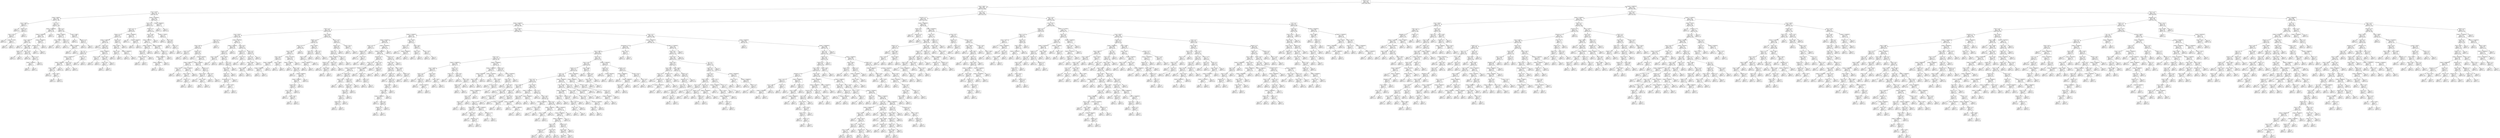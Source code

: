 digraph Tree {
node [shape=box] ;
0 [label="Drama <= 0.5\ngini = 0.491\nsamples = 4587\nvalue = [1985, 2602]"] ;
1 [label="annee <= 1984.5\ngini = 0.489\nsamples = 2318\nvalue = [1330, 988]"] ;
0 -> 1 [labeldistance=2.5, labelangle=45, headlabel="True"] ;
2 [label="annee <= 1976.5\ngini = 0.328\nsamples = 319\nvalue = [66, 253]"] ;
1 -> 2 ;
3 [label="budget <= 95000.0\ngini = 0.169\nsamples = 183\nvalue = [17, 166]"] ;
2 -> 3 ;
4 [label="annee <= 1958.5\ngini = 0.497\nsamples = 13\nvalue = [6, 7]"] ;
3 -> 4 ;
5 [label="gini = 0.0\nsamples = 5\nvalue = [0, 5]"] ;
4 -> 5 ;
6 [label="Thriller <= 0.5\ngini = 0.375\nsamples = 8\nvalue = [6, 2]"] ;
4 -> 6 ;
7 [label="annee <= 1973.0\ngini = 0.245\nsamples = 7\nvalue = [6, 1]"] ;
6 -> 7 ;
8 [label="gini = 0.0\nsamples = 5\nvalue = [5, 0]"] ;
7 -> 8 ;
9 [label="budget <= 71766.0\ngini = 0.5\nsamples = 2\nvalue = [1, 1]"] ;
7 -> 9 ;
10 [label="gini = 0.0\nsamples = 1\nvalue = [1, 0]"] ;
9 -> 10 ;
11 [label="gini = 0.0\nsamples = 1\nvalue = [0, 1]"] ;
9 -> 11 ;
12 [label="gini = 0.0\nsamples = 1\nvalue = [0, 1]"] ;
6 -> 12 ;
13 [label="Sci-Fi <= 0.5\ngini = 0.121\nsamples = 170\nvalue = [11, 159]"] ;
3 -> 13 ;
14 [label="budget <= 22000000.0\ngini = 0.054\nsamples = 145\nvalue = [4, 141]"] ;
13 -> 14 ;
15 [label="budget <= 11000000.0\ngini = 0.041\nsamples = 144\nvalue = [3, 141]"] ;
14 -> 15 ;
16 [label="annee <= 1965.5\ngini = 0.029\nsamples = 137\nvalue = [2, 135]"] ;
15 -> 16 ;
17 [label="gini = 0.0\nsamples = 77\nvalue = [0, 77]"] ;
16 -> 17 ;
18 [label="annee <= 1966.5\ngini = 0.064\nsamples = 60\nvalue = [2, 58]"] ;
16 -> 18 ;
19 [label="Family <= 0.5\ngini = 0.375\nsamples = 4\nvalue = [1, 3]"] ;
18 -> 19 ;
20 [label="gini = 0.0\nsamples = 3\nvalue = [0, 3]"] ;
19 -> 20 ;
21 [label="gini = 0.0\nsamples = 1\nvalue = [1, 0]"] ;
19 -> 21 ;
22 [label="Duree <= 123.5\ngini = 0.035\nsamples = 56\nvalue = [1, 55]"] ;
18 -> 22 ;
23 [label="gini = 0.0\nsamples = 45\nvalue = [0, 45]"] ;
22 -> 23 ;
24 [label="Duree <= 127.0\ngini = 0.165\nsamples = 11\nvalue = [1, 10]"] ;
22 -> 24 ;
25 [label="budget <= 2500000.0\ngini = 0.5\nsamples = 2\nvalue = [1, 1]"] ;
24 -> 25 ;
26 [label="gini = 0.0\nsamples = 1\nvalue = [0, 1]"] ;
25 -> 26 ;
27 [label="gini = 0.0\nsamples = 1\nvalue = [1, 0]"] ;
25 -> 27 ;
28 [label="gini = 0.0\nsamples = 9\nvalue = [0, 9]"] ;
24 -> 28 ;
29 [label="budget <= 12500000.0\ngini = 0.245\nsamples = 7\nvalue = [1, 6]"] ;
15 -> 29 ;
30 [label="Adventure <= 0.5\ngini = 0.5\nsamples = 2\nvalue = [1, 1]"] ;
29 -> 30 ;
31 [label="gini = 0.0\nsamples = 1\nvalue = [1, 0]"] ;
30 -> 31 ;
32 [label="gini = 0.0\nsamples = 1\nvalue = [0, 1]"] ;
30 -> 32 ;
33 [label="gini = 0.0\nsamples = 5\nvalue = [0, 5]"] ;
29 -> 33 ;
34 [label="gini = 0.0\nsamples = 1\nvalue = [1, 0]"] ;
14 -> 34 ;
35 [label="Action <= 0.5\ngini = 0.403\nsamples = 25\nvalue = [7, 18]"] ;
13 -> 35 ;
36 [label="budget <= 265500.0\ngini = 0.208\nsamples = 17\nvalue = [2, 15]"] ;
35 -> 36 ;
37 [label="annee <= 1966.5\ngini = 0.5\nsamples = 2\nvalue = [1, 1]"] ;
36 -> 37 ;
38 [label="gini = 0.0\nsamples = 1\nvalue = [1, 0]"] ;
37 -> 38 ;
39 [label="gini = 0.0\nsamples = 1\nvalue = [0, 1]"] ;
37 -> 39 ;
40 [label="Fantasy <= 0.5\ngini = 0.124\nsamples = 15\nvalue = [1, 14]"] ;
36 -> 40 ;
41 [label="gini = 0.0\nsamples = 12\nvalue = [0, 12]"] ;
40 -> 41 ;
42 [label="budget <= 3720000.0\ngini = 0.444\nsamples = 3\nvalue = [1, 2]"] ;
40 -> 42 ;
43 [label="gini = 0.0\nsamples = 2\nvalue = [0, 2]"] ;
42 -> 43 ;
44 [label="gini = 0.0\nsamples = 1\nvalue = [1, 0]"] ;
42 -> 44 ;
45 [label="annee <= 1963.0\ngini = 0.469\nsamples = 8\nvalue = [5, 3]"] ;
35 -> 45 ;
46 [label="gini = 0.0\nsamples = 2\nvalue = [0, 2]"] ;
45 -> 46 ;
47 [label="Romance <= 0.5\ngini = 0.278\nsamples = 6\nvalue = [5, 1]"] ;
45 -> 47 ;
48 [label="gini = 0.0\nsamples = 5\nvalue = [5, 0]"] ;
47 -> 48 ;
49 [label="gini = 0.0\nsamples = 1\nvalue = [0, 1]"] ;
47 -> 49 ;
50 [label="budget <= 33250000.0\ngini = 0.461\nsamples = 136\nvalue = [49, 87]"] ;
2 -> 50 ;
51 [label="Horror <= 0.5\ngini = 0.443\nsamples = 127\nvalue = [42, 85]"] ;
50 -> 51 ;
52 [label="Sci-Fi <= 0.5\ngini = 0.362\nsamples = 80\nvalue = [19, 61]"] ;
51 -> 52 ;
53 [label="Fantasy <= 0.5\ngini = 0.419\nsamples = 57\nvalue = [17, 40]"] ;
52 -> 53 ;
54 [label="budget <= 1390000.0\ngini = 0.351\nsamples = 44\nvalue = [10, 34]"] ;
53 -> 54 ;
55 [label="gini = 0.0\nsamples = 2\nvalue = [2, 0]"] ;
54 -> 55 ;
56 [label="Action <= 0.5\ngini = 0.308\nsamples = 42\nvalue = [8, 34]"] ;
54 -> 56 ;
57 [label="War <= 0.5\ngini = 0.191\nsamples = 28\nvalue = [3, 25]"] ;
56 -> 57 ;
58 [label="budget <= 13500000.0\ngini = 0.142\nsamples = 26\nvalue = [2, 24]"] ;
57 -> 58 ;
59 [label="budget <= 4250000.0\ngini = 0.083\nsamples = 23\nvalue = [1, 22]"] ;
58 -> 59 ;
60 [label="annee <= 1980.5\ngini = 0.18\nsamples = 10\nvalue = [1, 9]"] ;
59 -> 60 ;
61 [label="gini = 0.0\nsamples = 5\nvalue = [0, 5]"] ;
60 -> 61 ;
62 [label="annee <= 1982.0\ngini = 0.32\nsamples = 5\nvalue = [1, 4]"] ;
60 -> 62 ;
63 [label="gini = 0.0\nsamples = 1\nvalue = [1, 0]"] ;
62 -> 63 ;
64 [label="gini = 0.0\nsamples = 4\nvalue = [0, 4]"] ;
62 -> 64 ;
65 [label="gini = 0.0\nsamples = 13\nvalue = [0, 13]"] ;
59 -> 65 ;
66 [label="Duree <= 91.5\ngini = 0.444\nsamples = 3\nvalue = [1, 2]"] ;
58 -> 66 ;
67 [label="gini = 0.0\nsamples = 1\nvalue = [1, 0]"] ;
66 -> 67 ;
68 [label="gini = 0.0\nsamples = 2\nvalue = [0, 2]"] ;
66 -> 68 ;
69 [label="Duree <= 113.0\ngini = 0.5\nsamples = 2\nvalue = [1, 1]"] ;
57 -> 69 ;
70 [label="gini = 0.0\nsamples = 1\nvalue = [1, 0]"] ;
69 -> 70 ;
71 [label="gini = 0.0\nsamples = 1\nvalue = [0, 1]"] ;
69 -> 71 ;
72 [label="budget <= 9500000.0\ngini = 0.459\nsamples = 14\nvalue = [5, 9]"] ;
56 -> 72 ;
73 [label="Duree <= 122.0\ngini = 0.32\nsamples = 5\nvalue = [4, 1]"] ;
72 -> 73 ;
74 [label="gini = 0.0\nsamples = 4\nvalue = [4, 0]"] ;
73 -> 74 ;
75 [label="gini = 0.0\nsamples = 1\nvalue = [0, 1]"] ;
73 -> 75 ;
76 [label="Duree <= 100.0\ngini = 0.198\nsamples = 9\nvalue = [1, 8]"] ;
72 -> 76 ;
77 [label="Duree <= 94.0\ngini = 0.5\nsamples = 2\nvalue = [1, 1]"] ;
76 -> 77 ;
78 [label="gini = 0.0\nsamples = 1\nvalue = [0, 1]"] ;
77 -> 78 ;
79 [label="gini = 0.0\nsamples = 1\nvalue = [1, 0]"] ;
77 -> 79 ;
80 [label="gini = 0.0\nsamples = 7\nvalue = [0, 7]"] ;
76 -> 80 ;
81 [label="Musical <= 0.5\ngini = 0.497\nsamples = 13\nvalue = [7, 6]"] ;
53 -> 81 ;
82 [label="annee <= 1982.5\ngini = 0.48\nsamples = 10\nvalue = [4, 6]"] ;
81 -> 82 ;
83 [label="Duree <= 130.5\ngini = 0.278\nsamples = 6\nvalue = [1, 5]"] ;
82 -> 83 ;
84 [label="gini = 0.0\nsamples = 5\nvalue = [0, 5]"] ;
83 -> 84 ;
85 [label="gini = 0.0\nsamples = 1\nvalue = [1, 0]"] ;
83 -> 85 ;
86 [label="budget <= 29500000.0\ngini = 0.375\nsamples = 4\nvalue = [3, 1]"] ;
82 -> 86 ;
87 [label="gini = 0.0\nsamples = 3\nvalue = [3, 0]"] ;
86 -> 87 ;
88 [label="gini = 0.0\nsamples = 1\nvalue = [0, 1]"] ;
86 -> 88 ;
89 [label="gini = 0.0\nsamples = 3\nvalue = [3, 0]"] ;
81 -> 89 ;
90 [label="budget <= 19000000.0\ngini = 0.159\nsamples = 23\nvalue = [2, 21]"] ;
52 -> 90 ;
91 [label="gini = 0.0\nsamples = 17\nvalue = [0, 17]"] ;
90 -> 91 ;
92 [label="budget <= 24500000.0\ngini = 0.444\nsamples = 6\nvalue = [2, 4]"] ;
90 -> 92 ;
93 [label="gini = 0.0\nsamples = 2\nvalue = [2, 0]"] ;
92 -> 93 ;
94 [label="gini = 0.0\nsamples = 4\nvalue = [0, 4]"] ;
92 -> 94 ;
95 [label="Thriller <= 0.5\ngini = 0.5\nsamples = 47\nvalue = [23, 24]"] ;
51 -> 95 ;
96 [label="Duree <= 108.0\ngini = 0.482\nsamples = 37\nvalue = [15, 22]"] ;
95 -> 96 ;
97 [label="budget <= 900000.0\ngini = 0.5\nsamples = 30\nvalue = [15, 15]"] ;
96 -> 97 ;
98 [label="budget <= 437500.0\ngini = 0.444\nsamples = 15\nvalue = [10, 5]"] ;
97 -> 98 ;
99 [label="Duree <= 87.0\ngini = 0.494\nsamples = 9\nvalue = [4, 5]"] ;
98 -> 99 ;
100 [label="budget <= 375000.0\ngini = 0.32\nsamples = 5\nvalue = [4, 1]"] ;
99 -> 100 ;
101 [label="gini = 0.0\nsamples = 4\nvalue = [4, 0]"] ;
100 -> 101 ;
102 [label="gini = 0.0\nsamples = 1\nvalue = [0, 1]"] ;
100 -> 102 ;
103 [label="gini = 0.0\nsamples = 4\nvalue = [0, 4]"] ;
99 -> 103 ;
104 [label="gini = 0.0\nsamples = 6\nvalue = [6, 0]"] ;
98 -> 104 ;
105 [label="budget <= 2250000.0\ngini = 0.444\nsamples = 15\nvalue = [5, 10]"] ;
97 -> 105 ;
106 [label="gini = 0.0\nsamples = 5\nvalue = [0, 5]"] ;
105 -> 106 ;
107 [label="Comedy <= 0.5\ngini = 0.5\nsamples = 10\nvalue = [5, 5]"] ;
105 -> 107 ;
108 [label="budget <= 6440000.0\ngini = 0.469\nsamples = 8\nvalue = [5, 3]"] ;
107 -> 108 ;
109 [label="budget <= 2890000.0\ngini = 0.48\nsamples = 5\nvalue = [2, 3]"] ;
108 -> 109 ;
110 [label="gini = 0.0\nsamples = 2\nvalue = [2, 0]"] ;
109 -> 110 ;
111 [label="gini = 0.0\nsamples = 3\nvalue = [0, 3]"] ;
109 -> 111 ;
112 [label="gini = 0.0\nsamples = 3\nvalue = [3, 0]"] ;
108 -> 112 ;
113 [label="gini = 0.0\nsamples = 2\nvalue = [0, 2]"] ;
107 -> 113 ;
114 [label="gini = 0.0\nsamples = 7\nvalue = [0, 7]"] ;
96 -> 114 ;
115 [label="budget <= 775000.0\ngini = 0.32\nsamples = 10\nvalue = [8, 2]"] ;
95 -> 115 ;
116 [label="gini = 0.0\nsamples = 1\nvalue = [0, 1]"] ;
115 -> 116 ;
117 [label="Sci-Fi <= 0.5\ngini = 0.198\nsamples = 9\nvalue = [8, 1]"] ;
115 -> 117 ;
118 [label="gini = 0.0\nsamples = 7\nvalue = [7, 0]"] ;
117 -> 118 ;
119 [label="Action <= 0.5\ngini = 0.5\nsamples = 2\nvalue = [1, 1]"] ;
117 -> 119 ;
120 [label="gini = 0.0\nsamples = 1\nvalue = [0, 1]"] ;
119 -> 120 ;
121 [label="gini = 0.0\nsamples = 1\nvalue = [1, 0]"] ;
119 -> 121 ;
122 [label="budget <= 39500000.0\ngini = 0.346\nsamples = 9\nvalue = [7, 2]"] ;
50 -> 122 ;
123 [label="gini = 0.0\nsamples = 7\nvalue = [7, 0]"] ;
122 -> 123 ;
124 [label="gini = 0.0\nsamples = 2\nvalue = [0, 2]"] ;
122 -> 124 ;
125 [label="Duree <= 110.5\ngini = 0.465\nsamples = 1999\nvalue = [1264, 735]"] ;
1 -> 125 ;
126 [label="Animation <= 0.5\ngini = 0.418\nsamples = 1487\nvalue = [1045, 442]"] ;
125 -> 126 ;
127 [label="budget <= 6160000.0\ngini = 0.384\nsamples = 1335\nvalue = [989, 346]"] ;
126 -> 127 ;
128 [label="Horror <= 0.5\ngini = 0.494\nsamples = 222\nvalue = [123, 99]"] ;
127 -> 128 ;
129 [label="annee <= 2003.5\ngini = 0.478\nsamples = 104\nvalue = [41, 63]"] ;
128 -> 129 ;
130 [label="Sport <= 0.5\ngini = 0.343\nsamples = 41\nvalue = [9, 32]"] ;
129 -> 130 ;
131 [label="Duree <= 86.5\ngini = 0.32\nsamples = 40\nvalue = [8, 32]"] ;
130 -> 131 ;
132 [label="Action <= 0.5\ngini = 0.48\nsamples = 5\nvalue = [2, 3]"] ;
131 -> 132 ;
133 [label="gini = 0.0\nsamples = 3\nvalue = [0, 3]"] ;
132 -> 133 ;
134 [label="gini = 0.0\nsamples = 2\nvalue = [2, 0]"] ;
132 -> 134 ;
135 [label="Comedy <= 0.5\ngini = 0.284\nsamples = 35\nvalue = [6, 29]"] ;
131 -> 135 ;
136 [label="gini = 0.0\nsamples = 7\nvalue = [0, 7]"] ;
135 -> 136 ;
137 [label="budget <= 3433000.0\ngini = 0.337\nsamples = 28\nvalue = [6, 22]"] ;
135 -> 137 ;
138 [label="budget <= 450000.0\ngini = 0.231\nsamples = 15\nvalue = [2, 13]"] ;
137 -> 138 ;
139 [label="annee <= 1991.5\ngini = 0.5\nsamples = 2\nvalue = [1, 1]"] ;
138 -> 139 ;
140 [label="gini = 0.0\nsamples = 1\nvalue = [1, 0]"] ;
139 -> 140 ;
141 [label="gini = 0.0\nsamples = 1\nvalue = [0, 1]"] ;
139 -> 141 ;
142 [label="budget <= 1100000.0\ngini = 0.142\nsamples = 13\nvalue = [1, 12]"] ;
138 -> 142 ;
143 [label="annee <= 1995.5\ngini = 0.32\nsamples = 5\nvalue = [1, 4]"] ;
142 -> 143 ;
144 [label="gini = 0.0\nsamples = 3\nvalue = [0, 3]"] ;
143 -> 144 ;
145 [label="Mystery <= 0.5\ngini = 0.5\nsamples = 2\nvalue = [1, 1]"] ;
143 -> 145 ;
146 [label="gini = 0.0\nsamples = 1\nvalue = [1, 0]"] ;
145 -> 146 ;
147 [label="gini = 0.0\nsamples = 1\nvalue = [0, 1]"] ;
145 -> 147 ;
148 [label="gini = 0.0\nsamples = 8\nvalue = [0, 8]"] ;
142 -> 148 ;
149 [label="budget <= 3750000.0\ngini = 0.426\nsamples = 13\nvalue = [4, 9]"] ;
137 -> 149 ;
150 [label="gini = 0.0\nsamples = 1\nvalue = [1, 0]"] ;
149 -> 150 ;
151 [label="Romance <= 0.5\ngini = 0.375\nsamples = 12\nvalue = [3, 9]"] ;
149 -> 151 ;
152 [label="Duree <= 104.0\ngini = 0.219\nsamples = 8\nvalue = [1, 7]"] ;
151 -> 152 ;
153 [label="gini = 0.0\nsamples = 6\nvalue = [0, 6]"] ;
152 -> 153 ;
154 [label="annee <= 1996.5\ngini = 0.5\nsamples = 2\nvalue = [1, 1]"] ;
152 -> 154 ;
155 [label="gini = 0.0\nsamples = 1\nvalue = [0, 1]"] ;
154 -> 155 ;
156 [label="gini = 0.0\nsamples = 1\nvalue = [1, 0]"] ;
154 -> 156 ;
157 [label="Duree <= 94.5\ngini = 0.5\nsamples = 4\nvalue = [2, 2]"] ;
151 -> 157 ;
158 [label="gini = 0.0\nsamples = 2\nvalue = [2, 0]"] ;
157 -> 158 ;
159 [label="gini = 0.0\nsamples = 2\nvalue = [0, 2]"] ;
157 -> 159 ;
160 [label="gini = 0.0\nsamples = 1\nvalue = [1, 0]"] ;
130 -> 160 ;
161 [label="budget <= 2950000.0\ngini = 0.5\nsamples = 63\nvalue = [32, 31]"] ;
129 -> 161 ;
162 [label="budget <= 2250000.0\ngini = 0.436\nsamples = 28\nvalue = [9, 19]"] ;
161 -> 162 ;
163 [label="Comedy <= 0.5\ngini = 0.476\nsamples = 23\nvalue = [9, 14]"] ;
162 -> 163 ;
164 [label="annee <= 2005.0\ngini = 0.198\nsamples = 9\nvalue = [1, 8]"] ;
163 -> 164 ;
165 [label="gini = 0.0\nsamples = 1\nvalue = [1, 0]"] ;
164 -> 165 ;
166 [label="gini = 0.0\nsamples = 8\nvalue = [0, 8]"] ;
164 -> 166 ;
167 [label="annee <= 2006.0\ngini = 0.49\nsamples = 14\nvalue = [8, 6]"] ;
163 -> 167 ;
168 [label="gini = 0.0\nsamples = 2\nvalue = [0, 2]"] ;
167 -> 168 ;
169 [label="Sci-Fi <= 0.5\ngini = 0.444\nsamples = 12\nvalue = [8, 4]"] ;
167 -> 169 ;
170 [label="Duree <= 105.0\ngini = 0.397\nsamples = 11\nvalue = [8, 3]"] ;
169 -> 170 ;
171 [label="Crime <= 0.5\ngini = 0.32\nsamples = 10\nvalue = [8, 2]"] ;
170 -> 171 ;
172 [label="Documentary <= 0.5\ngini = 0.198\nsamples = 9\nvalue = [8, 1]"] ;
171 -> 172 ;
173 [label="gini = 0.0\nsamples = 7\nvalue = [7, 0]"] ;
172 -> 173 ;
174 [label="annee <= 2009.0\ngini = 0.5\nsamples = 2\nvalue = [1, 1]"] ;
172 -> 174 ;
175 [label="gini = 0.0\nsamples = 1\nvalue = [1, 0]"] ;
174 -> 175 ;
176 [label="gini = 0.0\nsamples = 1\nvalue = [0, 1]"] ;
174 -> 176 ;
177 [label="gini = 0.0\nsamples = 1\nvalue = [0, 1]"] ;
171 -> 177 ;
178 [label="gini = 0.0\nsamples = 1\nvalue = [0, 1]"] ;
170 -> 178 ;
179 [label="gini = 0.0\nsamples = 1\nvalue = [0, 1]"] ;
169 -> 179 ;
180 [label="gini = 0.0\nsamples = 5\nvalue = [0, 5]"] ;
162 -> 180 ;
181 [label="Duree <= 93.5\ngini = 0.451\nsamples = 35\nvalue = [23, 12]"] ;
161 -> 181 ;
182 [label="Adventure <= 0.5\ngini = 0.124\nsamples = 15\nvalue = [14, 1]"] ;
181 -> 182 ;
183 [label="gini = 0.0\nsamples = 13\nvalue = [13, 0]"] ;
182 -> 183 ;
184 [label="Duree <= 91.0\ngini = 0.5\nsamples = 2\nvalue = [1, 1]"] ;
182 -> 184 ;
185 [label="gini = 0.0\nsamples = 1\nvalue = [0, 1]"] ;
184 -> 185 ;
186 [label="gini = 0.0\nsamples = 1\nvalue = [1, 0]"] ;
184 -> 186 ;
187 [label="Action <= 0.5\ngini = 0.495\nsamples = 20\nvalue = [9, 11]"] ;
181 -> 187 ;
188 [label="Sci-Fi <= 0.5\ngini = 0.391\nsamples = 15\nvalue = [4, 11]"] ;
187 -> 188 ;
189 [label="annee <= 2009.5\ngini = 0.26\nsamples = 13\nvalue = [2, 11]"] ;
188 -> 189 ;
190 [label="annee <= 2006.5\ngini = 0.48\nsamples = 5\nvalue = [2, 3]"] ;
189 -> 190 ;
191 [label="gini = 0.0\nsamples = 3\nvalue = [0, 3]"] ;
190 -> 191 ;
192 [label="gini = 0.0\nsamples = 2\nvalue = [2, 0]"] ;
190 -> 192 ;
193 [label="gini = 0.0\nsamples = 8\nvalue = [0, 8]"] ;
189 -> 193 ;
194 [label="gini = 0.0\nsamples = 2\nvalue = [2, 0]"] ;
188 -> 194 ;
195 [label="gini = 0.0\nsamples = 5\nvalue = [5, 0]"] ;
187 -> 195 ;
196 [label="annee <= 2008.5\ngini = 0.424\nsamples = 118\nvalue = [82, 36]"] ;
128 -> 196 ;
197 [label="Thriller <= 0.5\ngini = 0.486\nsamples = 72\nvalue = [42, 30]"] ;
196 -> 197 ;
198 [label="Duree <= 101.5\ngini = 0.5\nsamples = 49\nvalue = [24, 25]"] ;
197 -> 198 ;
199 [label="annee <= 1987.5\ngini = 0.485\nsamples = 41\nvalue = [24, 17]"] ;
198 -> 199 ;
200 [label="Duree <= 88.5\ngini = 0.444\nsamples = 12\nvalue = [4, 8]"] ;
199 -> 200 ;
201 [label="budget <= 2850000.0\ngini = 0.219\nsamples = 8\nvalue = [1, 7]"] ;
200 -> 201 ;
202 [label="budget <= 2000000.0\ngini = 0.444\nsamples = 3\nvalue = [1, 2]"] ;
201 -> 202 ;
203 [label="gini = 0.0\nsamples = 2\nvalue = [0, 2]"] ;
202 -> 203 ;
204 [label="gini = 0.0\nsamples = 1\nvalue = [1, 0]"] ;
202 -> 204 ;
205 [label="gini = 0.0\nsamples = 5\nvalue = [0, 5]"] ;
201 -> 205 ;
206 [label="annee <= 1986.5\ngini = 0.375\nsamples = 4\nvalue = [3, 1]"] ;
200 -> 206 ;
207 [label="gini = 0.0\nsamples = 3\nvalue = [3, 0]"] ;
206 -> 207 ;
208 [label="gini = 0.0\nsamples = 1\nvalue = [0, 1]"] ;
206 -> 208 ;
209 [label="budget <= 5177500.0\ngini = 0.428\nsamples = 29\nvalue = [20, 9]"] ;
199 -> 209 ;
210 [label="budget <= 1100000.0\ngini = 0.384\nsamples = 27\nvalue = [20, 7]"] ;
209 -> 210 ;
211 [label="gini = 0.0\nsamples = 7\nvalue = [7, 0]"] ;
210 -> 211 ;
212 [label="Duree <= 88.5\ngini = 0.455\nsamples = 20\nvalue = [13, 7]"] ;
210 -> 212 ;
213 [label="gini = 0.0\nsamples = 4\nvalue = [4, 0]"] ;
212 -> 213 ;
214 [label="budget <= 4400000.0\ngini = 0.492\nsamples = 16\nvalue = [9, 7]"] ;
212 -> 214 ;
215 [label="budget <= 2243000.0\ngini = 0.486\nsamples = 12\nvalue = [5, 7]"] ;
214 -> 215 ;
216 [label="Comedy <= 0.5\ngini = 0.469\nsamples = 8\nvalue = [5, 3]"] ;
215 -> 216 ;
217 [label="annee <= 1999.5\ngini = 0.48\nsamples = 5\nvalue = [2, 3]"] ;
216 -> 217 ;
218 [label="gini = 0.0\nsamples = 2\nvalue = [0, 2]"] ;
217 -> 218 ;
219 [label="annee <= 2007.5\ngini = 0.444\nsamples = 3\nvalue = [2, 1]"] ;
217 -> 219 ;
220 [label="gini = 0.0\nsamples = 2\nvalue = [2, 0]"] ;
219 -> 220 ;
221 [label="gini = 0.0\nsamples = 1\nvalue = [0, 1]"] ;
219 -> 221 ;
222 [label="gini = 0.0\nsamples = 3\nvalue = [3, 0]"] ;
216 -> 222 ;
223 [label="gini = 0.0\nsamples = 4\nvalue = [0, 4]"] ;
215 -> 223 ;
224 [label="gini = 0.0\nsamples = 4\nvalue = [4, 0]"] ;
214 -> 224 ;
225 [label="gini = 0.0\nsamples = 2\nvalue = [0, 2]"] ;
209 -> 225 ;
226 [label="gini = 0.0\nsamples = 8\nvalue = [0, 8]"] ;
198 -> 226 ;
227 [label="annee <= 2006.5\ngini = 0.34\nsamples = 23\nvalue = [18, 5]"] ;
197 -> 227 ;
228 [label="Crime <= 0.5\ngini = 0.198\nsamples = 18\nvalue = [16, 2]"] ;
227 -> 228 ;
229 [label="Duree <= 86.5\ngini = 0.111\nsamples = 17\nvalue = [16, 1]"] ;
228 -> 229 ;
230 [label="budget <= 3850000.0\ngini = 0.32\nsamples = 5\nvalue = [4, 1]"] ;
229 -> 230 ;
231 [label="gini = 0.0\nsamples = 4\nvalue = [4, 0]"] ;
230 -> 231 ;
232 [label="gini = 0.0\nsamples = 1\nvalue = [0, 1]"] ;
230 -> 232 ;
233 [label="gini = 0.0\nsamples = 12\nvalue = [12, 0]"] ;
229 -> 233 ;
234 [label="gini = 0.0\nsamples = 1\nvalue = [0, 1]"] ;
228 -> 234 ;
235 [label="Duree <= 97.5\ngini = 0.48\nsamples = 5\nvalue = [2, 3]"] ;
227 -> 235 ;
236 [label="gini = 0.0\nsamples = 3\nvalue = [0, 3]"] ;
235 -> 236 ;
237 [label="gini = 0.0\nsamples = 2\nvalue = [2, 0]"] ;
235 -> 237 ;
238 [label="Duree <= 105.5\ngini = 0.227\nsamples = 46\nvalue = [40, 6]"] ;
196 -> 238 ;
239 [label="Fantasy <= 0.5\ngini = 0.169\nsamples = 43\nvalue = [39, 4]"] ;
238 -> 239 ;
240 [label="Action <= 0.5\ngini = 0.133\nsamples = 42\nvalue = [39, 3]"] ;
239 -> 240 ;
241 [label="budget <= 5300000.0\ngini = 0.095\nsamples = 40\nvalue = [38, 2]"] ;
240 -> 241 ;
242 [label="Mystery <= 0.5\ngini = 0.054\nsamples = 36\nvalue = [35, 1]"] ;
241 -> 242 ;
243 [label="gini = 0.0\nsamples = 30\nvalue = [30, 0]"] ;
242 -> 243 ;
244 [label="Duree <= 96.0\ngini = 0.278\nsamples = 6\nvalue = [5, 1]"] ;
242 -> 244 ;
245 [label="gini = 0.0\nsamples = 5\nvalue = [5, 0]"] ;
244 -> 245 ;
246 [label="gini = 0.0\nsamples = 1\nvalue = [0, 1]"] ;
244 -> 246 ;
247 [label="Duree <= 87.0\ngini = 0.375\nsamples = 4\nvalue = [3, 1]"] ;
241 -> 247 ;
248 [label="gini = 0.0\nsamples = 1\nvalue = [0, 1]"] ;
247 -> 248 ;
249 [label="gini = 0.0\nsamples = 3\nvalue = [3, 0]"] ;
247 -> 249 ;
250 [label="Crime <= 0.5\ngini = 0.5\nsamples = 2\nvalue = [1, 1]"] ;
240 -> 250 ;
251 [label="gini = 0.0\nsamples = 1\nvalue = [0, 1]"] ;
250 -> 251 ;
252 [label="gini = 0.0\nsamples = 1\nvalue = [1, 0]"] ;
250 -> 252 ;
253 [label="gini = 0.0\nsamples = 1\nvalue = [0, 1]"] ;
239 -> 253 ;
254 [label="annee <= 2011.5\ngini = 0.444\nsamples = 3\nvalue = [1, 2]"] ;
238 -> 254 ;
255 [label="gini = 0.0\nsamples = 1\nvalue = [1, 0]"] ;
254 -> 255 ;
256 [label="gini = 0.0\nsamples = 2\nvalue = [0, 2]"] ;
254 -> 256 ;
257 [label="annee <= 1991.5\ngini = 0.345\nsamples = 1113\nvalue = [866, 247]"] ;
127 -> 257 ;
258 [label="budget <= 27400000.0\ngini = 0.478\nsamples = 124\nvalue = [75, 49]"] ;
257 -> 258 ;
259 [label="budget <= 8750000.0\ngini = 0.494\nsamples = 99\nvalue = [55, 44]"] ;
258 -> 259 ;
260 [label="Duree <= 107.0\ngini = 0.32\nsamples = 15\nvalue = [12, 3]"] ;
259 -> 260 ;
261 [label="Romance <= 0.5\ngini = 0.142\nsamples = 13\nvalue = [12, 1]"] ;
260 -> 261 ;
262 [label="gini = 0.0\nsamples = 11\nvalue = [11, 0]"] ;
261 -> 262 ;
263 [label="Duree <= 93.5\ngini = 0.5\nsamples = 2\nvalue = [1, 1]"] ;
261 -> 263 ;
264 [label="gini = 0.0\nsamples = 1\nvalue = [1, 0]"] ;
263 -> 264 ;
265 [label="gini = 0.0\nsamples = 1\nvalue = [0, 1]"] ;
263 -> 265 ;
266 [label="gini = 0.0\nsamples = 2\nvalue = [0, 2]"] ;
260 -> 266 ;
267 [label="budget <= 25500000.0\ngini = 0.5\nsamples = 84\nvalue = [43, 41]"] ;
259 -> 267 ;
268 [label="budget <= 16950000.0\ngini = 0.498\nsamples = 81\nvalue = [43, 38]"] ;
267 -> 268 ;
269 [label="Adventure <= 0.5\ngini = 0.494\nsamples = 47\nvalue = [21, 26]"] ;
268 -> 269 ;
270 [label="Duree <= 101.0\ngini = 0.5\nsamples = 37\nvalue = [19, 18]"] ;
269 -> 270 ;
271 [label="budget <= 10750000.0\ngini = 0.473\nsamples = 26\nvalue = [16, 10]"] ;
270 -> 271 ;
272 [label="gini = 0.0\nsamples = 7\nvalue = [7, 0]"] ;
271 -> 272 ;
273 [label="Comedy <= 0.5\ngini = 0.499\nsamples = 19\nvalue = [9, 10]"] ;
271 -> 273 ;
274 [label="annee <= 1987.5\ngini = 0.32\nsamples = 5\nvalue = [4, 1]"] ;
273 -> 274 ;
275 [label="gini = 0.0\nsamples = 1\nvalue = [0, 1]"] ;
274 -> 275 ;
276 [label="gini = 0.0\nsamples = 4\nvalue = [4, 0]"] ;
274 -> 276 ;
277 [label="Fantasy <= 0.5\ngini = 0.459\nsamples = 14\nvalue = [5, 9]"] ;
273 -> 277 ;
278 [label="Romance <= 0.5\ngini = 0.496\nsamples = 11\nvalue = [5, 6]"] ;
277 -> 278 ;
279 [label="Duree <= 94.5\ngini = 0.444\nsamples = 9\nvalue = [3, 6]"] ;
278 -> 279 ;
280 [label="Thriller <= 0.5\ngini = 0.5\nsamples = 6\nvalue = [3, 3]"] ;
279 -> 280 ;
281 [label="Family <= 0.5\ngini = 0.375\nsamples = 4\nvalue = [1, 3]"] ;
280 -> 281 ;
282 [label="gini = 0.0\nsamples = 3\nvalue = [0, 3]"] ;
281 -> 282 ;
283 [label="gini = 0.0\nsamples = 1\nvalue = [1, 0]"] ;
281 -> 283 ;
284 [label="gini = 0.0\nsamples = 2\nvalue = [2, 0]"] ;
280 -> 284 ;
285 [label="gini = 0.0\nsamples = 3\nvalue = [0, 3]"] ;
279 -> 285 ;
286 [label="gini = 0.0\nsamples = 2\nvalue = [2, 0]"] ;
278 -> 286 ;
287 [label="gini = 0.0\nsamples = 3\nvalue = [0, 3]"] ;
277 -> 287 ;
288 [label="budget <= 13000000.0\ngini = 0.397\nsamples = 11\nvalue = [3, 8]"] ;
270 -> 288 ;
289 [label="gini = 0.0\nsamples = 5\nvalue = [0, 5]"] ;
288 -> 289 ;
290 [label="Comedy <= 0.5\ngini = 0.5\nsamples = 6\nvalue = [3, 3]"] ;
288 -> 290 ;
291 [label="gini = 0.0\nsamples = 2\nvalue = [0, 2]"] ;
290 -> 291 ;
292 [label="Family <= 0.5\ngini = 0.375\nsamples = 4\nvalue = [3, 1]"] ;
290 -> 292 ;
293 [label="gini = 0.0\nsamples = 3\nvalue = [3, 0]"] ;
292 -> 293 ;
294 [label="gini = 0.0\nsamples = 1\nvalue = [0, 1]"] ;
292 -> 294 ;
295 [label="Duree <= 102.5\ngini = 0.32\nsamples = 10\nvalue = [2, 8]"] ;
269 -> 295 ;
296 [label="gini = 0.0\nsamples = 7\nvalue = [0, 7]"] ;
295 -> 296 ;
297 [label="Fantasy <= 0.5\ngini = 0.444\nsamples = 3\nvalue = [2, 1]"] ;
295 -> 297 ;
298 [label="gini = 0.0\nsamples = 2\nvalue = [2, 0]"] ;
297 -> 298 ;
299 [label="gini = 0.0\nsamples = 1\nvalue = [0, 1]"] ;
297 -> 299 ;
300 [label="Musical <= 0.5\ngini = 0.457\nsamples = 34\nvalue = [22, 12]"] ;
268 -> 300 ;
301 [label="Duree <= 106.5\ngini = 0.43\nsamples = 32\nvalue = [22, 10]"] ;
300 -> 301 ;
302 [label="Duree <= 86.5\ngini = 0.355\nsamples = 26\nvalue = [20, 6]"] ;
301 -> 302 ;
303 [label="gini = 0.0\nsamples = 1\nvalue = [0, 1]"] ;
302 -> 303 ;
304 [label="Comedy <= 0.5\ngini = 0.32\nsamples = 25\nvalue = [20, 5]"] ;
302 -> 304 ;
305 [label="gini = 0.0\nsamples = 7\nvalue = [7, 0]"] ;
304 -> 305 ;
306 [label="Thriller <= 0.5\ngini = 0.401\nsamples = 18\nvalue = [13, 5]"] ;
304 -> 306 ;
307 [label="Duree <= 100.5\ngini = 0.36\nsamples = 17\nvalue = [13, 4]"] ;
306 -> 307 ;
308 [label="annee <= 1988.5\ngini = 0.48\nsamples = 10\nvalue = [6, 4]"] ;
307 -> 308 ;
309 [label="budget <= 18500000.0\ngini = 0.49\nsamples = 7\nvalue = [3, 4]"] ;
308 -> 309 ;
310 [label="gini = 0.0\nsamples = 1\nvalue = [1, 0]"] ;
309 -> 310 ;
311 [label="Sport <= 0.5\ngini = 0.444\nsamples = 6\nvalue = [2, 4]"] ;
309 -> 311 ;
312 [label="Mystery <= 0.5\ngini = 0.32\nsamples = 5\nvalue = [1, 4]"] ;
311 -> 312 ;
313 [label="gini = 0.0\nsamples = 4\nvalue = [0, 4]"] ;
312 -> 313 ;
314 [label="gini = 0.0\nsamples = 1\nvalue = [1, 0]"] ;
312 -> 314 ;
315 [label="gini = 0.0\nsamples = 1\nvalue = [1, 0]"] ;
311 -> 315 ;
316 [label="gini = 0.0\nsamples = 3\nvalue = [3, 0]"] ;
308 -> 316 ;
317 [label="gini = 0.0\nsamples = 7\nvalue = [7, 0]"] ;
307 -> 317 ;
318 [label="gini = 0.0\nsamples = 1\nvalue = [0, 1]"] ;
306 -> 318 ;
319 [label="annee <= 1985.5\ngini = 0.444\nsamples = 6\nvalue = [2, 4]"] ;
301 -> 319 ;
320 [label="gini = 0.0\nsamples = 3\nvalue = [0, 3]"] ;
319 -> 320 ;
321 [label="Thriller <= 0.5\ngini = 0.444\nsamples = 3\nvalue = [2, 1]"] ;
319 -> 321 ;
322 [label="gini = 0.0\nsamples = 2\nvalue = [2, 0]"] ;
321 -> 322 ;
323 [label="gini = 0.0\nsamples = 1\nvalue = [0, 1]"] ;
321 -> 323 ;
324 [label="gini = 0.0\nsamples = 2\nvalue = [0, 2]"] ;
300 -> 324 ;
325 [label="gini = 0.0\nsamples = 3\nvalue = [0, 3]"] ;
267 -> 325 ;
326 [label="annee <= 1990.5\ngini = 0.32\nsamples = 25\nvalue = [20, 5]"] ;
258 -> 326 ;
327 [label="Duree <= 107.5\ngini = 0.117\nsamples = 16\nvalue = [15, 1]"] ;
326 -> 327 ;
328 [label="gini = 0.0\nsamples = 13\nvalue = [13, 0]"] ;
327 -> 328 ;
329 [label="budget <= 38500000.0\ngini = 0.444\nsamples = 3\nvalue = [2, 1]"] ;
327 -> 329 ;
330 [label="gini = 0.0\nsamples = 2\nvalue = [2, 0]"] ;
329 -> 330 ;
331 [label="gini = 0.0\nsamples = 1\nvalue = [0, 1]"] ;
329 -> 331 ;
332 [label="Duree <= 99.5\ngini = 0.494\nsamples = 9\nvalue = [5, 4]"] ;
326 -> 332 ;
333 [label="Duree <= 95.0\ngini = 0.375\nsamples = 4\nvalue = [1, 3]"] ;
332 -> 333 ;
334 [label="gini = 0.0\nsamples = 1\nvalue = [1, 0]"] ;
333 -> 334 ;
335 [label="gini = 0.0\nsamples = 3\nvalue = [0, 3]"] ;
333 -> 335 ;
336 [label="Duree <= 109.5\ngini = 0.32\nsamples = 5\nvalue = [4, 1]"] ;
332 -> 336 ;
337 [label="gini = 0.0\nsamples = 4\nvalue = [4, 0]"] ;
336 -> 337 ;
338 [label="gini = 0.0\nsamples = 1\nvalue = [0, 1]"] ;
336 -> 338 ;
339 [label="Duree <= 101.5\ngini = 0.32\nsamples = 989\nvalue = [791, 198]"] ;
257 -> 339 ;
340 [label="budget <= 33950000.0\ngini = 0.28\nsamples = 702\nvalue = [584, 118]"] ;
339 -> 340 ;
341 [label="Documentary <= 0.5\ngini = 0.334\nsamples = 453\nvalue = [357, 96]"] ;
340 -> 341 ;
342 [label="annee <= 1999.5\ngini = 0.326\nsamples = 448\nvalue = [356, 92]"] ;
341 -> 342 ;
343 [label="Duree <= 91.5\ngini = 0.421\nsamples = 116\nvalue = [81, 35]"] ;
342 -> 343 ;
344 [label="budget <= 12500000.0\ngini = 0.268\nsamples = 44\nvalue = [37, 7]"] ;
343 -> 344 ;
345 [label="annee <= 1996.5\ngini = 0.444\nsamples = 15\nvalue = [10, 5]"] ;
344 -> 345 ;
346 [label="Duree <= 78.5\ngini = 0.298\nsamples = 11\nvalue = [9, 2]"] ;
345 -> 346 ;
347 [label="gini = 0.0\nsamples = 1\nvalue = [0, 1]"] ;
346 -> 347 ;
348 [label="Thriller <= 0.5\ngini = 0.18\nsamples = 10\nvalue = [9, 1]"] ;
346 -> 348 ;
349 [label="gini = 0.0\nsamples = 8\nvalue = [8, 0]"] ;
348 -> 349 ;
350 [label="budget <= 7850000.0\ngini = 0.5\nsamples = 2\nvalue = [1, 1]"] ;
348 -> 350 ;
351 [label="gini = 0.0\nsamples = 1\nvalue = [0, 1]"] ;
350 -> 351 ;
352 [label="gini = 0.0\nsamples = 1\nvalue = [1, 0]"] ;
350 -> 352 ;
353 [label="Duree <= 86.5\ngini = 0.375\nsamples = 4\nvalue = [1, 3]"] ;
345 -> 353 ;
354 [label="gini = 0.0\nsamples = 2\nvalue = [0, 2]"] ;
353 -> 354 ;
355 [label="annee <= 1998.5\ngini = 0.5\nsamples = 2\nvalue = [1, 1]"] ;
353 -> 355 ;
356 [label="gini = 0.0\nsamples = 1\nvalue = [1, 0]"] ;
355 -> 356 ;
357 [label="gini = 0.0\nsamples = 1\nvalue = [0, 1]"] ;
355 -> 357 ;
358 [label="Duree <= 75.5\ngini = 0.128\nsamples = 29\nvalue = [27, 2]"] ;
344 -> 358 ;
359 [label="Duree <= 73.5\ngini = 0.5\nsamples = 2\nvalue = [1, 1]"] ;
358 -> 359 ;
360 [label="gini = 0.0\nsamples = 1\nvalue = [1, 0]"] ;
359 -> 360 ;
361 [label="gini = 0.0\nsamples = 1\nvalue = [0, 1]"] ;
359 -> 361 ;
362 [label="Duree <= 88.5\ngini = 0.071\nsamples = 27\nvalue = [26, 1]"] ;
358 -> 362 ;
363 [label="gini = 0.0\nsamples = 20\nvalue = [20, 0]"] ;
362 -> 363 ;
364 [label="Duree <= 89.5\ngini = 0.245\nsamples = 7\nvalue = [6, 1]"] ;
362 -> 364 ;
365 [label="Family <= 0.5\ngini = 0.444\nsamples = 3\nvalue = [2, 1]"] ;
364 -> 365 ;
366 [label="gini = 0.0\nsamples = 1\nvalue = [0, 1]"] ;
365 -> 366 ;
367 [label="gini = 0.0\nsamples = 2\nvalue = [2, 0]"] ;
365 -> 367 ;
368 [label="gini = 0.0\nsamples = 4\nvalue = [4, 0]"] ;
364 -> 368 ;
369 [label="budget <= 16500000.0\ngini = 0.475\nsamples = 72\nvalue = [44, 28]"] ;
343 -> 369 ;
370 [label="budget <= 10500000.0\ngini = 0.495\nsamples = 31\nvalue = [14, 17]"] ;
369 -> 370 ;
371 [label="budget <= 8250000.0\ngini = 0.397\nsamples = 11\nvalue = [8, 3]"] ;
370 -> 371 ;
372 [label="annee <= 1993.0\ngini = 0.48\nsamples = 5\nvalue = [2, 3]"] ;
371 -> 372 ;
373 [label="gini = 0.0\nsamples = 2\nvalue = [2, 0]"] ;
372 -> 373 ;
374 [label="gini = 0.0\nsamples = 3\nvalue = [0, 3]"] ;
372 -> 374 ;
375 [label="gini = 0.0\nsamples = 6\nvalue = [6, 0]"] ;
371 -> 375 ;
376 [label="budget <= 12500000.0\ngini = 0.42\nsamples = 20\nvalue = [6, 14]"] ;
370 -> 376 ;
377 [label="gini = 0.0\nsamples = 5\nvalue = [0, 5]"] ;
376 -> 377 ;
378 [label="annee <= 1994.5\ngini = 0.48\nsamples = 15\nvalue = [6, 9]"] ;
376 -> 378 ;
379 [label="gini = 0.0\nsamples = 4\nvalue = [0, 4]"] ;
378 -> 379 ;
380 [label="Romance <= 0.5\ngini = 0.496\nsamples = 11\nvalue = [6, 5]"] ;
378 -> 380 ;
381 [label="budget <= 15500000.0\ngini = 0.444\nsamples = 9\nvalue = [6, 3]"] ;
380 -> 381 ;
382 [label="Music <= 0.5\ngini = 0.375\nsamples = 8\nvalue = [6, 2]"] ;
381 -> 382 ;
383 [label="Duree <= 93.0\ngini = 0.245\nsamples = 7\nvalue = [6, 1]"] ;
382 -> 383 ;
384 [label="gini = 0.0\nsamples = 1\nvalue = [0, 1]"] ;
383 -> 384 ;
385 [label="gini = 0.0\nsamples = 6\nvalue = [6, 0]"] ;
383 -> 385 ;
386 [label="gini = 0.0\nsamples = 1\nvalue = [0, 1]"] ;
382 -> 386 ;
387 [label="gini = 0.0\nsamples = 1\nvalue = [0, 1]"] ;
381 -> 387 ;
388 [label="gini = 0.0\nsamples = 2\nvalue = [0, 2]"] ;
380 -> 388 ;
389 [label="Comedy <= 0.5\ngini = 0.393\nsamples = 41\nvalue = [30, 11]"] ;
369 -> 389 ;
390 [label="gini = 0.0\nsamples = 12\nvalue = [12, 0]"] ;
389 -> 390 ;
391 [label="budget <= 32000000.0\ngini = 0.471\nsamples = 29\nvalue = [18, 11]"] ;
389 -> 391 ;
392 [label="Duree <= 93.5\ngini = 0.444\nsamples = 27\nvalue = [18, 9]"] ;
391 -> 392 ;
393 [label="gini = 0.0\nsamples = 6\nvalue = [6, 0]"] ;
392 -> 393 ;
394 [label="Duree <= 95.5\ngini = 0.49\nsamples = 21\nvalue = [12, 9]"] ;
392 -> 394 ;
395 [label="gini = 0.0\nsamples = 3\nvalue = [0, 3]"] ;
394 -> 395 ;
396 [label="annee <= 1992.5\ngini = 0.444\nsamples = 18\nvalue = [12, 6]"] ;
394 -> 396 ;
397 [label="gini = 0.0\nsamples = 3\nvalue = [3, 0]"] ;
396 -> 397 ;
398 [label="annee <= 1998.0\ngini = 0.48\nsamples = 15\nvalue = [9, 6]"] ;
396 -> 398 ;
399 [label="Action <= 0.5\ngini = 0.5\nsamples = 12\nvalue = [6, 6]"] ;
398 -> 399 ;
400 [label="Duree <= 99.0\ngini = 0.469\nsamples = 8\nvalue = [3, 5]"] ;
399 -> 400 ;
401 [label="gini = 0.0\nsamples = 3\nvalue = [0, 3]"] ;
400 -> 401 ;
402 [label="Duree <= 100.5\ngini = 0.48\nsamples = 5\nvalue = [3, 2]"] ;
400 -> 402 ;
403 [label="gini = 0.0\nsamples = 2\nvalue = [2, 0]"] ;
402 -> 403 ;
404 [label="Adventure <= 0.5\ngini = 0.444\nsamples = 3\nvalue = [1, 2]"] ;
402 -> 404 ;
405 [label="gini = 0.0\nsamples = 2\nvalue = [0, 2]"] ;
404 -> 405 ;
406 [label="gini = 0.0\nsamples = 1\nvalue = [1, 0]"] ;
404 -> 406 ;
407 [label="budget <= 22500000.0\ngini = 0.375\nsamples = 4\nvalue = [3, 1]"] ;
399 -> 407 ;
408 [label="gini = 0.0\nsamples = 2\nvalue = [2, 0]"] ;
407 -> 408 ;
409 [label="Adventure <= 0.5\ngini = 0.5\nsamples = 2\nvalue = [1, 1]"] ;
407 -> 409 ;
410 [label="gini = 0.0\nsamples = 1\nvalue = [1, 0]"] ;
409 -> 410 ;
411 [label="gini = 0.0\nsamples = 1\nvalue = [0, 1]"] ;
409 -> 411 ;
412 [label="gini = 0.0\nsamples = 3\nvalue = [3, 0]"] ;
398 -> 412 ;
413 [label="gini = 0.0\nsamples = 2\nvalue = [0, 2]"] ;
391 -> 413 ;
414 [label="Horror <= 0.5\ngini = 0.284\nsamples = 332\nvalue = [275, 57]"] ;
342 -> 414 ;
415 [label="Duree <= 100.5\ngini = 0.331\nsamples = 239\nvalue = [189, 50]"] ;
414 -> 415 ;
416 [label="Mystery <= 0.5\ngini = 0.317\nsamples = 228\nvalue = [183, 45]"] ;
415 -> 416 ;
417 [label="Crime <= 0.5\ngini = 0.299\nsamples = 213\nvalue = [174, 39]"] ;
416 -> 417 ;
418 [label="Duree <= 82.5\ngini = 0.26\nsamples = 163\nvalue = [138, 25]"] ;
417 -> 418 ;
419 [label="annee <= 2008.0\ngini = 0.463\nsamples = 11\nvalue = [7, 4]"] ;
418 -> 419 ;
420 [label="Comedy <= 0.5\ngini = 0.5\nsamples = 8\nvalue = [4, 4]"] ;
419 -> 420 ;
421 [label="gini = 0.0\nsamples = 2\nvalue = [0, 2]"] ;
420 -> 421 ;
422 [label="Duree <= 81.0\ngini = 0.444\nsamples = 6\nvalue = [4, 2]"] ;
420 -> 422 ;
423 [label="gini = 0.0\nsamples = 3\nvalue = [3, 0]"] ;
422 -> 423 ;
424 [label="budget <= 14000000.0\ngini = 0.444\nsamples = 3\nvalue = [1, 2]"] ;
422 -> 424 ;
425 [label="gini = 0.0\nsamples = 1\nvalue = [1, 0]"] ;
424 -> 425 ;
426 [label="gini = 0.0\nsamples = 2\nvalue = [0, 2]"] ;
424 -> 426 ;
427 [label="gini = 0.0\nsamples = 3\nvalue = [3, 0]"] ;
419 -> 427 ;
428 [label="annee <= 2002.5\ngini = 0.238\nsamples = 152\nvalue = [131, 21]"] ;
418 -> 428 ;
429 [label="budget <= 27000000.0\ngini = 0.102\nsamples = 37\nvalue = [35, 2]"] ;
428 -> 429 ;
430 [label="Duree <= 84.5\ngini = 0.059\nsamples = 33\nvalue = [32, 1]"] ;
429 -> 430 ;
431 [label="budget <= 14586050.0\ngini = 0.32\nsamples = 5\nvalue = [4, 1]"] ;
430 -> 431 ;
432 [label="gini = 0.0\nsamples = 3\nvalue = [3, 0]"] ;
431 -> 432 ;
433 [label="budget <= 19086050.0\ngini = 0.5\nsamples = 2\nvalue = [1, 1]"] ;
431 -> 433 ;
434 [label="gini = 0.0\nsamples = 1\nvalue = [0, 1]"] ;
433 -> 434 ;
435 [label="gini = 0.0\nsamples = 1\nvalue = [1, 0]"] ;
433 -> 435 ;
436 [label="gini = 0.0\nsamples = 28\nvalue = [28, 0]"] ;
430 -> 436 ;
437 [label="budget <= 28500000.0\ngini = 0.375\nsamples = 4\nvalue = [3, 1]"] ;
429 -> 437 ;
438 [label="gini = 0.0\nsamples = 1\nvalue = [0, 1]"] ;
437 -> 438 ;
439 [label="gini = 0.0\nsamples = 3\nvalue = [3, 0]"] ;
437 -> 439 ;
440 [label="Duree <= 87.5\ngini = 0.276\nsamples = 115\nvalue = [96, 19]"] ;
428 -> 440 ;
441 [label="gini = 0.0\nsamples = 14\nvalue = [14, 0]"] ;
440 -> 441 ;
442 [label="Duree <= 88.5\ngini = 0.305\nsamples = 101\nvalue = [82, 19]"] ;
440 -> 442 ;
443 [label="budget <= 14000000.0\ngini = 0.49\nsamples = 7\nvalue = [3, 4]"] ;
442 -> 443 ;
444 [label="gini = 0.0\nsamples = 3\nvalue = [0, 3]"] ;
443 -> 444 ;
445 [label="annee <= 2004.5\ngini = 0.375\nsamples = 4\nvalue = [3, 1]"] ;
443 -> 445 ;
446 [label="gini = 0.0\nsamples = 1\nvalue = [0, 1]"] ;
445 -> 446 ;
447 [label="gini = 0.0\nsamples = 3\nvalue = [3, 0]"] ;
445 -> 447 ;
448 [label="Duree <= 91.5\ngini = 0.268\nsamples = 94\nvalue = [79, 15]"] ;
442 -> 448 ;
449 [label="budget <= 9302500.0\ngini = 0.091\nsamples = 21\nvalue = [20, 1]"] ;
448 -> 449 ;
450 [label="annee <= 2006.5\ngini = 0.5\nsamples = 2\nvalue = [1, 1]"] ;
449 -> 450 ;
451 [label="gini = 0.0\nsamples = 1\nvalue = [1, 0]"] ;
450 -> 451 ;
452 [label="gini = 0.0\nsamples = 1\nvalue = [0, 1]"] ;
450 -> 452 ;
453 [label="gini = 0.0\nsamples = 19\nvalue = [19, 0]"] ;
449 -> 453 ;
454 [label="budget <= 32500000.0\ngini = 0.31\nsamples = 73\nvalue = [59, 14]"] ;
448 -> 454 ;
455 [label="budget <= 27000000.0\ngini = 0.296\nsamples = 72\nvalue = [59, 13]"] ;
454 -> 455 ;
456 [label="budget <= 24500000.0\ngini = 0.339\nsamples = 60\nvalue = [47, 13]"] ;
455 -> 456 ;
457 [label="Duree <= 92.5\ngini = 0.273\nsamples = 49\nvalue = [41, 8]"] ;
456 -> 457 ;
458 [label="Romance <= 0.5\ngini = 0.49\nsamples = 7\nvalue = [4, 3]"] ;
457 -> 458 ;
459 [label="gini = 0.32\nsamples = 5\nvalue = [4, 1]"] ;
458 -> 459 ;
460 [label="gini = 0.0\nsamples = 2\nvalue = [0, 2]"] ;
458 -> 460 ;
461 [label="Duree <= 96.0\ngini = 0.21\nsamples = 42\nvalue = [37, 5]"] ;
457 -> 461 ;
462 [label="gini = 0.0\nsamples = 18\nvalue = [18, 0]"] ;
461 -> 462 ;
463 [label="gini = 0.33\nsamples = 24\nvalue = [19, 5]"] ;
461 -> 463 ;
464 [label="Romance <= 0.5\ngini = 0.496\nsamples = 11\nvalue = [6, 5]"] ;
456 -> 464 ;
465 [label="Duree <= 98.5\ngini = 0.469\nsamples = 8\nvalue = [3, 5]"] ;
464 -> 465 ;
466 [label="gini = 0.408\nsamples = 7\nvalue = [2, 5]"] ;
465 -> 466 ;
467 [label="gini = 0.0\nsamples = 1\nvalue = [1, 0]"] ;
465 -> 467 ;
468 [label="gini = 0.0\nsamples = 3\nvalue = [3, 0]"] ;
464 -> 468 ;
469 [label="gini = 0.0\nsamples = 12\nvalue = [12, 0]"] ;
455 -> 469 ;
470 [label="gini = 0.0\nsamples = 1\nvalue = [0, 1]"] ;
454 -> 470 ;
471 [label="budget <= 24500000.0\ngini = 0.403\nsamples = 50\nvalue = [36, 14]"] ;
417 -> 471 ;
472 [label="annee <= 2006.5\ngini = 0.461\nsamples = 36\nvalue = [23, 13]"] ;
471 -> 472 ;
473 [label="budget <= 13280000.0\ngini = 0.499\nsamples = 19\nvalue = [10, 9]"] ;
472 -> 473 ;
474 [label="annee <= 2005.0\ngini = 0.32\nsamples = 10\nvalue = [8, 2]"] ;
473 -> 474 ;
475 [label="gini = 0.0\nsamples = 8\nvalue = [8, 0]"] ;
474 -> 475 ;
476 [label="gini = 0.0\nsamples = 2\nvalue = [0, 2]"] ;
474 -> 476 ;
477 [label="Romance <= 0.5\ngini = 0.346\nsamples = 9\nvalue = [2, 7]"] ;
473 -> 477 ;
478 [label="Duree <= 89.0\ngini = 0.219\nsamples = 8\nvalue = [1, 7]"] ;
477 -> 478 ;
479 [label="Duree <= 85.0\ngini = 0.5\nsamples = 2\nvalue = [1, 1]"] ;
478 -> 479 ;
480 [label="gini = 0.0\nsamples = 1\nvalue = [0, 1]"] ;
479 -> 480 ;
481 [label="gini = 0.0\nsamples = 1\nvalue = [1, 0]"] ;
479 -> 481 ;
482 [label="gini = 0.0\nsamples = 6\nvalue = [0, 6]"] ;
478 -> 482 ;
483 [label="gini = 0.0\nsamples = 1\nvalue = [1, 0]"] ;
477 -> 483 ;
484 [label="annee <= 2009.5\ngini = 0.36\nsamples = 17\nvalue = [13, 4]"] ;
472 -> 484 ;
485 [label="gini = 0.0\nsamples = 5\nvalue = [5, 0]"] ;
484 -> 485 ;
486 [label="annee <= 2011.0\ngini = 0.444\nsamples = 12\nvalue = [8, 4]"] ;
484 -> 486 ;
487 [label="gini = 0.0\nsamples = 2\nvalue = [0, 2]"] ;
486 -> 487 ;
488 [label="budget <= 13100000.0\ngini = 0.32\nsamples = 10\nvalue = [8, 2]"] ;
486 -> 488 ;
489 [label="Duree <= 96.0\ngini = 0.5\nsamples = 4\nvalue = [2, 2]"] ;
488 -> 489 ;
490 [label="gini = 0.0\nsamples = 2\nvalue = [0, 2]"] ;
489 -> 490 ;
491 [label="gini = 0.0\nsamples = 2\nvalue = [2, 0]"] ;
489 -> 491 ;
492 [label="gini = 0.0\nsamples = 6\nvalue = [6, 0]"] ;
488 -> 492 ;
493 [label="Action <= 0.5\ngini = 0.133\nsamples = 14\nvalue = [13, 1]"] ;
471 -> 493 ;
494 [label="budget <= 30503600.0\ngini = 0.375\nsamples = 4\nvalue = [3, 1]"] ;
493 -> 494 ;
495 [label="gini = 0.0\nsamples = 3\nvalue = [3, 0]"] ;
494 -> 495 ;
496 [label="gini = 0.0\nsamples = 1\nvalue = [0, 1]"] ;
494 -> 496 ;
497 [label="gini = 0.0\nsamples = 10\nvalue = [10, 0]"] ;
493 -> 497 ;
498 [label="budget <= 26420000.0\ngini = 0.48\nsamples = 15\nvalue = [9, 6]"] ;
416 -> 498 ;
499 [label="budget <= 8050000.0\ngini = 0.375\nsamples = 12\nvalue = [9, 3]"] ;
498 -> 499 ;
500 [label="gini = 0.0\nsamples = 1\nvalue = [0, 1]"] ;
499 -> 500 ;
501 [label="Duree <= 96.5\ngini = 0.298\nsamples = 11\nvalue = [9, 2]"] ;
499 -> 501 ;
502 [label="gini = 0.0\nsamples = 6\nvalue = [6, 0]"] ;
501 -> 502 ;
503 [label="Crime <= 0.5\ngini = 0.48\nsamples = 5\nvalue = [3, 2]"] ;
501 -> 503 ;
504 [label="budget <= 11000000.0\ngini = 0.444\nsamples = 3\nvalue = [1, 2]"] ;
503 -> 504 ;
505 [label="gini = 0.0\nsamples = 1\nvalue = [1, 0]"] ;
504 -> 505 ;
506 [label="gini = 0.0\nsamples = 2\nvalue = [0, 2]"] ;
504 -> 506 ;
507 [label="gini = 0.0\nsamples = 2\nvalue = [2, 0]"] ;
503 -> 507 ;
508 [label="gini = 0.0\nsamples = 3\nvalue = [0, 3]"] ;
498 -> 508 ;
509 [label="annee <= 2006.0\ngini = 0.496\nsamples = 11\nvalue = [6, 5]"] ;
415 -> 509 ;
510 [label="gini = 0.0\nsamples = 4\nvalue = [4, 0]"] ;
509 -> 510 ;
511 [label="Comedy <= 0.5\ngini = 0.408\nsamples = 7\nvalue = [2, 5]"] ;
509 -> 511 ;
512 [label="annee <= 2012.5\ngini = 0.444\nsamples = 3\nvalue = [2, 1]"] ;
511 -> 512 ;
513 [label="gini = 0.0\nsamples = 2\nvalue = [2, 0]"] ;
512 -> 513 ;
514 [label="gini = 0.0\nsamples = 1\nvalue = [0, 1]"] ;
512 -> 514 ;
515 [label="gini = 0.0\nsamples = 4\nvalue = [0, 4]"] ;
511 -> 515 ;
516 [label="budget <= 21991000.0\ngini = 0.139\nsamples = 93\nvalue = [86, 7]"] ;
414 -> 516 ;
517 [label="Comedy <= 0.5\ngini = 0.029\nsamples = 69\nvalue = [68, 1]"] ;
516 -> 517 ;
518 [label="gini = 0.0\nsamples = 64\nvalue = [64, 0]"] ;
517 -> 518 ;
519 [label="budget <= 8825000.0\ngini = 0.32\nsamples = 5\nvalue = [4, 1]"] ;
517 -> 519 ;
520 [label="gini = 0.0\nsamples = 1\nvalue = [0, 1]"] ;
519 -> 520 ;
521 [label="gini = 0.0\nsamples = 4\nvalue = [4, 0]"] ;
519 -> 521 ;
522 [label="Thriller <= 0.5\ngini = 0.375\nsamples = 24\nvalue = [18, 6]"] ;
516 -> 522 ;
523 [label="budget <= 23800000.0\ngini = 0.496\nsamples = 11\nvalue = [6, 5]"] ;
522 -> 523 ;
524 [label="gini = 0.0\nsamples = 2\nvalue = [0, 2]"] ;
523 -> 524 ;
525 [label="budget <= 29000000.0\ngini = 0.444\nsamples = 9\nvalue = [6, 3]"] ;
523 -> 525 ;
526 [label="Duree <= 86.0\ngini = 0.245\nsamples = 7\nvalue = [6, 1]"] ;
525 -> 526 ;
527 [label="gini = 0.0\nsamples = 1\nvalue = [0, 1]"] ;
526 -> 527 ;
528 [label="gini = 0.0\nsamples = 6\nvalue = [6, 0]"] ;
526 -> 528 ;
529 [label="gini = 0.0\nsamples = 2\nvalue = [0, 2]"] ;
525 -> 529 ;
530 [label="annee <= 2011.5\ngini = 0.142\nsamples = 13\nvalue = [12, 1]"] ;
522 -> 530 ;
531 [label="gini = 0.0\nsamples = 11\nvalue = [11, 0]"] ;
530 -> 531 ;
532 [label="Duree <= 94.0\ngini = 0.5\nsamples = 2\nvalue = [1, 1]"] ;
530 -> 532 ;
533 [label="gini = 0.0\nsamples = 1\nvalue = [1, 0]"] ;
532 -> 533 ;
534 [label="gini = 0.0\nsamples = 1\nvalue = [0, 1]"] ;
532 -> 534 ;
535 [label="annee <= 2011.0\ngini = 0.32\nsamples = 5\nvalue = [1, 4]"] ;
341 -> 535 ;
536 [label="gini = 0.0\nsamples = 4\nvalue = [0, 4]"] ;
535 -> 536 ;
537 [label="gini = 0.0\nsamples = 1\nvalue = [1, 0]"] ;
535 -> 537 ;
538 [label="budget <= 177500000.0\ngini = 0.161\nsamples = 249\nvalue = [227, 22]"] ;
340 -> 538 ;
539 [label="Duree <= 99.5\ngini = 0.155\nsamples = 248\nvalue = [227, 21]"] ;
538 -> 539 ;
540 [label="Duree <= 94.5\ngini = 0.188\nsamples = 200\nvalue = [179, 21]"] ;
539 -> 540 ;
541 [label="Duree <= 86.5\ngini = 0.114\nsamples = 115\nvalue = [108, 7]"] ;
540 -> 541 ;
542 [label="Duree <= 85.5\ngini = 0.269\nsamples = 25\nvalue = [21, 4]"] ;
541 -> 542 ;
543 [label="Duree <= 84.5\ngini = 0.1\nsamples = 19\nvalue = [18, 1]"] ;
542 -> 543 ;
544 [label="gini = 0.0\nsamples = 14\nvalue = [14, 0]"] ;
543 -> 544 ;
545 [label="Adventure <= 0.5\ngini = 0.32\nsamples = 5\nvalue = [4, 1]"] ;
543 -> 545 ;
546 [label="gini = 0.0\nsamples = 3\nvalue = [3, 0]"] ;
545 -> 546 ;
547 [label="budget <= 83795000.0\ngini = 0.5\nsamples = 2\nvalue = [1, 1]"] ;
545 -> 547 ;
548 [label="gini = 0.0\nsamples = 1\nvalue = [0, 1]"] ;
547 -> 548 ;
549 [label="gini = 0.0\nsamples = 1\nvalue = [1, 0]"] ;
547 -> 549 ;
550 [label="Adventure <= 0.5\ngini = 0.5\nsamples = 6\nvalue = [3, 3]"] ;
542 -> 550 ;
551 [label="Comedy <= 0.5\ngini = 0.375\nsamples = 4\nvalue = [1, 3]"] ;
550 -> 551 ;
552 [label="gini = 0.0\nsamples = 1\nvalue = [1, 0]"] ;
551 -> 552 ;
553 [label="gini = 0.0\nsamples = 3\nvalue = [0, 3]"] ;
551 -> 553 ;
554 [label="gini = 0.0\nsamples = 2\nvalue = [2, 0]"] ;
550 -> 554 ;
555 [label="annee <= 2008.5\ngini = 0.064\nsamples = 90\nvalue = [87, 3]"] ;
541 -> 555 ;
556 [label="gini = 0.0\nsamples = 64\nvalue = [64, 0]"] ;
555 -> 556 ;
557 [label="Comedy <= 0.5\ngini = 0.204\nsamples = 26\nvalue = [23, 3]"] ;
555 -> 557 ;
558 [label="Adventure <= 0.5\ngini = 0.355\nsamples = 13\nvalue = [10, 3]"] ;
557 -> 558 ;
559 [label="Action <= 0.5\ngini = 0.278\nsamples = 12\nvalue = [10, 2]"] ;
558 -> 559 ;
560 [label="gini = 0.0\nsamples = 1\nvalue = [0, 1]"] ;
559 -> 560 ;
561 [label="Duree <= 92.5\ngini = 0.165\nsamples = 11\nvalue = [10, 1]"] ;
559 -> 561 ;
562 [label="gini = 0.0\nsamples = 9\nvalue = [9, 0]"] ;
561 -> 562 ;
563 [label="War <= 0.5\ngini = 0.5\nsamples = 2\nvalue = [1, 1]"] ;
561 -> 563 ;
564 [label="gini = 0.0\nsamples = 1\nvalue = [0, 1]"] ;
563 -> 564 ;
565 [label="gini = 0.0\nsamples = 1\nvalue = [1, 0]"] ;
563 -> 565 ;
566 [label="gini = 0.0\nsamples = 1\nvalue = [0, 1]"] ;
558 -> 566 ;
567 [label="gini = 0.0\nsamples = 13\nvalue = [13, 0]"] ;
557 -> 567 ;
568 [label="War <= 0.5\ngini = 0.275\nsamples = 85\nvalue = [71, 14]"] ;
540 -> 568 ;
569 [label="Action <= 0.5\ngini = 0.262\nsamples = 84\nvalue = [71, 13]"] ;
568 -> 569 ;
570 [label="Duree <= 97.0\ngini = 0.359\nsamples = 47\nvalue = [36, 11]"] ;
569 -> 570 ;
571 [label="annee <= 2003.5\ngini = 0.463\nsamples = 22\nvalue = [14, 8]"] ;
570 -> 571 ;
572 [label="Horror <= 0.5\ngini = 0.198\nsamples = 9\nvalue = [8, 1]"] ;
571 -> 572 ;
573 [label="gini = 0.0\nsamples = 7\nvalue = [7, 0]"] ;
572 -> 573 ;
574 [label="Crime <= 0.5\ngini = 0.5\nsamples = 2\nvalue = [1, 1]"] ;
572 -> 574 ;
575 [label="gini = 0.0\nsamples = 1\nvalue = [0, 1]"] ;
574 -> 575 ;
576 [label="gini = 0.0\nsamples = 1\nvalue = [1, 0]"] ;
574 -> 576 ;
577 [label="Romance <= 0.5\ngini = 0.497\nsamples = 13\nvalue = [6, 7]"] ;
571 -> 577 ;
578 [label="Fantasy <= 0.5\ngini = 0.375\nsamples = 8\nvalue = [2, 6]"] ;
577 -> 578 ;
579 [label="gini = 0.0\nsamples = 5\nvalue = [0, 5]"] ;
578 -> 579 ;
580 [label="Comedy <= 0.5\ngini = 0.444\nsamples = 3\nvalue = [2, 1]"] ;
578 -> 580 ;
581 [label="gini = 0.0\nsamples = 1\nvalue = [0, 1]"] ;
580 -> 581 ;
582 [label="gini = 0.0\nsamples = 2\nvalue = [2, 0]"] ;
580 -> 582 ;
583 [label="budget <= 54000000.0\ngini = 0.32\nsamples = 5\nvalue = [4, 1]"] ;
577 -> 583 ;
584 [label="gini = 0.0\nsamples = 4\nvalue = [4, 0]"] ;
583 -> 584 ;
585 [label="gini = 0.0\nsamples = 1\nvalue = [0, 1]"] ;
583 -> 585 ;
586 [label="annee <= 2012.5\ngini = 0.211\nsamples = 25\nvalue = [22, 3]"] ;
570 -> 586 ;
587 [label="budget <= 70000000.0\ngini = 0.159\nsamples = 23\nvalue = [21, 2]"] ;
586 -> 587 ;
588 [label="gini = 0.0\nsamples = 17\nvalue = [17, 0]"] ;
587 -> 588 ;
589 [label="annee <= 2005.5\ngini = 0.444\nsamples = 6\nvalue = [4, 2]"] ;
587 -> 589 ;
590 [label="budget <= 80000000.0\ngini = 0.444\nsamples = 3\nvalue = [1, 2]"] ;
589 -> 590 ;
591 [label="gini = 0.0\nsamples = 1\nvalue = [0, 1]"] ;
590 -> 591 ;
592 [label="Sci-Fi <= 0.5\ngini = 0.5\nsamples = 2\nvalue = [1, 1]"] ;
590 -> 592 ;
593 [label="gini = 0.0\nsamples = 1\nvalue = [1, 0]"] ;
592 -> 593 ;
594 [label="gini = 0.0\nsamples = 1\nvalue = [0, 1]"] ;
592 -> 594 ;
595 [label="gini = 0.0\nsamples = 3\nvalue = [3, 0]"] ;
589 -> 595 ;
596 [label="Horror <= 0.5\ngini = 0.5\nsamples = 2\nvalue = [1, 1]"] ;
586 -> 596 ;
597 [label="gini = 0.0\nsamples = 1\nvalue = [1, 0]"] ;
596 -> 597 ;
598 [label="gini = 0.0\nsamples = 1\nvalue = [0, 1]"] ;
596 -> 598 ;
599 [label="budget <= 36500000.0\ngini = 0.102\nsamples = 37\nvalue = [35, 2]"] ;
569 -> 599 ;
600 [label="annee <= 2013.5\ngini = 0.5\nsamples = 2\nvalue = [1, 1]"] ;
599 -> 600 ;
601 [label="gini = 0.0\nsamples = 1\nvalue = [0, 1]"] ;
600 -> 601 ;
602 [label="gini = 0.0\nsamples = 1\nvalue = [1, 0]"] ;
600 -> 602 ;
603 [label="budget <= 92500000.0\ngini = 0.056\nsamples = 35\nvalue = [34, 1]"] ;
599 -> 603 ;
604 [label="gini = 0.0\nsamples = 31\nvalue = [31, 0]"] ;
603 -> 604 ;
605 [label="Thriller <= 0.5\ngini = 0.375\nsamples = 4\nvalue = [3, 1]"] ;
603 -> 605 ;
606 [label="gini = 0.0\nsamples = 3\nvalue = [3, 0]"] ;
605 -> 606 ;
607 [label="gini = 0.0\nsamples = 1\nvalue = [0, 1]"] ;
605 -> 607 ;
608 [label="gini = 0.0\nsamples = 1\nvalue = [0, 1]"] ;
568 -> 608 ;
609 [label="gini = 0.0\nsamples = 48\nvalue = [48, 0]"] ;
539 -> 609 ;
610 [label="gini = 0.0\nsamples = 1\nvalue = [0, 1]"] ;
538 -> 610 ;
611 [label="budget <= 6950000.0\ngini = 0.402\nsamples = 287\nvalue = [207, 80]"] ;
339 -> 611 ;
612 [label="gini = 0.0\nsamples = 2\nvalue = [0, 2]"] ;
611 -> 612 ;
613 [label="budget <= 205000000.0\ngini = 0.398\nsamples = 285\nvalue = [207, 78]"] ;
611 -> 613 ;
614 [label="Crime <= 0.5\ngini = 0.393\nsamples = 283\nvalue = [207, 76]"] ;
613 -> 614 ;
615 [label="History <= 0.5\ngini = 0.366\nsamples = 224\nvalue = [170, 54]"] ;
614 -> 615 ;
616 [label="Musical <= 0.5\ngini = 0.362\nsamples = 223\nvalue = [170, 53]"] ;
615 -> 616 ;
617 [label="Duree <= 103.5\ngini = 0.356\nsamples = 220\nvalue = [169, 51]"] ;
616 -> 617 ;
618 [label="Adventure <= 0.5\ngini = 0.21\nsamples = 42\nvalue = [37, 5]"] ;
617 -> 618 ;
619 [label="annee <= 2012.5\ngini = 0.121\nsamples = 31\nvalue = [29, 2]"] ;
618 -> 619 ;
620 [label="annee <= 1996.5\ngini = 0.067\nsamples = 29\nvalue = [28, 1]"] ;
619 -> 620 ;
621 [label="budget <= 35500000.0\ngini = 0.32\nsamples = 5\nvalue = [4, 1]"] ;
620 -> 621 ;
622 [label="gini = 0.0\nsamples = 4\nvalue = [4, 0]"] ;
621 -> 622 ;
623 [label="gini = 0.0\nsamples = 1\nvalue = [0, 1]"] ;
621 -> 623 ;
624 [label="gini = 0.0\nsamples = 24\nvalue = [24, 0]"] ;
620 -> 624 ;
625 [label="Thriller <= 0.5\ngini = 0.5\nsamples = 2\nvalue = [1, 1]"] ;
619 -> 625 ;
626 [label="gini = 0.0\nsamples = 1\nvalue = [0, 1]"] ;
625 -> 626 ;
627 [label="gini = 0.0\nsamples = 1\nvalue = [1, 0]"] ;
625 -> 627 ;
628 [label="budget <= 25000000.0\ngini = 0.397\nsamples = 11\nvalue = [8, 3]"] ;
618 -> 628 ;
629 [label="gini = 0.0\nsamples = 1\nvalue = [0, 1]"] ;
628 -> 629 ;
630 [label="Fantasy <= 0.5\ngini = 0.32\nsamples = 10\nvalue = [8, 2]"] ;
628 -> 630 ;
631 [label="annee <= 1998.5\ngini = 0.444\nsamples = 6\nvalue = [4, 2]"] ;
630 -> 631 ;
632 [label="gini = 0.0\nsamples = 3\nvalue = [3, 0]"] ;
631 -> 632 ;
633 [label="budget <= 96000000.0\ngini = 0.444\nsamples = 3\nvalue = [1, 2]"] ;
631 -> 633 ;
634 [label="gini = 0.0\nsamples = 2\nvalue = [0, 2]"] ;
633 -> 634 ;
635 [label="gini = 0.0\nsamples = 1\nvalue = [1, 0]"] ;
633 -> 635 ;
636 [label="gini = 0.0\nsamples = 4\nvalue = [4, 0]"] ;
630 -> 636 ;
637 [label="Duree <= 104.5\ngini = 0.383\nsamples = 178\nvalue = [132, 46]"] ;
617 -> 637 ;
638 [label="budget <= 62500000.0\ngini = 0.475\nsamples = 31\nvalue = [19, 12]"] ;
637 -> 638 ;
639 [label="budget <= 41500000.0\ngini = 0.426\nsamples = 26\nvalue = [18, 8]"] ;
638 -> 639 ;
640 [label="Adventure <= 0.5\ngini = 0.492\nsamples = 16\nvalue = [9, 7]"] ;
639 -> 640 ;
641 [label="Sci-Fi <= 0.5\ngini = 0.459\nsamples = 14\nvalue = [9, 5]"] ;
640 -> 641 ;
642 [label="annee <= 2002.0\ngini = 0.5\nsamples = 10\nvalue = [5, 5]"] ;
641 -> 642 ;
643 [label="gini = 0.0\nsamples = 3\nvalue = [0, 3]"] ;
642 -> 643 ;
644 [label="annee <= 2014.5\ngini = 0.408\nsamples = 7\nvalue = [5, 2]"] ;
642 -> 644 ;
645 [label="Fantasy <= 0.5\ngini = 0.278\nsamples = 6\nvalue = [5, 1]"] ;
644 -> 645 ;
646 [label="gini = 0.0\nsamples = 4\nvalue = [4, 0]"] ;
645 -> 646 ;
647 [label="Family <= 0.5\ngini = 0.5\nsamples = 2\nvalue = [1, 1]"] ;
645 -> 647 ;
648 [label="gini = 0.0\nsamples = 1\nvalue = [0, 1]"] ;
647 -> 648 ;
649 [label="gini = 0.0\nsamples = 1\nvalue = [1, 0]"] ;
647 -> 649 ;
650 [label="gini = 0.0\nsamples = 1\nvalue = [0, 1]"] ;
644 -> 650 ;
651 [label="gini = 0.0\nsamples = 4\nvalue = [4, 0]"] ;
641 -> 651 ;
652 [label="gini = 0.0\nsamples = 2\nvalue = [0, 2]"] ;
640 -> 652 ;
653 [label="Romance <= 0.5\ngini = 0.18\nsamples = 10\nvalue = [9, 1]"] ;
639 -> 653 ;
654 [label="gini = 0.0\nsamples = 8\nvalue = [8, 0]"] ;
653 -> 654 ;
655 [label="annee <= 2004.5\ngini = 0.5\nsamples = 2\nvalue = [1, 1]"] ;
653 -> 655 ;
656 [label="gini = 0.0\nsamples = 1\nvalue = [1, 0]"] ;
655 -> 656 ;
657 [label="gini = 0.0\nsamples = 1\nvalue = [0, 1]"] ;
655 -> 657 ;
658 [label="budget <= 92500000.0\ngini = 0.32\nsamples = 5\nvalue = [1, 4]"] ;
638 -> 658 ;
659 [label="gini = 0.0\nsamples = 4\nvalue = [0, 4]"] ;
658 -> 659 ;
660 [label="gini = 0.0\nsamples = 1\nvalue = [1, 0]"] ;
658 -> 660 ;
661 [label="budget <= 21000000.0\ngini = 0.356\nsamples = 147\nvalue = [113, 34]"] ;
637 -> 661 ;
662 [label="annee <= 1993.5\ngini = 0.198\nsamples = 36\nvalue = [32, 4]"] ;
661 -> 662 ;
663 [label="gini = 0.0\nsamples = 1\nvalue = [0, 1]"] ;
662 -> 663 ;
664 [label="Romance <= 0.5\ngini = 0.157\nsamples = 35\nvalue = [32, 3]"] ;
662 -> 664 ;
665 [label="gini = 0.0\nsamples = 26\nvalue = [26, 0]"] ;
664 -> 665 ;
666 [label="budget <= 13610500.0\ngini = 0.444\nsamples = 9\nvalue = [6, 3]"] ;
664 -> 666 ;
667 [label="gini = 0.0\nsamples = 3\nvalue = [0, 3]"] ;
666 -> 667 ;
668 [label="gini = 0.0\nsamples = 6\nvalue = [6, 0]"] ;
666 -> 668 ;
669 [label="annee <= 1997.5\ngini = 0.394\nsamples = 111\nvalue = [81, 30]"] ;
661 -> 669 ;
670 [label="Duree <= 109.5\ngini = 0.124\nsamples = 15\nvalue = [14, 1]"] ;
669 -> 670 ;
671 [label="gini = 0.0\nsamples = 13\nvalue = [13, 0]"] ;
670 -> 671 ;
672 [label="Mystery <= 0.5\ngini = 0.5\nsamples = 2\nvalue = [1, 1]"] ;
670 -> 672 ;
673 [label="gini = 0.0\nsamples = 1\nvalue = [0, 1]"] ;
672 -> 673 ;
674 [label="gini = 0.0\nsamples = 1\nvalue = [1, 0]"] ;
672 -> 674 ;
675 [label="budget <= 23500000.0\ngini = 0.422\nsamples = 96\nvalue = [67, 29]"] ;
669 -> 675 ;
676 [label="Sport <= 0.5\ngini = 0.375\nsamples = 4\nvalue = [1, 3]"] ;
675 -> 676 ;
677 [label="gini = 0.0\nsamples = 3\nvalue = [0, 3]"] ;
676 -> 677 ;
678 [label="gini = 0.0\nsamples = 1\nvalue = [1, 0]"] ;
676 -> 678 ;
679 [label="budget <= 57500000.0\ngini = 0.405\nsamples = 92\nvalue = [66, 26]"] ;
675 -> 679 ;
680 [label="Sci-Fi <= 0.5\ngini = 0.452\nsamples = 58\nvalue = [38, 20]"] ;
679 -> 680 ;
681 [label="budget <= 54500000.0\ngini = 0.363\nsamples = 42\nvalue = [32, 10]"] ;
680 -> 681 ;
682 [label="annee <= 1998.5\ngini = 0.32\nsamples = 40\nvalue = [32, 8]"] ;
681 -> 682 ;
683 [label="gini = 0.0\nsamples = 1\nvalue = [0, 1]"] ;
682 -> 683 ;
684 [label="annee <= 2012.5\ngini = 0.295\nsamples = 39\nvalue = [32, 7]"] ;
682 -> 684 ;
685 [label="Music <= 0.5\ngini = 0.213\nsamples = 33\nvalue = [29, 4]"] ;
684 -> 685 ;
686 [label="annee <= 2008.5\ngini = 0.17\nsamples = 32\nvalue = [29, 3]"] ;
685 -> 686 ;
687 [label="gini = 0.0\nsamples = 16\nvalue = [16, 0]"] ;
686 -> 687 ;
688 [label="gini = 0.305\nsamples = 16\nvalue = [13, 3]"] ;
686 -> 688 ;
689 [label="gini = 0.0\nsamples = 1\nvalue = [0, 1]"] ;
685 -> 689 ;
690 [label="Duree <= 108.0\ngini = 0.5\nsamples = 6\nvalue = [3, 3]"] ;
684 -> 690 ;
691 [label="Romance <= 0.5\ngini = 0.375\nsamples = 4\nvalue = [1, 3]"] ;
690 -> 691 ;
692 [label="gini = 0.0\nsamples = 3\nvalue = [0, 3]"] ;
691 -> 692 ;
693 [label="gini = 0.0\nsamples = 1\nvalue = [1, 0]"] ;
691 -> 693 ;
694 [label="gini = 0.0\nsamples = 2\nvalue = [2, 0]"] ;
690 -> 694 ;
695 [label="gini = 0.0\nsamples = 2\nvalue = [0, 2]"] ;
681 -> 695 ;
696 [label="annee <= 2001.0\ngini = 0.469\nsamples = 16\nvalue = [6, 10]"] ;
680 -> 696 ;
697 [label="gini = 0.0\nsamples = 2\nvalue = [2, 0]"] ;
696 -> 697 ;
698 [label="annee <= 2007.5\ngini = 0.408\nsamples = 14\nvalue = [4, 10]"] ;
696 -> 698 ;
699 [label="gini = 0.0\nsamples = 5\nvalue = [0, 5]"] ;
698 -> 699 ;
700 [label="annee <= 2008.5\ngini = 0.494\nsamples = 9\nvalue = [4, 5]"] ;
698 -> 700 ;
701 [label="gini = 0.0\nsamples = 2\nvalue = [2, 0]"] ;
700 -> 701 ;
702 [label="Adventure <= 0.5\ngini = 0.408\nsamples = 7\nvalue = [2, 5]"] ;
700 -> 702 ;
703 [label="gini = 0.0\nsamples = 5\nvalue = [0, 5]"] ;
702 -> 703 ;
704 [label="gini = 0.0\nsamples = 2\nvalue = [2, 0]"] ;
702 -> 704 ;
705 [label="budget <= 95000000.0\ngini = 0.291\nsamples = 34\nvalue = [28, 6]"] ;
679 -> 705 ;
706 [label="Sci-Fi <= 0.5\ngini = 0.159\nsamples = 23\nvalue = [21, 2]"] ;
705 -> 706 ;
707 [label="annee <= 2009.5\ngini = 0.245\nsamples = 14\nvalue = [12, 2]"] ;
706 -> 707 ;
708 [label="Romance <= 0.5\ngini = 0.375\nsamples = 8\nvalue = [6, 2]"] ;
707 -> 708 ;
709 [label="Fantasy <= 0.5\ngini = 0.48\nsamples = 5\nvalue = [3, 2]"] ;
708 -> 709 ;
710 [label="annee <= 2003.5\ngini = 0.444\nsamples = 3\nvalue = [1, 2]"] ;
709 -> 710 ;
711 [label="gini = 0.0\nsamples = 1\nvalue = [1, 0]"] ;
710 -> 711 ;
712 [label="gini = 0.0\nsamples = 2\nvalue = [0, 2]"] ;
710 -> 712 ;
713 [label="gini = 0.0\nsamples = 2\nvalue = [2, 0]"] ;
709 -> 713 ;
714 [label="gini = 0.0\nsamples = 3\nvalue = [3, 0]"] ;
708 -> 714 ;
715 [label="gini = 0.0\nsamples = 6\nvalue = [6, 0]"] ;
707 -> 715 ;
716 [label="gini = 0.0\nsamples = 9\nvalue = [9, 0]"] ;
706 -> 716 ;
717 [label="Adventure <= 0.5\ngini = 0.463\nsamples = 11\nvalue = [7, 4]"] ;
705 -> 717 ;
718 [label="gini = 0.0\nsamples = 3\nvalue = [3, 0]"] ;
717 -> 718 ;
719 [label="annee <= 2005.0\ngini = 0.5\nsamples = 8\nvalue = [4, 4]"] ;
717 -> 719 ;
720 [label="gini = 0.0\nsamples = 2\nvalue = [0, 2]"] ;
719 -> 720 ;
721 [label="Fantasy <= 0.5\ngini = 0.444\nsamples = 6\nvalue = [4, 2]"] ;
719 -> 721 ;
722 [label="gini = 0.0\nsamples = 2\nvalue = [0, 2]"] ;
721 -> 722 ;
723 [label="gini = 0.0\nsamples = 4\nvalue = [4, 0]"] ;
721 -> 723 ;
724 [label="Duree <= 106.0\ngini = 0.444\nsamples = 3\nvalue = [1, 2]"] ;
616 -> 724 ;
725 [label="gini = 0.0\nsamples = 2\nvalue = [0, 2]"] ;
724 -> 725 ;
726 [label="gini = 0.0\nsamples = 1\nvalue = [1, 0]"] ;
724 -> 726 ;
727 [label="gini = 0.0\nsamples = 1\nvalue = [0, 1]"] ;
615 -> 727 ;
728 [label="budget <= 19500000.0\ngini = 0.468\nsamples = 59\nvalue = [37, 22]"] ;
614 -> 728 ;
729 [label="annee <= 2006.0\ngini = 0.444\nsamples = 15\nvalue = [5, 10]"] ;
728 -> 729 ;
730 [label="Fantasy <= 0.5\ngini = 0.198\nsamples = 9\nvalue = [1, 8]"] ;
729 -> 730 ;
731 [label="gini = 0.0\nsamples = 8\nvalue = [0, 8]"] ;
730 -> 731 ;
732 [label="gini = 0.0\nsamples = 1\nvalue = [1, 0]"] ;
730 -> 732 ;
733 [label="Comedy <= 0.5\ngini = 0.444\nsamples = 6\nvalue = [4, 2]"] ;
729 -> 733 ;
734 [label="budget <= 11250000.0\ngini = 0.32\nsamples = 5\nvalue = [4, 1]"] ;
733 -> 734 ;
735 [label="annee <= 2009.0\ngini = 0.5\nsamples = 2\nvalue = [1, 1]"] ;
734 -> 735 ;
736 [label="gini = 0.0\nsamples = 1\nvalue = [1, 0]"] ;
735 -> 736 ;
737 [label="gini = 0.0\nsamples = 1\nvalue = [0, 1]"] ;
735 -> 737 ;
738 [label="gini = 0.0\nsamples = 3\nvalue = [3, 0]"] ;
734 -> 738 ;
739 [label="gini = 0.0\nsamples = 1\nvalue = [0, 1]"] ;
733 -> 739 ;
740 [label="Thriller <= 0.5\ngini = 0.397\nsamples = 44\nvalue = [32, 12]"] ;
728 -> 740 ;
741 [label="budget <= 36000000.0\ngini = 0.497\nsamples = 13\nvalue = [6, 7]"] ;
740 -> 741 ;
742 [label="gini = 0.0\nsamples = 6\nvalue = [0, 6]"] ;
741 -> 742 ;
743 [label="Duree <= 108.0\ngini = 0.245\nsamples = 7\nvalue = [6, 1]"] ;
741 -> 743 ;
744 [label="gini = 0.0\nsamples = 5\nvalue = [5, 0]"] ;
743 -> 744 ;
745 [label="annee <= 2006.0\ngini = 0.5\nsamples = 2\nvalue = [1, 1]"] ;
743 -> 745 ;
746 [label="gini = 0.0\nsamples = 1\nvalue = [1, 0]"] ;
745 -> 746 ;
747 [label="gini = 0.0\nsamples = 1\nvalue = [0, 1]"] ;
745 -> 747 ;
748 [label="budget <= 30125000.0\ngini = 0.271\nsamples = 31\nvalue = [26, 5]"] ;
740 -> 748 ;
749 [label="gini = 0.0\nsamples = 15\nvalue = [15, 0]"] ;
748 -> 749 ;
750 [label="annee <= 2010.5\ngini = 0.43\nsamples = 16\nvalue = [11, 5]"] ;
748 -> 750 ;
751 [label="budget <= 32075000.0\ngini = 0.337\nsamples = 14\nvalue = [11, 3]"] ;
750 -> 751 ;
752 [label="gini = 0.0\nsamples = 1\nvalue = [0, 1]"] ;
751 -> 752 ;
753 [label="Duree <= 109.5\ngini = 0.26\nsamples = 13\nvalue = [11, 2]"] ;
751 -> 753 ;
754 [label="annee <= 2002.0\ngini = 0.165\nsamples = 11\nvalue = [10, 1]"] ;
753 -> 754 ;
755 [label="annee <= 2000.0\ngini = 0.444\nsamples = 3\nvalue = [2, 1]"] ;
754 -> 755 ;
756 [label="gini = 0.0\nsamples = 2\nvalue = [2, 0]"] ;
755 -> 756 ;
757 [label="gini = 0.0\nsamples = 1\nvalue = [0, 1]"] ;
755 -> 757 ;
758 [label="gini = 0.0\nsamples = 8\nvalue = [8, 0]"] ;
754 -> 758 ;
759 [label="Fantasy <= 0.5\ngini = 0.5\nsamples = 2\nvalue = [1, 1]"] ;
753 -> 759 ;
760 [label="gini = 0.0\nsamples = 1\nvalue = [1, 0]"] ;
759 -> 760 ;
761 [label="gini = 0.0\nsamples = 1\nvalue = [0, 1]"] ;
759 -> 761 ;
762 [label="gini = 0.0\nsamples = 2\nvalue = [0, 2]"] ;
750 -> 762 ;
763 [label="gini = 0.0\nsamples = 2\nvalue = [0, 2]"] ;
613 -> 763 ;
764 [label="budget <= 19000000.0\ngini = 0.465\nsamples = 152\nvalue = [56, 96]"] ;
126 -> 764 ;
765 [label="Thriller <= 0.5\ngini = 0.142\nsamples = 13\nvalue = [1, 12]"] ;
764 -> 765 ;
766 [label="gini = 0.0\nsamples = 10\nvalue = [0, 10]"] ;
765 -> 766 ;
767 [label="Adventure <= 0.5\ngini = 0.444\nsamples = 3\nvalue = [1, 2]"] ;
765 -> 767 ;
768 [label="gini = 0.0\nsamples = 2\nvalue = [0, 2]"] ;
767 -> 768 ;
769 [label="gini = 0.0\nsamples = 1\nvalue = [1, 0]"] ;
767 -> 769 ;
770 [label="budget <= 82500000.0\ngini = 0.478\nsamples = 139\nvalue = [55, 84]"] ;
764 -> 770 ;
771 [label="Duree <= 95.5\ngini = 0.5\nsamples = 74\nvalue = [37, 37]"] ;
770 -> 771 ;
772 [label="annee <= 2000.5\ngini = 0.496\nsamples = 64\nvalue = [35, 29]"] ;
771 -> 772 ;
773 [label="Fantasy <= 0.5\ngini = 0.43\nsamples = 16\nvalue = [5, 11]"] ;
772 -> 773 ;
774 [label="gini = 0.0\nsamples = 5\nvalue = [0, 5]"] ;
773 -> 774 ;
775 [label="Duree <= 84.5\ngini = 0.496\nsamples = 11\nvalue = [5, 6]"] ;
773 -> 775 ;
776 [label="annee <= 1987.0\ngini = 0.32\nsamples = 5\nvalue = [1, 4]"] ;
775 -> 776 ;
777 [label="gini = 0.0\nsamples = 1\nvalue = [1, 0]"] ;
776 -> 777 ;
778 [label="gini = 0.0\nsamples = 4\nvalue = [0, 4]"] ;
776 -> 778 ;
779 [label="annee <= 1993.0\ngini = 0.444\nsamples = 6\nvalue = [4, 2]"] ;
775 -> 779 ;
780 [label="gini = 0.0\nsamples = 2\nvalue = [0, 2]"] ;
779 -> 780 ;
781 [label="gini = 0.0\nsamples = 4\nvalue = [4, 0]"] ;
779 -> 781 ;
782 [label="Duree <= 88.5\ngini = 0.469\nsamples = 48\nvalue = [30, 18]"] ;
772 -> 782 ;
783 [label="Fantasy <= 0.5\ngini = 0.5\nsamples = 26\nvalue = [13, 13]"] ;
782 -> 783 ;
784 [label="Duree <= 84.5\ngini = 0.444\nsamples = 18\nvalue = [6, 12]"] ;
783 -> 784 ;
785 [label="Duree <= 67.5\ngini = 0.408\nsamples = 7\nvalue = [5, 2]"] ;
784 -> 785 ;
786 [label="gini = 0.0\nsamples = 1\nvalue = [0, 1]"] ;
785 -> 786 ;
787 [label="budget <= 65000000.0\ngini = 0.278\nsamples = 6\nvalue = [5, 1]"] ;
785 -> 787 ;
788 [label="gini = 0.0\nsamples = 4\nvalue = [4, 0]"] ;
787 -> 788 ;
789 [label="Duree <= 81.5\ngini = 0.5\nsamples = 2\nvalue = [1, 1]"] ;
787 -> 789 ;
790 [label="gini = 0.0\nsamples = 1\nvalue = [1, 0]"] ;
789 -> 790 ;
791 [label="gini = 0.0\nsamples = 1\nvalue = [0, 1]"] ;
789 -> 791 ;
792 [label="annee <= 2013.0\ngini = 0.165\nsamples = 11\nvalue = [1, 10]"] ;
784 -> 792 ;
793 [label="gini = 0.0\nsamples = 9\nvalue = [0, 9]"] ;
792 -> 793 ;
794 [label="annee <= 2014.5\ngini = 0.5\nsamples = 2\nvalue = [1, 1]"] ;
792 -> 794 ;
795 [label="gini = 0.0\nsamples = 1\nvalue = [1, 0]"] ;
794 -> 795 ;
796 [label="gini = 0.0\nsamples = 1\nvalue = [0, 1]"] ;
794 -> 796 ;
797 [label="Family <= 0.5\ngini = 0.219\nsamples = 8\nvalue = [7, 1]"] ;
783 -> 797 ;
798 [label="gini = 0.0\nsamples = 1\nvalue = [0, 1]"] ;
797 -> 798 ;
799 [label="gini = 0.0\nsamples = 7\nvalue = [7, 0]"] ;
797 -> 799 ;
800 [label="Fantasy <= 0.5\ngini = 0.351\nsamples = 22\nvalue = [17, 5]"] ;
782 -> 800 ;
801 [label="gini = 0.0\nsamples = 11\nvalue = [11, 0]"] ;
800 -> 801 ;
802 [label="budget <= 61500000.0\ngini = 0.496\nsamples = 11\nvalue = [6, 5]"] ;
800 -> 802 ;
803 [label="Adventure <= 0.5\ngini = 0.32\nsamples = 5\nvalue = [1, 4]"] ;
802 -> 803 ;
804 [label="gini = 0.0\nsamples = 1\nvalue = [1, 0]"] ;
803 -> 804 ;
805 [label="gini = 0.0\nsamples = 4\nvalue = [0, 4]"] ;
803 -> 805 ;
806 [label="Mystery <= 0.5\ngini = 0.278\nsamples = 6\nvalue = [5, 1]"] ;
802 -> 806 ;
807 [label="gini = 0.0\nsamples = 5\nvalue = [5, 0]"] ;
806 -> 807 ;
808 [label="gini = 0.0\nsamples = 1\nvalue = [0, 1]"] ;
806 -> 808 ;
809 [label="Romance <= 0.5\ngini = 0.32\nsamples = 10\nvalue = [2, 8]"] ;
771 -> 809 ;
810 [label="Duree <= 103.5\ngini = 0.198\nsamples = 9\nvalue = [1, 8]"] ;
809 -> 810 ;
811 [label="gini = 0.0\nsamples = 7\nvalue = [0, 7]"] ;
810 -> 811 ;
812 [label="annee <= 1997.0\ngini = 0.5\nsamples = 2\nvalue = [1, 1]"] ;
810 -> 812 ;
813 [label="gini = 0.0\nsamples = 1\nvalue = [0, 1]"] ;
812 -> 813 ;
814 [label="gini = 0.0\nsamples = 1\nvalue = [1, 0]"] ;
812 -> 814 ;
815 [label="gini = 0.0\nsamples = 1\nvalue = [1, 0]"] ;
809 -> 815 ;
816 [label="Duree <= 84.5\ngini = 0.4\nsamples = 65\nvalue = [18, 47]"] ;
770 -> 816 ;
817 [label="Fantasy <= 0.5\ngini = 0.375\nsamples = 8\nvalue = [6, 2]"] ;
816 -> 817 ;
818 [label="gini = 0.0\nsamples = 5\nvalue = [5, 0]"] ;
817 -> 818 ;
819 [label="Duree <= 77.5\ngini = 0.444\nsamples = 3\nvalue = [1, 2]"] ;
817 -> 819 ;
820 [label="gini = 0.0\nsamples = 1\nvalue = [1, 0]"] ;
819 -> 820 ;
821 [label="gini = 0.0\nsamples = 2\nvalue = [0, 2]"] ;
819 -> 821 ;
822 [label="Duree <= 104.5\ngini = 0.332\nsamples = 57\nvalue = [12, 45]"] ;
816 -> 822 ;
823 [label="annee <= 2006.5\ngini = 0.269\nsamples = 50\nvalue = [8, 42]"] ;
822 -> 823 ;
824 [label="gini = 0.0\nsamples = 11\nvalue = [0, 11]"] ;
823 -> 824 ;
825 [label="annee <= 2007.5\ngini = 0.326\nsamples = 39\nvalue = [8, 31]"] ;
823 -> 825 ;
826 [label="Duree <= 88.0\ngini = 0.444\nsamples = 3\nvalue = [2, 1]"] ;
825 -> 826 ;
827 [label="gini = 0.0\nsamples = 1\nvalue = [0, 1]"] ;
826 -> 827 ;
828 [label="gini = 0.0\nsamples = 2\nvalue = [2, 0]"] ;
826 -> 828 ;
829 [label="Sport <= 0.5\ngini = 0.278\nsamples = 36\nvalue = [6, 30]"] ;
825 -> 829 ;
830 [label="Duree <= 99.0\ngini = 0.245\nsamples = 35\nvalue = [5, 30]"] ;
829 -> 830 ;
831 [label="budget <= 147500000.0\ngini = 0.153\nsamples = 24\nvalue = [2, 22]"] ;
830 -> 831 ;
832 [label="gini = 0.0\nsamples = 15\nvalue = [0, 15]"] ;
831 -> 832 ;
833 [label="Duree <= 88.5\ngini = 0.346\nsamples = 9\nvalue = [2, 7]"] ;
831 -> 833 ;
834 [label="gini = 0.0\nsamples = 1\nvalue = [1, 0]"] ;
833 -> 834 ;
835 [label="Fantasy <= 0.5\ngini = 0.219\nsamples = 8\nvalue = [1, 7]"] ;
833 -> 835 ;
836 [label="gini = 0.0\nsamples = 5\nvalue = [0, 5]"] ;
835 -> 836 ;
837 [label="annee <= 2011.0\ngini = 0.444\nsamples = 3\nvalue = [1, 2]"] ;
835 -> 837 ;
838 [label="Comedy <= 0.5\ngini = 0.5\nsamples = 2\nvalue = [1, 1]"] ;
837 -> 838 ;
839 [label="gini = 0.0\nsamples = 1\nvalue = [0, 1]"] ;
838 -> 839 ;
840 [label="gini = 0.0\nsamples = 1\nvalue = [1, 0]"] ;
838 -> 840 ;
841 [label="gini = 0.0\nsamples = 1\nvalue = [0, 1]"] ;
837 -> 841 ;
842 [label="budget <= 137500000.0\ngini = 0.397\nsamples = 11\nvalue = [3, 8]"] ;
830 -> 842 ;
843 [label="budget <= 101500000.0\ngini = 0.375\nsamples = 4\nvalue = [3, 1]"] ;
842 -> 843 ;
844 [label="gini = 0.0\nsamples = 1\nvalue = [0, 1]"] ;
843 -> 844 ;
845 [label="gini = 0.0\nsamples = 3\nvalue = [3, 0]"] ;
843 -> 845 ;
846 [label="gini = 0.0\nsamples = 7\nvalue = [0, 7]"] ;
842 -> 846 ;
847 [label="gini = 0.0\nsamples = 1\nvalue = [1, 0]"] ;
829 -> 847 ;
848 [label="Duree <= 106.5\ngini = 0.49\nsamples = 7\nvalue = [4, 3]"] ;
822 -> 848 ;
849 [label="gini = 0.0\nsamples = 3\nvalue = [3, 0]"] ;
848 -> 849 ;
850 [label="annee <= 2006.5\ngini = 0.375\nsamples = 4\nvalue = [1, 3]"] ;
848 -> 850 ;
851 [label="gini = 0.0\nsamples = 1\nvalue = [1, 0]"] ;
850 -> 851 ;
852 [label="gini = 0.0\nsamples = 3\nvalue = [0, 3]"] ;
850 -> 852 ;
853 [label="Duree <= 134.5\ngini = 0.49\nsamples = 512\nvalue = [219, 293]"] ;
125 -> 853 ;
854 [label="annee <= 1992.5\ngini = 0.5\nsamples = 398\nvalue = [193, 205]"] ;
853 -> 854 ;
855 [label="Family <= 0.5\ngini = 0.355\nsamples = 39\nvalue = [9, 30]"] ;
854 -> 855 ;
856 [label="Duree <= 115.5\ngini = 0.307\nsamples = 37\nvalue = [7, 30]"] ;
855 -> 856 ;
857 [label="annee <= 1987.5\ngini = 0.5\nsamples = 8\nvalue = [4, 4]"] ;
856 -> 857 ;
858 [label="gini = 0.0\nsamples = 2\nvalue = [0, 2]"] ;
857 -> 858 ;
859 [label="budget <= 26500000.0\ngini = 0.444\nsamples = 6\nvalue = [4, 2]"] ;
857 -> 859 ;
860 [label="gini = 0.0\nsamples = 3\nvalue = [3, 0]"] ;
859 -> 860 ;
861 [label="Sci-Fi <= 0.5\ngini = 0.444\nsamples = 3\nvalue = [1, 2]"] ;
859 -> 861 ;
862 [label="annee <= 1990.5\ngini = 0.5\nsamples = 2\nvalue = [1, 1]"] ;
861 -> 862 ;
863 [label="gini = 0.0\nsamples = 1\nvalue = [1, 0]"] ;
862 -> 863 ;
864 [label="gini = 0.0\nsamples = 1\nvalue = [0, 1]"] ;
862 -> 864 ;
865 [label="gini = 0.0\nsamples = 1\nvalue = [0, 1]"] ;
861 -> 865 ;
866 [label="Horror <= 0.5\ngini = 0.185\nsamples = 29\nvalue = [3, 26]"] ;
856 -> 866 ;
867 [label="annee <= 1985.5\ngini = 0.071\nsamples = 27\nvalue = [1, 26]"] ;
866 -> 867 ;
868 [label="budget <= 24500000.0\ngini = 0.5\nsamples = 2\nvalue = [1, 1]"] ;
867 -> 868 ;
869 [label="gini = 0.0\nsamples = 1\nvalue = [0, 1]"] ;
868 -> 869 ;
870 [label="gini = 0.0\nsamples = 1\nvalue = [1, 0]"] ;
868 -> 870 ;
871 [label="gini = 0.0\nsamples = 25\nvalue = [0, 25]"] ;
867 -> 871 ;
872 [label="gini = 0.0\nsamples = 2\nvalue = [2, 0]"] ;
866 -> 872 ;
873 [label="gini = 0.0\nsamples = 2\nvalue = [2, 0]"] ;
855 -> 873 ;
874 [label="budget <= 21170000.0\ngini = 0.5\nsamples = 359\nvalue = [184, 175]"] ;
854 -> 874 ;
875 [label="Horror <= 0.5\ngini = 0.448\nsamples = 56\nvalue = [19, 37]"] ;
874 -> 875 ;
876 [label="Action <= 0.5\ngini = 0.381\nsamples = 43\nvalue = [11, 32]"] ;
875 -> 876 ;
877 [label="budget <= 19105000.0\ngini = 0.313\nsamples = 36\nvalue = [7, 29]"] ;
876 -> 877 ;
878 [label="Comedy <= 0.5\ngini = 0.257\nsamples = 33\nvalue = [5, 28]"] ;
877 -> 878 ;
879 [label="Music <= 0.5\ngini = 0.391\nsamples = 15\nvalue = [4, 11]"] ;
878 -> 879 ;
880 [label="Duree <= 126.0\ngini = 0.337\nsamples = 14\nvalue = [3, 11]"] ;
879 -> 880 ;
881 [label="Mystery <= 0.5\ngini = 0.26\nsamples = 13\nvalue = [2, 11]"] ;
880 -> 881 ;
882 [label="gini = 0.0\nsamples = 8\nvalue = [0, 8]"] ;
881 -> 882 ;
883 [label="annee <= 2001.5\ngini = 0.48\nsamples = 5\nvalue = [2, 3]"] ;
881 -> 883 ;
884 [label="gini = 0.0\nsamples = 2\nvalue = [0, 2]"] ;
883 -> 884 ;
885 [label="Romance <= 0.5\ngini = 0.444\nsamples = 3\nvalue = [2, 1]"] ;
883 -> 885 ;
886 [label="gini = 0.0\nsamples = 2\nvalue = [2, 0]"] ;
885 -> 886 ;
887 [label="gini = 0.0\nsamples = 1\nvalue = [0, 1]"] ;
885 -> 887 ;
888 [label="gini = 0.0\nsamples = 1\nvalue = [1, 0]"] ;
880 -> 888 ;
889 [label="gini = 0.0\nsamples = 1\nvalue = [1, 0]"] ;
879 -> 889 ;
890 [label="Fantasy <= 0.5\ngini = 0.105\nsamples = 18\nvalue = [1, 17]"] ;
878 -> 890 ;
891 [label="gini = 0.0\nsamples = 14\nvalue = [0, 14]"] ;
890 -> 891 ;
892 [label="Romance <= 0.5\ngini = 0.375\nsamples = 4\nvalue = [1, 3]"] ;
890 -> 892 ;
893 [label="gini = 0.0\nsamples = 3\nvalue = [0, 3]"] ;
892 -> 893 ;
894 [label="gini = 0.0\nsamples = 1\nvalue = [1, 0]"] ;
892 -> 894 ;
895 [label="annee <= 2009.0\ngini = 0.444\nsamples = 3\nvalue = [2, 1]"] ;
877 -> 895 ;
896 [label="gini = 0.0\nsamples = 1\nvalue = [0, 1]"] ;
895 -> 896 ;
897 [label="gini = 0.0\nsamples = 2\nvalue = [2, 0]"] ;
895 -> 897 ;
898 [label="budget <= 11120000.0\ngini = 0.49\nsamples = 7\nvalue = [4, 3]"] ;
876 -> 898 ;
899 [label="gini = 0.0\nsamples = 3\nvalue = [3, 0]"] ;
898 -> 899 ;
900 [label="Duree <= 124.5\ngini = 0.375\nsamples = 4\nvalue = [1, 3]"] ;
898 -> 900 ;
901 [label="gini = 0.0\nsamples = 3\nvalue = [0, 3]"] ;
900 -> 901 ;
902 [label="gini = 0.0\nsamples = 1\nvalue = [1, 0]"] ;
900 -> 902 ;
903 [label="budget <= 16500000.0\ngini = 0.473\nsamples = 13\nvalue = [8, 5]"] ;
875 -> 903 ;
904 [label="Duree <= 116.5\ngini = 0.397\nsamples = 11\nvalue = [8, 3]"] ;
903 -> 904 ;
905 [label="budget <= 13250000.0\ngini = 0.5\nsamples = 6\nvalue = [3, 3]"] ;
904 -> 905 ;
906 [label="Thriller <= 0.5\ngini = 0.375\nsamples = 4\nvalue = [3, 1]"] ;
905 -> 906 ;
907 [label="gini = 0.0\nsamples = 1\nvalue = [0, 1]"] ;
906 -> 907 ;
908 [label="gini = 0.0\nsamples = 3\nvalue = [3, 0]"] ;
906 -> 908 ;
909 [label="gini = 0.0\nsamples = 2\nvalue = [0, 2]"] ;
905 -> 909 ;
910 [label="gini = 0.0\nsamples = 5\nvalue = [5, 0]"] ;
904 -> 910 ;
911 [label="gini = 0.0\nsamples = 2\nvalue = [0, 2]"] ;
903 -> 911 ;
912 [label="annee <= 2005.5\ngini = 0.496\nsamples = 303\nvalue = [165, 138]"] ;
874 -> 912 ;
913 [label="Comedy <= 0.5\ngini = 0.465\nsamples = 147\nvalue = [93, 54]"] ;
912 -> 913 ;
914 [label="budget <= 49000000.0\ngini = 0.489\nsamples = 101\nvalue = [58, 43]"] ;
913 -> 914 ;
915 [label="annee <= 2000.5\ngini = 0.488\nsamples = 26\nvalue = [11, 15]"] ;
914 -> 915 ;
916 [label="annee <= 1999.5\ngini = 0.494\nsamples = 18\nvalue = [10, 8]"] ;
915 -> 916 ;
917 [label="Duree <= 112.5\ngini = 0.498\nsamples = 15\nvalue = [7, 8]"] ;
916 -> 917 ;
918 [label="Sci-Fi <= 0.5\ngini = 0.32\nsamples = 5\nvalue = [4, 1]"] ;
917 -> 918 ;
919 [label="gini = 0.0\nsamples = 3\nvalue = [3, 0]"] ;
918 -> 919 ;
920 [label="Duree <= 111.5\ngini = 0.5\nsamples = 2\nvalue = [1, 1]"] ;
918 -> 920 ;
921 [label="gini = 0.0\nsamples = 1\nvalue = [0, 1]"] ;
920 -> 921 ;
922 [label="gini = 0.0\nsamples = 1\nvalue = [1, 0]"] ;
920 -> 922 ;
923 [label="annee <= 1995.5\ngini = 0.42\nsamples = 10\nvalue = [3, 7]"] ;
917 -> 923 ;
924 [label="gini = 0.0\nsamples = 4\nvalue = [0, 4]"] ;
923 -> 924 ;
925 [label="annee <= 1998.5\ngini = 0.5\nsamples = 6\nvalue = [3, 3]"] ;
923 -> 925 ;
926 [label="gini = 0.0\nsamples = 3\nvalue = [3, 0]"] ;
925 -> 926 ;
927 [label="gini = 0.0\nsamples = 3\nvalue = [0, 3]"] ;
925 -> 927 ;
928 [label="gini = 0.0\nsamples = 3\nvalue = [3, 0]"] ;
916 -> 928 ;
929 [label="annee <= 2004.0\ngini = 0.219\nsamples = 8\nvalue = [1, 7]"] ;
915 -> 929 ;
930 [label="gini = 0.0\nsamples = 6\nvalue = [0, 6]"] ;
929 -> 930 ;
931 [label="Duree <= 116.0\ngini = 0.5\nsamples = 2\nvalue = [1, 1]"] ;
929 -> 931 ;
932 [label="gini = 0.0\nsamples = 1\nvalue = [1, 0]"] ;
931 -> 932 ;
933 [label="gini = 0.0\nsamples = 1\nvalue = [0, 1]"] ;
931 -> 933 ;
934 [label="War <= 0.5\ngini = 0.468\nsamples = 75\nvalue = [47, 28]"] ;
914 -> 934 ;
935 [label="Horror <= 0.5\ngini = 0.459\nsamples = 73\nvalue = [47, 26]"] ;
934 -> 935 ;
936 [label="annee <= 2004.5\ngini = 0.472\nsamples = 68\nvalue = [42, 26]"] ;
935 -> 936 ;
937 [label="annee <= 2000.5\ngini = 0.485\nsamples = 63\nvalue = [37, 26]"] ;
936 -> 937 ;
938 [label="annee <= 1994.5\ngini = 0.431\nsamples = 35\nvalue = [24, 11]"] ;
937 -> 938 ;
939 [label="budget <= 64000000.0\ngini = 0.375\nsamples = 4\nvalue = [1, 3]"] ;
938 -> 939 ;
940 [label="gini = 0.0\nsamples = 3\nvalue = [0, 3]"] ;
939 -> 940 ;
941 [label="gini = 0.0\nsamples = 1\nvalue = [1, 0]"] ;
939 -> 941 ;
942 [label="Duree <= 120.0\ngini = 0.383\nsamples = 31\nvalue = [23, 8]"] ;
938 -> 942 ;
943 [label="gini = 0.0\nsamples = 7\nvalue = [7, 0]"] ;
942 -> 943 ;
944 [label="annee <= 1999.5\ngini = 0.444\nsamples = 24\nvalue = [16, 8]"] ;
942 -> 944 ;
945 [label="Duree <= 131.5\ngini = 0.48\nsamples = 20\nvalue = [12, 8]"] ;
944 -> 945 ;
946 [label="budget <= 96500000.0\ngini = 0.498\nsamples = 17\nvalue = [9, 8]"] ;
945 -> 946 ;
947 [label="Duree <= 123.5\ngini = 0.486\nsamples = 12\nvalue = [5, 7]"] ;
946 -> 947 ;
948 [label="gini = 0.0\nsamples = 3\nvalue = [0, 3]"] ;
947 -> 948 ;
949 [label="annee <= 1996.0\ngini = 0.494\nsamples = 9\nvalue = [5, 4]"] ;
947 -> 949 ;
950 [label="gini = 0.0\nsamples = 2\nvalue = [0, 2]"] ;
949 -> 950 ;
951 [label="budget <= 76500000.0\ngini = 0.408\nsamples = 7\nvalue = [5, 2]"] ;
949 -> 951 ;
952 [label="gini = 0.0\nsamples = 4\nvalue = [4, 0]"] ;
951 -> 952 ;
953 [label="Thriller <= 0.5\ngini = 0.444\nsamples = 3\nvalue = [1, 2]"] ;
951 -> 953 ;
954 [label="gini = 0.0\nsamples = 2\nvalue = [0, 2]"] ;
953 -> 954 ;
955 [label="gini = 0.0\nsamples = 1\nvalue = [1, 0]"] ;
953 -> 955 ;
956 [label="budget <= 137500000.0\ngini = 0.32\nsamples = 5\nvalue = [4, 1]"] ;
946 -> 956 ;
957 [label="gini = 0.0\nsamples = 3\nvalue = [3, 0]"] ;
956 -> 957 ;
958 [label="Romance <= 0.5\ngini = 0.5\nsamples = 2\nvalue = [1, 1]"] ;
956 -> 958 ;
959 [label="gini = 0.0\nsamples = 1\nvalue = [0, 1]"] ;
958 -> 959 ;
960 [label="gini = 0.0\nsamples = 1\nvalue = [1, 0]"] ;
958 -> 960 ;
961 [label="gini = 0.0\nsamples = 3\nvalue = [3, 0]"] ;
945 -> 961 ;
962 [label="gini = 0.0\nsamples = 4\nvalue = [4, 0]"] ;
944 -> 962 ;
963 [label="Duree <= 115.5\ngini = 0.497\nsamples = 28\nvalue = [13, 15]"] ;
937 -> 963 ;
964 [label="gini = 0.0\nsamples = 4\nvalue = [0, 4]"] ;
963 -> 964 ;
965 [label="Duree <= 133.5\ngini = 0.497\nsamples = 24\nvalue = [13, 11]"] ;
963 -> 965 ;
966 [label="Adventure <= 0.5\ngini = 0.483\nsamples = 22\nvalue = [13, 9]"] ;
965 -> 966 ;
967 [label="annee <= 2002.5\ngini = 0.48\nsamples = 10\nvalue = [4, 6]"] ;
966 -> 967 ;
968 [label="gini = 0.0\nsamples = 4\nvalue = [0, 4]"] ;
967 -> 968 ;
969 [label="Thriller <= 0.5\ngini = 0.444\nsamples = 6\nvalue = [4, 2]"] ;
967 -> 969 ;
970 [label="gini = 0.0\nsamples = 2\nvalue = [0, 2]"] ;
969 -> 970 ;
971 [label="gini = 0.0\nsamples = 4\nvalue = [4, 0]"] ;
969 -> 971 ;
972 [label="budget <= 99000000.0\ngini = 0.375\nsamples = 12\nvalue = [9, 3]"] ;
966 -> 972 ;
973 [label="gini = 0.0\nsamples = 5\nvalue = [5, 0]"] ;
972 -> 973 ;
974 [label="budget <= 140500000.0\ngini = 0.49\nsamples = 7\nvalue = [4, 3]"] ;
972 -> 974 ;
975 [label="Sci-Fi <= 0.5\ngini = 0.48\nsamples = 5\nvalue = [2, 3]"] ;
974 -> 975 ;
976 [label="gini = 0.0\nsamples = 2\nvalue = [0, 2]"] ;
975 -> 976 ;
977 [label="Fantasy <= 0.5\ngini = 0.444\nsamples = 3\nvalue = [2, 1]"] ;
975 -> 977 ;
978 [label="gini = 0.0\nsamples = 2\nvalue = [2, 0]"] ;
977 -> 978 ;
979 [label="gini = 0.0\nsamples = 1\nvalue = [0, 1]"] ;
977 -> 979 ;
980 [label="gini = 0.0\nsamples = 2\nvalue = [2, 0]"] ;
974 -> 980 ;
981 [label="gini = 0.0\nsamples = 2\nvalue = [0, 2]"] ;
965 -> 981 ;
982 [label="gini = 0.0\nsamples = 5\nvalue = [5, 0]"] ;
936 -> 982 ;
983 [label="gini = 0.0\nsamples = 5\nvalue = [5, 0]"] ;
935 -> 983 ;
984 [label="gini = 0.0\nsamples = 2\nvalue = [0, 2]"] ;
934 -> 984 ;
985 [label="annee <= 1998.5\ngini = 0.364\nsamples = 46\nvalue = [35, 11]"] ;
913 -> 985 ;
986 [label="annee <= 1993.5\ngini = 0.5\nsamples = 12\nvalue = [6, 6]"] ;
985 -> 986 ;
987 [label="gini = 0.0\nsamples = 2\nvalue = [2, 0]"] ;
986 -> 987 ;
988 [label="budget <= 35500000.0\ngini = 0.48\nsamples = 10\nvalue = [4, 6]"] ;
986 -> 988 ;
989 [label="annee <= 1997.0\ngini = 0.32\nsamples = 5\nvalue = [1, 4]"] ;
988 -> 989 ;
990 [label="gini = 0.0\nsamples = 4\nvalue = [0, 4]"] ;
989 -> 990 ;
991 [label="gini = 0.0\nsamples = 1\nvalue = [1, 0]"] ;
989 -> 991 ;
992 [label="Duree <= 120.0\ngini = 0.48\nsamples = 5\nvalue = [3, 2]"] ;
988 -> 992 ;
993 [label="gini = 0.0\nsamples = 2\nvalue = [2, 0]"] ;
992 -> 993 ;
994 [label="budget <= 86500000.0\ngini = 0.444\nsamples = 3\nvalue = [1, 2]"] ;
992 -> 994 ;
995 [label="gini = 0.0\nsamples = 2\nvalue = [0, 2]"] ;
994 -> 995 ;
996 [label="gini = 0.0\nsamples = 1\nvalue = [1, 0]"] ;
994 -> 996 ;
997 [label="Duree <= 127.5\ngini = 0.251\nsamples = 34\nvalue = [29, 5]"] ;
985 -> 997 ;
998 [label="budget <= 140000000.0\ngini = 0.175\nsamples = 31\nvalue = [28, 3]"] ;
997 -> 998 ;
999 [label="Musical <= 0.5\ngini = 0.124\nsamples = 30\nvalue = [28, 2]"] ;
998 -> 999 ;
1000 [label="annee <= 2004.5\ngini = 0.067\nsamples = 29\nvalue = [28, 1]"] ;
999 -> 1000 ;
1001 [label="gini = 0.0\nsamples = 21\nvalue = [21, 0]"] ;
1000 -> 1001 ;
1002 [label="Romance <= 0.5\ngini = 0.219\nsamples = 8\nvalue = [7, 1]"] ;
1000 -> 1002 ;
1003 [label="gini = 0.0\nsamples = 6\nvalue = [6, 0]"] ;
1002 -> 1003 ;
1004 [label="Crime <= 0.5\ngini = 0.5\nsamples = 2\nvalue = [1, 1]"] ;
1002 -> 1004 ;
1005 [label="gini = 0.0\nsamples = 1\nvalue = [0, 1]"] ;
1004 -> 1005 ;
1006 [label="gini = 0.0\nsamples = 1\nvalue = [1, 0]"] ;
1004 -> 1006 ;
1007 [label="gini = 0.0\nsamples = 1\nvalue = [0, 1]"] ;
999 -> 1007 ;
1008 [label="gini = 0.0\nsamples = 1\nvalue = [0, 1]"] ;
998 -> 1008 ;
1009 [label="Duree <= 133.5\ngini = 0.444\nsamples = 3\nvalue = [1, 2]"] ;
997 -> 1009 ;
1010 [label="gini = 0.0\nsamples = 2\nvalue = [0, 2]"] ;
1009 -> 1010 ;
1011 [label="gini = 0.0\nsamples = 1\nvalue = [1, 0]"] ;
1009 -> 1011 ;
1012 [label="Action <= 0.5\ngini = 0.497\nsamples = 156\nvalue = [72, 84]"] ;
912 -> 1012 ;
1013 [label="annee <= 2007.5\ngini = 0.465\nsamples = 57\nvalue = [36, 21]"] ;
1012 -> 1013 ;
1014 [label="Duree <= 116.5\ngini = 0.444\nsamples = 12\nvalue = [4, 8]"] ;
1013 -> 1014 ;
1015 [label="Horror <= 0.5\ngini = 0.5\nsamples = 8\nvalue = [4, 4]"] ;
1014 -> 1015 ;
1016 [label="Duree <= 111.5\ngini = 0.444\nsamples = 6\nvalue = [4, 2]"] ;
1015 -> 1016 ;
1017 [label="gini = 0.0\nsamples = 1\nvalue = [0, 1]"] ;
1016 -> 1017 ;
1018 [label="Crime <= 0.5\ngini = 0.32\nsamples = 5\nvalue = [4, 1]"] ;
1016 -> 1018 ;
1019 [label="gini = 0.0\nsamples = 4\nvalue = [4, 0]"] ;
1018 -> 1019 ;
1020 [label="gini = 0.0\nsamples = 1\nvalue = [0, 1]"] ;
1018 -> 1020 ;
1021 [label="gini = 0.0\nsamples = 2\nvalue = [0, 2]"] ;
1015 -> 1021 ;
1022 [label="gini = 0.0\nsamples = 4\nvalue = [0, 4]"] ;
1014 -> 1022 ;
1023 [label="Duree <= 119.5\ngini = 0.411\nsamples = 45\nvalue = [32, 13]"] ;
1013 -> 1023 ;
1024 [label="Music <= 0.5\ngini = 0.285\nsamples = 29\nvalue = [24, 5]"] ;
1023 -> 1024 ;
1025 [label="Sci-Fi <= 0.5\ngini = 0.198\nsamples = 27\nvalue = [24, 3]"] ;
1024 -> 1025 ;
1026 [label="annee <= 2011.5\ngini = 0.147\nsamples = 25\nvalue = [23, 2]"] ;
1025 -> 1026 ;
1027 [label="gini = 0.0\nsamples = 13\nvalue = [13, 0]"] ;
1026 -> 1027 ;
1028 [label="annee <= 2012.5\ngini = 0.278\nsamples = 12\nvalue = [10, 2]"] ;
1026 -> 1028 ;
1029 [label="budget <= 60000000.0\ngini = 0.5\nsamples = 4\nvalue = [2, 2]"] ;
1028 -> 1029 ;
1030 [label="gini = 0.0\nsamples = 2\nvalue = [0, 2]"] ;
1029 -> 1030 ;
1031 [label="gini = 0.0\nsamples = 2\nvalue = [2, 0]"] ;
1029 -> 1031 ;
1032 [label="gini = 0.0\nsamples = 8\nvalue = [8, 0]"] ;
1028 -> 1032 ;
1033 [label="Adventure <= 0.5\ngini = 0.5\nsamples = 2\nvalue = [1, 1]"] ;
1025 -> 1033 ;
1034 [label="gini = 0.0\nsamples = 1\nvalue = [0, 1]"] ;
1033 -> 1034 ;
1035 [label="gini = 0.0\nsamples = 1\nvalue = [1, 0]"] ;
1033 -> 1035 ;
1036 [label="gini = 0.0\nsamples = 2\nvalue = [0, 2]"] ;
1024 -> 1036 ;
1037 [label="Duree <= 124.5\ngini = 0.5\nsamples = 16\nvalue = [8, 8]"] ;
1023 -> 1037 ;
1038 [label="Crime <= 0.5\ngini = 0.278\nsamples = 6\nvalue = [1, 5]"] ;
1037 -> 1038 ;
1039 [label="gini = 0.0\nsamples = 5\nvalue = [0, 5]"] ;
1038 -> 1039 ;
1040 [label="gini = 0.0\nsamples = 1\nvalue = [1, 0]"] ;
1038 -> 1040 ;
1041 [label="Crime <= 0.5\ngini = 0.42\nsamples = 10\nvalue = [7, 3]"] ;
1037 -> 1041 ;
1042 [label="annee <= 2014.5\ngini = 0.346\nsamples = 9\nvalue = [7, 2]"] ;
1041 -> 1042 ;
1043 [label="budget <= 33750000.0\ngini = 0.219\nsamples = 8\nvalue = [7, 1]"] ;
1042 -> 1043 ;
1044 [label="budget <= 31250000.0\ngini = 0.5\nsamples = 2\nvalue = [1, 1]"] ;
1043 -> 1044 ;
1045 [label="gini = 0.0\nsamples = 1\nvalue = [1, 0]"] ;
1044 -> 1045 ;
1046 [label="gini = 0.0\nsamples = 1\nvalue = [0, 1]"] ;
1044 -> 1046 ;
1047 [label="gini = 0.0\nsamples = 6\nvalue = [6, 0]"] ;
1043 -> 1047 ;
1048 [label="gini = 0.0\nsamples = 1\nvalue = [0, 1]"] ;
1042 -> 1048 ;
1049 [label="gini = 0.0\nsamples = 1\nvalue = [0, 1]"] ;
1041 -> 1049 ;
1050 [label="Romance <= 0.5\ngini = 0.463\nsamples = 99\nvalue = [36, 63]"] ;
1012 -> 1050 ;
1051 [label="Thriller <= 0.5\ngini = 0.447\nsamples = 92\nvalue = [31, 61]"] ;
1050 -> 1051 ;
1052 [label="annee <= 2008.5\ngini = 0.363\nsamples = 42\nvalue = [10, 32]"] ;
1051 -> 1052 ;
1053 [label="budget <= 145000000.0\ngini = 0.496\nsamples = 11\nvalue = [5, 6]"] ;
1052 -> 1053 ;
1054 [label="Sport <= 0.5\ngini = 0.444\nsamples = 9\nvalue = [3, 6]"] ;
1053 -> 1054 ;
1055 [label="Duree <= 116.0\ngini = 0.375\nsamples = 8\nvalue = [2, 6]"] ;
1054 -> 1055 ;
1056 [label="Animation <= 0.5\ngini = 0.444\nsamples = 3\nvalue = [2, 1]"] ;
1055 -> 1056 ;
1057 [label="gini = 0.0\nsamples = 2\nvalue = [2, 0]"] ;
1056 -> 1057 ;
1058 [label="gini = 0.0\nsamples = 1\nvalue = [0, 1]"] ;
1056 -> 1058 ;
1059 [label="gini = 0.0\nsamples = 5\nvalue = [0, 5]"] ;
1055 -> 1059 ;
1060 [label="gini = 0.0\nsamples = 1\nvalue = [1, 0]"] ;
1054 -> 1060 ;
1061 [label="gini = 0.0\nsamples = 2\nvalue = [2, 0]"] ;
1053 -> 1061 ;
1062 [label="annee <= 2014.5\ngini = 0.271\nsamples = 31\nvalue = [5, 26]"] ;
1052 -> 1062 ;
1063 [label="budget <= 80000000.0\ngini = 0.204\nsamples = 26\nvalue = [3, 23]"] ;
1062 -> 1063 ;
1064 [label="budget <= 60000000.0\ngini = 0.444\nsamples = 9\nvalue = [3, 6]"] ;
1063 -> 1064 ;
1065 [label="annee <= 2012.0\ngini = 0.245\nsamples = 7\nvalue = [1, 6]"] ;
1064 -> 1065 ;
1066 [label="annee <= 2010.5\ngini = 0.444\nsamples = 3\nvalue = [1, 2]"] ;
1065 -> 1066 ;
1067 [label="gini = 0.0\nsamples = 2\nvalue = [0, 2]"] ;
1066 -> 1067 ;
1068 [label="gini = 0.0\nsamples = 1\nvalue = [1, 0]"] ;
1066 -> 1068 ;
1069 [label="gini = 0.0\nsamples = 4\nvalue = [0, 4]"] ;
1065 -> 1069 ;
1070 [label="gini = 0.0\nsamples = 2\nvalue = [2, 0]"] ;
1064 -> 1070 ;
1071 [label="gini = 0.0\nsamples = 17\nvalue = [0, 17]"] ;
1063 -> 1071 ;
1072 [label="budget <= 153000000.0\ngini = 0.48\nsamples = 5\nvalue = [2, 3]"] ;
1062 -> 1072 ;
1073 [label="gini = 0.0\nsamples = 3\nvalue = [0, 3]"] ;
1072 -> 1073 ;
1074 [label="gini = 0.0\nsamples = 2\nvalue = [2, 0]"] ;
1072 -> 1074 ;
1075 [label="annee <= 2014.5\ngini = 0.487\nsamples = 50\nvalue = [21, 29]"] ;
1051 -> 1075 ;
1076 [label="Sci-Fi <= 0.5\ngini = 0.499\nsamples = 44\nvalue = [21, 23]"] ;
1075 -> 1076 ;
1077 [label="Fantasy <= 0.5\ngini = 0.452\nsamples = 29\nvalue = [10, 19]"] ;
1076 -> 1077 ;
1078 [label="budget <= 49000000.0\ngini = 0.417\nsamples = 27\nvalue = [8, 19]"] ;
1077 -> 1078 ;
1079 [label="Duree <= 114.0\ngini = 0.48\nsamples = 5\nvalue = [3, 2]"] ;
1078 -> 1079 ;
1080 [label="gini = 0.0\nsamples = 2\nvalue = [0, 2]"] ;
1079 -> 1080 ;
1081 [label="gini = 0.0\nsamples = 3\nvalue = [3, 0]"] ;
1079 -> 1081 ;
1082 [label="Duree <= 133.5\ngini = 0.351\nsamples = 22\nvalue = [5, 17]"] ;
1078 -> 1082 ;
1083 [label="Crime <= 0.5\ngini = 0.308\nsamples = 21\nvalue = [4, 17]"] ;
1082 -> 1083 ;
1084 [label="budget <= 100000000.0\ngini = 0.48\nsamples = 10\nvalue = [4, 6]"] ;
1083 -> 1084 ;
1085 [label="Mystery <= 0.5\ngini = 0.48\nsamples = 5\nvalue = [3, 2]"] ;
1084 -> 1085 ;
1086 [label="gini = 0.0\nsamples = 3\nvalue = [3, 0]"] ;
1085 -> 1086 ;
1087 [label="gini = 0.0\nsamples = 2\nvalue = [0, 2]"] ;
1085 -> 1087 ;
1088 [label="Mystery <= 0.5\ngini = 0.32\nsamples = 5\nvalue = [1, 4]"] ;
1084 -> 1088 ;
1089 [label="gini = 0.0\nsamples = 4\nvalue = [0, 4]"] ;
1088 -> 1089 ;
1090 [label="gini = 0.0\nsamples = 1\nvalue = [1, 0]"] ;
1088 -> 1090 ;
1091 [label="gini = 0.0\nsamples = 11\nvalue = [0, 11]"] ;
1083 -> 1091 ;
1092 [label="gini = 0.0\nsamples = 1\nvalue = [1, 0]"] ;
1082 -> 1092 ;
1093 [label="gini = 0.0\nsamples = 2\nvalue = [2, 0]"] ;
1077 -> 1093 ;
1094 [label="budget <= 36000000.0\ngini = 0.391\nsamples = 15\nvalue = [11, 4]"] ;
1076 -> 1094 ;
1095 [label="annee <= 2011.0\ngini = 0.444\nsamples = 3\nvalue = [1, 2]"] ;
1094 -> 1095 ;
1096 [label="gini = 0.0\nsamples = 1\nvalue = [1, 0]"] ;
1095 -> 1096 ;
1097 [label="gini = 0.0\nsamples = 2\nvalue = [0, 2]"] ;
1095 -> 1097 ;
1098 [label="Horror <= 0.5\ngini = 0.278\nsamples = 12\nvalue = [10, 2]"] ;
1094 -> 1098 ;
1099 [label="annee <= 2007.5\ngini = 0.165\nsamples = 11\nvalue = [10, 1]"] ;
1098 -> 1099 ;
1100 [label="gini = 0.0\nsamples = 1\nvalue = [0, 1]"] ;
1099 -> 1100 ;
1101 [label="gini = 0.0\nsamples = 10\nvalue = [10, 0]"] ;
1099 -> 1101 ;
1102 [label="gini = 0.0\nsamples = 1\nvalue = [0, 1]"] ;
1098 -> 1102 ;
1103 [label="gini = 0.0\nsamples = 6\nvalue = [0, 6]"] ;
1075 -> 1103 ;
1104 [label="Fantasy <= 0.5\ngini = 0.408\nsamples = 7\nvalue = [5, 2]"] ;
1050 -> 1104 ;
1105 [label="gini = 0.0\nsamples = 4\nvalue = [4, 0]"] ;
1104 -> 1105 ;
1106 [label="Duree <= 123.0\ngini = 0.444\nsamples = 3\nvalue = [1, 2]"] ;
1104 -> 1106 ;
1107 [label="gini = 0.0\nsamples = 2\nvalue = [0, 2]"] ;
1106 -> 1107 ;
1108 [label="gini = 0.0\nsamples = 1\nvalue = [1, 0]"] ;
1106 -> 1108 ;
1109 [label="Sci-Fi <= 0.5\ngini = 0.352\nsamples = 114\nvalue = [26, 88]"] ;
853 -> 1109 ;
1110 [label="Sport <= 0.5\ngini = 0.248\nsamples = 69\nvalue = [10, 59]"] ;
1109 -> 1110 ;
1111 [label="Duree <= 156.5\ngini = 0.23\nsamples = 68\nvalue = [9, 59]"] ;
1110 -> 1111 ;
1112 [label="Duree <= 145.0\ngini = 0.305\nsamples = 48\nvalue = [9, 39]"] ;
1111 -> 1112 ;
1113 [label="annee <= 2012.5\ngini = 0.128\nsamples = 29\nvalue = [2, 27]"] ;
1112 -> 1113 ;
1114 [label="gini = 0.0\nsamples = 26\nvalue = [0, 26]"] ;
1113 -> 1114 ;
1115 [label="Thriller <= 0.5\ngini = 0.444\nsamples = 3\nvalue = [2, 1]"] ;
1113 -> 1115 ;
1116 [label="gini = 0.0\nsamples = 2\nvalue = [2, 0]"] ;
1115 -> 1116 ;
1117 [label="gini = 0.0\nsamples = 1\nvalue = [0, 1]"] ;
1115 -> 1117 ;
1118 [label="Western <= 0.5\ngini = 0.465\nsamples = 19\nvalue = [7, 12]"] ;
1112 -> 1118 ;
1119 [label="annee <= 2007.5\ngini = 0.415\nsamples = 17\nvalue = [5, 12]"] ;
1118 -> 1119 ;
1120 [label="annee <= 2002.5\ngini = 0.5\nsamples = 10\nvalue = [5, 5]"] ;
1119 -> 1120 ;
1121 [label="gini = 0.0\nsamples = 3\nvalue = [0, 3]"] ;
1120 -> 1121 ;
1122 [label="Duree <= 151.5\ngini = 0.408\nsamples = 7\nvalue = [5, 2]"] ;
1120 -> 1122 ;
1123 [label="Thriller <= 0.5\ngini = 0.48\nsamples = 5\nvalue = [3, 2]"] ;
1122 -> 1123 ;
1124 [label="gini = 0.0\nsamples = 1\nvalue = [0, 1]"] ;
1123 -> 1124 ;
1125 [label="budget <= 82500000.0\ngini = 0.375\nsamples = 4\nvalue = [3, 1]"] ;
1123 -> 1125 ;
1126 [label="Duree <= 146.5\ngini = 0.5\nsamples = 2\nvalue = [1, 1]"] ;
1125 -> 1126 ;
1127 [label="gini = 0.0\nsamples = 1\nvalue = [1, 0]"] ;
1126 -> 1127 ;
1128 [label="gini = 0.0\nsamples = 1\nvalue = [0, 1]"] ;
1126 -> 1128 ;
1129 [label="gini = 0.0\nsamples = 2\nvalue = [2, 0]"] ;
1125 -> 1129 ;
1130 [label="gini = 0.0\nsamples = 2\nvalue = [2, 0]"] ;
1122 -> 1130 ;
1131 [label="gini = 0.0\nsamples = 7\nvalue = [0, 7]"] ;
1119 -> 1131 ;
1132 [label="gini = 0.0\nsamples = 2\nvalue = [2, 0]"] ;
1118 -> 1132 ;
1133 [label="gini = 0.0\nsamples = 20\nvalue = [0, 20]"] ;
1111 -> 1133 ;
1134 [label="gini = 0.0\nsamples = 1\nvalue = [1, 0]"] ;
1110 -> 1134 ;
1135 [label="budget <= 65500000.0\ngini = 0.458\nsamples = 45\nvalue = [16, 29]"] ;
1109 -> 1135 ;
1136 [label="annee <= 1986.5\ngini = 0.486\nsamples = 12\nvalue = [7, 5]"] ;
1135 -> 1136 ;
1137 [label="gini = 0.0\nsamples = 2\nvalue = [0, 2]"] ;
1136 -> 1137 ;
1138 [label="Musical <= 0.5\ngini = 0.42\nsamples = 10\nvalue = [7, 3]"] ;
1136 -> 1138 ;
1139 [label="Duree <= 171.0\ngini = 0.346\nsamples = 9\nvalue = [7, 2]"] ;
1138 -> 1139 ;
1140 [label="Duree <= 137.5\ngini = 0.219\nsamples = 8\nvalue = [7, 1]"] ;
1139 -> 1140 ;
1141 [label="Adventure <= 0.5\ngini = 0.5\nsamples = 2\nvalue = [1, 1]"] ;
1140 -> 1141 ;
1142 [label="gini = 0.0\nsamples = 1\nvalue = [0, 1]"] ;
1141 -> 1142 ;
1143 [label="gini = 0.0\nsamples = 1\nvalue = [1, 0]"] ;
1141 -> 1143 ;
1144 [label="gini = 0.0\nsamples = 6\nvalue = [6, 0]"] ;
1140 -> 1144 ;
1145 [label="gini = 0.0\nsamples = 1\nvalue = [0, 1]"] ;
1139 -> 1145 ;
1146 [label="gini = 0.0\nsamples = 1\nvalue = [0, 1]"] ;
1138 -> 1146 ;
1147 [label="budget <= 172500000.0\ngini = 0.397\nsamples = 33\nvalue = [9, 24]"] ;
1135 -> 1147 ;
1148 [label="annee <= 2004.0\ngini = 0.255\nsamples = 20\nvalue = [3, 17]"] ;
1147 -> 1148 ;
1149 [label="budget <= 108500000.0\ngini = 0.42\nsamples = 10\nvalue = [3, 7]"] ;
1148 -> 1149 ;
1150 [label="gini = 0.0\nsamples = 5\nvalue = [0, 5]"] ;
1149 -> 1150 ;
1151 [label="budget <= 138500000.0\ngini = 0.48\nsamples = 5\nvalue = [3, 2]"] ;
1149 -> 1151 ;
1152 [label="gini = 0.0\nsamples = 3\nvalue = [3, 0]"] ;
1151 -> 1152 ;
1153 [label="gini = 0.0\nsamples = 2\nvalue = [0, 2]"] ;
1151 -> 1153 ;
1154 [label="gini = 0.0\nsamples = 10\nvalue = [0, 10]"] ;
1148 -> 1154 ;
1155 [label="annee <= 2011.5\ngini = 0.497\nsamples = 13\nvalue = [6, 7]"] ;
1147 -> 1155 ;
1156 [label="Duree <= 177.0\ngini = 0.278\nsamples = 6\nvalue = [5, 1]"] ;
1155 -> 1156 ;
1157 [label="gini = 0.0\nsamples = 5\nvalue = [5, 0]"] ;
1156 -> 1157 ;
1158 [label="gini = 0.0\nsamples = 1\nvalue = [0, 1]"] ;
1156 -> 1158 ;
1159 [label="budget <= 205000000.0\ngini = 0.245\nsamples = 7\nvalue = [1, 6]"] ;
1155 -> 1159 ;
1160 [label="gini = 0.0\nsamples = 3\nvalue = [0, 3]"] ;
1159 -> 1160 ;
1161 [label="budget <= 215000000.0\ngini = 0.375\nsamples = 4\nvalue = [1, 3]"] ;
1159 -> 1161 ;
1162 [label="gini = 0.0\nsamples = 1\nvalue = [1, 0]"] ;
1161 -> 1162 ;
1163 [label="gini = 0.0\nsamples = 3\nvalue = [0, 3]"] ;
1161 -> 1163 ;
1164 [label="budget <= 15660000.0\ngini = 0.411\nsamples = 2269\nvalue = [655, 1614]"] ;
0 -> 1164 [labeldistance=2.5, labelangle=-45, headlabel="False"] ;
1165 [label="Duree <= 104.5\ngini = 0.283\nsamples = 1113\nvalue = [190, 923]"] ;
1164 -> 1165 ;
1166 [label="budget <= 2750000.0\ngini = 0.387\nsamples = 480\nvalue = [126, 354]"] ;
1165 -> 1166 ;
1167 [label="annee <= 2004.5\ngini = 0.209\nsamples = 177\nvalue = [21, 156]"] ;
1166 -> 1167 ;
1168 [label="Music <= 0.5\ngini = 0.069\nsamples = 112\nvalue = [4, 108]"] ;
1167 -> 1168 ;
1169 [label="Biography <= 0.5\ngini = 0.053\nsamples = 110\nvalue = [3, 107]"] ;
1168 -> 1169 ;
1170 [label="budget <= 1140000.0\ngini = 0.037\nsamples = 106\nvalue = [2, 104]"] ;
1169 -> 1170 ;
1171 [label="gini = 0.0\nsamples = 72\nvalue = [0, 72]"] ;
1170 -> 1171 ;
1172 [label="budget <= 1225000.0\ngini = 0.111\nsamples = 34\nvalue = [2, 32]"] ;
1170 -> 1172 ;
1173 [label="annee <= 1995.5\ngini = 0.444\nsamples = 3\nvalue = [1, 2]"] ;
1172 -> 1173 ;
1174 [label="gini = 0.0\nsamples = 2\nvalue = [0, 2]"] ;
1173 -> 1174 ;
1175 [label="gini = 0.0\nsamples = 1\nvalue = [1, 0]"] ;
1173 -> 1175 ;
1176 [label="Thriller <= 0.5\ngini = 0.062\nsamples = 31\nvalue = [1, 30]"] ;
1172 -> 1176 ;
1177 [label="gini = 0.0\nsamples = 25\nvalue = [0, 25]"] ;
1176 -> 1177 ;
1178 [label="annee <= 1982.0\ngini = 0.278\nsamples = 6\nvalue = [1, 5]"] ;
1176 -> 1178 ;
1179 [label="gini = 0.0\nsamples = 5\nvalue = [0, 5]"] ;
1178 -> 1179 ;
1180 [label="gini = 0.0\nsamples = 1\nvalue = [1, 0]"] ;
1178 -> 1180 ;
1181 [label="budget <= 709000.0\ngini = 0.375\nsamples = 4\nvalue = [1, 3]"] ;
1169 -> 1181 ;
1182 [label="gini = 0.0\nsamples = 1\nvalue = [1, 0]"] ;
1181 -> 1182 ;
1183 [label="gini = 0.0\nsamples = 3\nvalue = [0, 3]"] ;
1181 -> 1183 ;
1184 [label="Comedy <= 0.5\ngini = 0.5\nsamples = 2\nvalue = [1, 1]"] ;
1168 -> 1184 ;
1185 [label="gini = 0.0\nsamples = 1\nvalue = [1, 0]"] ;
1184 -> 1185 ;
1186 [label="gini = 0.0\nsamples = 1\nvalue = [0, 1]"] ;
1184 -> 1186 ;
1187 [label="Horror <= 0.5\ngini = 0.386\nsamples = 65\nvalue = [17, 48]"] ;
1167 -> 1187 ;
1188 [label="Action <= 0.5\ngini = 0.306\nsamples = 53\nvalue = [10, 43]"] ;
1187 -> 1188 ;
1189 [label="Duree <= 78.5\ngini = 0.286\nsamples = 52\nvalue = [9, 43]"] ;
1188 -> 1189 ;
1190 [label="gini = 0.0\nsamples = 1\nvalue = [1, 0]"] ;
1189 -> 1190 ;
1191 [label="Thriller <= 0.5\ngini = 0.265\nsamples = 51\nvalue = [8, 43]"] ;
1189 -> 1191 ;
1192 [label="Duree <= 89.5\ngini = 0.206\nsamples = 43\nvalue = [5, 38]"] ;
1191 -> 1192 ;
1193 [label="gini = 0.0\nsamples = 11\nvalue = [0, 11]"] ;
1192 -> 1193 ;
1194 [label="budget <= 2317500.0\ngini = 0.264\nsamples = 32\nvalue = [5, 27]"] ;
1192 -> 1194 ;
1195 [label="Duree <= 94.5\ngini = 0.231\nsamples = 30\nvalue = [4, 26]"] ;
1194 -> 1195 ;
1196 [label="budget <= 487500.0\ngini = 0.397\nsamples = 11\nvalue = [3, 8]"] ;
1195 -> 1196 ;
1197 [label="gini = 0.0\nsamples = 4\nvalue = [0, 4]"] ;
1196 -> 1197 ;
1198 [label="budget <= 1780000.0\ngini = 0.49\nsamples = 7\nvalue = [3, 4]"] ;
1196 -> 1198 ;
1199 [label="Biography <= 0.5\ngini = 0.48\nsamples = 5\nvalue = [3, 2]"] ;
1198 -> 1199 ;
1200 [label="annee <= 2006.0\ngini = 0.375\nsamples = 4\nvalue = [3, 1]"] ;
1199 -> 1200 ;
1201 [label="Duree <= 93.5\ngini = 0.5\nsamples = 2\nvalue = [1, 1]"] ;
1200 -> 1201 ;
1202 [label="gini = 0.0\nsamples = 1\nvalue = [1, 0]"] ;
1201 -> 1202 ;
1203 [label="gini = 0.0\nsamples = 1\nvalue = [0, 1]"] ;
1201 -> 1203 ;
1204 [label="gini = 0.0\nsamples = 2\nvalue = [2, 0]"] ;
1200 -> 1204 ;
1205 [label="gini = 0.0\nsamples = 1\nvalue = [0, 1]"] ;
1199 -> 1205 ;
1206 [label="gini = 0.0\nsamples = 2\nvalue = [0, 2]"] ;
1198 -> 1206 ;
1207 [label="budget <= 124300.0\ngini = 0.1\nsamples = 19\nvalue = [1, 18]"] ;
1195 -> 1207 ;
1208 [label="budget <= 57500.0\ngini = 0.5\nsamples = 2\nvalue = [1, 1]"] ;
1207 -> 1208 ;
1209 [label="gini = 0.0\nsamples = 1\nvalue = [0, 1]"] ;
1208 -> 1209 ;
1210 [label="gini = 0.0\nsamples = 1\nvalue = [1, 0]"] ;
1208 -> 1210 ;
1211 [label="gini = 0.0\nsamples = 17\nvalue = [0, 17]"] ;
1207 -> 1211 ;
1212 [label="Comedy <= 0.5\ngini = 0.5\nsamples = 2\nvalue = [1, 1]"] ;
1194 -> 1212 ;
1213 [label="gini = 0.0\nsamples = 1\nvalue = [1, 0]"] ;
1212 -> 1213 ;
1214 [label="gini = 0.0\nsamples = 1\nvalue = [0, 1]"] ;
1212 -> 1214 ;
1215 [label="budget <= 925000.0\ngini = 0.469\nsamples = 8\nvalue = [3, 5]"] ;
1191 -> 1215 ;
1216 [label="gini = 0.0\nsamples = 3\nvalue = [3, 0]"] ;
1215 -> 1216 ;
1217 [label="gini = 0.0\nsamples = 5\nvalue = [0, 5]"] ;
1215 -> 1217 ;
1218 [label="gini = 0.0\nsamples = 1\nvalue = [1, 0]"] ;
1188 -> 1218 ;
1219 [label="Duree <= 100.5\ngini = 0.486\nsamples = 12\nvalue = [7, 5]"] ;
1187 -> 1219 ;
1220 [label="Comedy <= 0.5\ngini = 0.42\nsamples = 10\nvalue = [7, 3]"] ;
1219 -> 1220 ;
1221 [label="budget <= 1900000.0\ngini = 0.245\nsamples = 7\nvalue = [6, 1]"] ;
1220 -> 1221 ;
1222 [label="gini = 0.0\nsamples = 6\nvalue = [6, 0]"] ;
1221 -> 1222 ;
1223 [label="gini = 0.0\nsamples = 1\nvalue = [0, 1]"] ;
1221 -> 1223 ;
1224 [label="annee <= 2013.5\ngini = 0.444\nsamples = 3\nvalue = [1, 2]"] ;
1220 -> 1224 ;
1225 [label="gini = 0.0\nsamples = 2\nvalue = [0, 2]"] ;
1224 -> 1225 ;
1226 [label="gini = 0.0\nsamples = 1\nvalue = [1, 0]"] ;
1224 -> 1226 ;
1227 [label="gini = 0.0\nsamples = 2\nvalue = [0, 2]"] ;
1219 -> 1227 ;
1228 [label="Thriller <= 0.5\ngini = 0.453\nsamples = 303\nvalue = [105, 198]"] ;
1166 -> 1228 ;
1229 [label="Animation <= 0.5\ngini = 0.411\nsamples = 218\nvalue = [63, 155]"] ;
1228 -> 1229 ;
1230 [label="Adventure <= 0.5\ngini = 0.42\nsamples = 210\nvalue = [63, 147]"] ;
1229 -> 1230 ;
1231 [label="annee <= 2009.5\ngini = 0.408\nsamples = 196\nvalue = [56, 140]"] ;
1230 -> 1231 ;
1232 [label="Comedy <= 0.5\ngini = 0.366\nsamples = 137\nvalue = [33, 104]"] ;
1231 -> 1232 ;
1233 [label="Music <= 0.5\ngini = 0.278\nsamples = 66\nvalue = [11, 55]"] ;
1232 -> 1233 ;
1234 [label="budget <= 5907000.0\ngini = 0.231\nsamples = 60\nvalue = [8, 52]"] ;
1233 -> 1234 ;
1235 [label="gini = 0.0\nsamples = 20\nvalue = [0, 20]"] ;
1234 -> 1235 ;
1236 [label="Duree <= 99.5\ngini = 0.32\nsamples = 40\nvalue = [8, 32]"] ;
1234 -> 1236 ;
1237 [label="Crime <= 0.5\ngini = 0.391\nsamples = 30\nvalue = [8, 22]"] ;
1236 -> 1237 ;
1238 [label="Biography <= 0.5\ngini = 0.337\nsamples = 28\nvalue = [6, 22]"] ;
1237 -> 1238 ;
1239 [label="annee <= 2003.5\ngini = 0.302\nsamples = 27\nvalue = [5, 22]"] ;
1238 -> 1239 ;
1240 [label="annee <= 2000.5\ngini = 0.415\nsamples = 17\nvalue = [5, 12]"] ;
1239 -> 1240 ;
1241 [label="Duree <= 91.0\ngini = 0.278\nsamples = 12\nvalue = [2, 10]"] ;
1240 -> 1241 ;
1242 [label="annee <= 1997.5\ngini = 0.5\nsamples = 2\nvalue = [1, 1]"] ;
1241 -> 1242 ;
1243 [label="gini = 0.0\nsamples = 1\nvalue = [1, 0]"] ;
1242 -> 1243 ;
1244 [label="gini = 0.0\nsamples = 1\nvalue = [0, 1]"] ;
1242 -> 1244 ;
1245 [label="Horror <= 0.5\ngini = 0.18\nsamples = 10\nvalue = [1, 9]"] ;
1241 -> 1245 ;
1246 [label="gini = 0.0\nsamples = 7\nvalue = [0, 7]"] ;
1245 -> 1246 ;
1247 [label="annee <= 1988.5\ngini = 0.444\nsamples = 3\nvalue = [1, 2]"] ;
1245 -> 1247 ;
1248 [label="gini = 0.0\nsamples = 1\nvalue = [1, 0]"] ;
1247 -> 1248 ;
1249 [label="gini = 0.0\nsamples = 2\nvalue = [0, 2]"] ;
1247 -> 1249 ;
1250 [label="Duree <= 91.5\ngini = 0.48\nsamples = 5\nvalue = [3, 2]"] ;
1240 -> 1250 ;
1251 [label="gini = 0.0\nsamples = 2\nvalue = [0, 2]"] ;
1250 -> 1251 ;
1252 [label="gini = 0.0\nsamples = 3\nvalue = [3, 0]"] ;
1250 -> 1252 ;
1253 [label="gini = 0.0\nsamples = 10\nvalue = [0, 10]"] ;
1239 -> 1253 ;
1254 [label="gini = 0.0\nsamples = 1\nvalue = [1, 0]"] ;
1238 -> 1254 ;
1255 [label="gini = 0.0\nsamples = 2\nvalue = [2, 0]"] ;
1237 -> 1255 ;
1256 [label="gini = 0.0\nsamples = 10\nvalue = [0, 10]"] ;
1236 -> 1256 ;
1257 [label="Duree <= 96.0\ngini = 0.5\nsamples = 6\nvalue = [3, 3]"] ;
1233 -> 1257 ;
1258 [label="gini = 0.0\nsamples = 2\nvalue = [2, 0]"] ;
1257 -> 1258 ;
1259 [label="Crime <= 0.5\ngini = 0.375\nsamples = 4\nvalue = [1, 3]"] ;
1257 -> 1259 ;
1260 [label="gini = 0.0\nsamples = 3\nvalue = [0, 3]"] ;
1259 -> 1260 ;
1261 [label="gini = 0.0\nsamples = 1\nvalue = [1, 0]"] ;
1259 -> 1261 ;
1262 [label="Crime <= 0.5\ngini = 0.428\nsamples = 71\nvalue = [22, 49]"] ;
1232 -> 1262 ;
1263 [label="Duree <= 88.5\ngini = 0.461\nsamples = 61\nvalue = [22, 39]"] ;
1262 -> 1263 ;
1264 [label="gini = 0.0\nsamples = 2\nvalue = [2, 0]"] ;
1263 -> 1264 ;
1265 [label="annee <= 2003.0\ngini = 0.448\nsamples = 59\nvalue = [20, 39]"] ;
1263 -> 1265 ;
1266 [label="Sport <= 0.5\ngini = 0.493\nsamples = 34\nvalue = [15, 19]"] ;
1265 -> 1266 ;
1267 [label="annee <= 1998.5\ngini = 0.475\nsamples = 31\nvalue = [12, 19]"] ;
1266 -> 1267 ;
1268 [label="Duree <= 101.0\ngini = 0.36\nsamples = 17\nvalue = [4, 13]"] ;
1267 -> 1268 ;
1269 [label="budget <= 4000000.0\ngini = 0.142\nsamples = 13\nvalue = [1, 12]"] ;
1268 -> 1269 ;
1270 [label="Duree <= 96.5\ngini = 0.375\nsamples = 4\nvalue = [1, 3]"] ;
1269 -> 1270 ;
1271 [label="Duree <= 93.5\ngini = 0.5\nsamples = 2\nvalue = [1, 1]"] ;
1270 -> 1271 ;
1272 [label="gini = 0.0\nsamples = 1\nvalue = [0, 1]"] ;
1271 -> 1272 ;
1273 [label="gini = 0.0\nsamples = 1\nvalue = [1, 0]"] ;
1271 -> 1273 ;
1274 [label="gini = 0.0\nsamples = 2\nvalue = [0, 2]"] ;
1270 -> 1274 ;
1275 [label="gini = 0.0\nsamples = 9\nvalue = [0, 9]"] ;
1269 -> 1275 ;
1276 [label="budget <= 13000000.0\ngini = 0.375\nsamples = 4\nvalue = [3, 1]"] ;
1268 -> 1276 ;
1277 [label="gini = 0.0\nsamples = 3\nvalue = [3, 0]"] ;
1276 -> 1277 ;
1278 [label="gini = 0.0\nsamples = 1\nvalue = [0, 1]"] ;
1276 -> 1278 ;
1279 [label="budget <= 4500000.0\ngini = 0.49\nsamples = 14\nvalue = [8, 6]"] ;
1267 -> 1279 ;
1280 [label="gini = 0.0\nsamples = 2\nvalue = [0, 2]"] ;
1279 -> 1280 ;
1281 [label="Romance <= 0.5\ngini = 0.444\nsamples = 12\nvalue = [8, 4]"] ;
1279 -> 1281 ;
1282 [label="budget <= 9500000.0\ngini = 0.48\nsamples = 5\nvalue = [2, 3]"] ;
1281 -> 1282 ;
1283 [label="gini = 0.0\nsamples = 3\nvalue = [0, 3]"] ;
1282 -> 1283 ;
1284 [label="gini = 0.0\nsamples = 2\nvalue = [2, 0]"] ;
1282 -> 1284 ;
1285 [label="budget <= 13500000.0\ngini = 0.245\nsamples = 7\nvalue = [6, 1]"] ;
1281 -> 1285 ;
1286 [label="gini = 0.0\nsamples = 6\nvalue = [6, 0]"] ;
1285 -> 1286 ;
1287 [label="gini = 0.0\nsamples = 1\nvalue = [0, 1]"] ;
1285 -> 1287 ;
1288 [label="gini = 0.0\nsamples = 3\nvalue = [3, 0]"] ;
1266 -> 1288 ;
1289 [label="budget <= 13350000.0\ngini = 0.32\nsamples = 25\nvalue = [5, 20]"] ;
1265 -> 1289 ;
1290 [label="budget <= 3025500.0\ngini = 0.227\nsamples = 23\nvalue = [3, 20]"] ;
1289 -> 1290 ;
1291 [label="gini = 0.0\nsamples = 1\nvalue = [1, 0]"] ;
1290 -> 1291 ;
1292 [label="Duree <= 96.5\ngini = 0.165\nsamples = 22\nvalue = [2, 20]"] ;
1290 -> 1292 ;
1293 [label="budget <= 9500000.0\ngini = 0.278\nsamples = 12\nvalue = [2, 10]"] ;
1292 -> 1293 ;
1294 [label="annee <= 2008.5\ngini = 0.165\nsamples = 11\nvalue = [1, 10]"] ;
1293 -> 1294 ;
1295 [label="gini = 0.0\nsamples = 9\nvalue = [0, 9]"] ;
1294 -> 1295 ;
1296 [label="Duree <= 95.5\ngini = 0.5\nsamples = 2\nvalue = [1, 1]"] ;
1294 -> 1296 ;
1297 [label="gini = 0.0\nsamples = 1\nvalue = [0, 1]"] ;
1296 -> 1297 ;
1298 [label="gini = 0.0\nsamples = 1\nvalue = [1, 0]"] ;
1296 -> 1298 ;
1299 [label="gini = 0.0\nsamples = 1\nvalue = [1, 0]"] ;
1293 -> 1299 ;
1300 [label="gini = 0.0\nsamples = 10\nvalue = [0, 10]"] ;
1292 -> 1300 ;
1301 [label="gini = 0.0\nsamples = 2\nvalue = [2, 0]"] ;
1289 -> 1301 ;
1302 [label="gini = 0.0\nsamples = 10\nvalue = [0, 10]"] ;
1262 -> 1302 ;
1303 [label="Duree <= 97.5\ngini = 0.476\nsamples = 59\nvalue = [23, 36]"] ;
1231 -> 1303 ;
1304 [label="Duree <= 96.5\ngini = 0.497\nsamples = 28\nvalue = [15, 13]"] ;
1303 -> 1304 ;
1305 [label="annee <= 2013.5\ngini = 0.496\nsamples = 22\nvalue = [10, 12]"] ;
1304 -> 1305 ;
1306 [label="Biography <= 0.5\ngini = 0.499\nsamples = 19\nvalue = [10, 9]"] ;
1305 -> 1306 ;
1307 [label="budget <= 13000000.0\ngini = 0.498\nsamples = 17\nvalue = [8, 9]"] ;
1306 -> 1307 ;
1308 [label="budget <= 6815000.0\ngini = 0.498\nsamples = 15\nvalue = [8, 7]"] ;
1307 -> 1308 ;
1309 [label="Duree <= 90.5\ngini = 0.48\nsamples = 10\nvalue = [4, 6]"] ;
1308 -> 1309 ;
1310 [label="budget <= 5500000.0\ngini = 0.375\nsamples = 4\nvalue = [3, 1]"] ;
1309 -> 1310 ;
1311 [label="gini = 0.0\nsamples = 3\nvalue = [3, 0]"] ;
1310 -> 1311 ;
1312 [label="gini = 0.0\nsamples = 1\nvalue = [0, 1]"] ;
1310 -> 1312 ;
1313 [label="annee <= 2011.5\ngini = 0.278\nsamples = 6\nvalue = [1, 5]"] ;
1309 -> 1313 ;
1314 [label="gini = 0.0\nsamples = 5\nvalue = [0, 5]"] ;
1313 -> 1314 ;
1315 [label="gini = 0.0\nsamples = 1\nvalue = [1, 0]"] ;
1313 -> 1315 ;
1316 [label="annee <= 2012.5\ngini = 0.32\nsamples = 5\nvalue = [4, 1]"] ;
1308 -> 1316 ;
1317 [label="gini = 0.0\nsamples = 4\nvalue = [4, 0]"] ;
1316 -> 1317 ;
1318 [label="gini = 0.0\nsamples = 1\nvalue = [0, 1]"] ;
1316 -> 1318 ;
1319 [label="gini = 0.0\nsamples = 2\nvalue = [0, 2]"] ;
1307 -> 1319 ;
1320 [label="gini = 0.0\nsamples = 2\nvalue = [2, 0]"] ;
1306 -> 1320 ;
1321 [label="gini = 0.0\nsamples = 3\nvalue = [0, 3]"] ;
1305 -> 1321 ;
1322 [label="Crime <= 0.5\ngini = 0.278\nsamples = 6\nvalue = [5, 1]"] ;
1304 -> 1322 ;
1323 [label="gini = 0.0\nsamples = 5\nvalue = [5, 0]"] ;
1322 -> 1323 ;
1324 [label="gini = 0.0\nsamples = 1\nvalue = [0, 1]"] ;
1322 -> 1324 ;
1325 [label="annee <= 2013.5\ngini = 0.383\nsamples = 31\nvalue = [8, 23]"] ;
1303 -> 1325 ;
1326 [label="History <= 0.5\ngini = 0.269\nsamples = 25\nvalue = [4, 21]"] ;
1325 -> 1326 ;
1327 [label="annee <= 2011.5\ngini = 0.219\nsamples = 24\nvalue = [3, 21]"] ;
1326 -> 1327 ;
1328 [label="budget <= 12250000.0\ngini = 0.32\nsamples = 15\nvalue = [3, 12]"] ;
1327 -> 1328 ;
1329 [label="Duree <= 101.5\ngini = 0.42\nsamples = 10\nvalue = [3, 7]"] ;
1328 -> 1329 ;
1330 [label="budget <= 7500000.0\ngini = 0.245\nsamples = 7\nvalue = [1, 6]"] ;
1329 -> 1330 ;
1331 [label="budget <= 6750000.0\ngini = 0.444\nsamples = 3\nvalue = [1, 2]"] ;
1330 -> 1331 ;
1332 [label="gini = 0.0\nsamples = 2\nvalue = [0, 2]"] ;
1331 -> 1332 ;
1333 [label="gini = 0.0\nsamples = 1\nvalue = [1, 0]"] ;
1331 -> 1333 ;
1334 [label="gini = 0.0\nsamples = 4\nvalue = [0, 4]"] ;
1330 -> 1334 ;
1335 [label="Duree <= 103.0\ngini = 0.444\nsamples = 3\nvalue = [2, 1]"] ;
1329 -> 1335 ;
1336 [label="budget <= 11085000.0\ngini = 0.5\nsamples = 2\nvalue = [1, 1]"] ;
1335 -> 1336 ;
1337 [label="gini = 0.0\nsamples = 1\nvalue = [0, 1]"] ;
1336 -> 1337 ;
1338 [label="gini = 0.0\nsamples = 1\nvalue = [1, 0]"] ;
1336 -> 1338 ;
1339 [label="gini = 0.0\nsamples = 1\nvalue = [1, 0]"] ;
1335 -> 1339 ;
1340 [label="gini = 0.0\nsamples = 5\nvalue = [0, 5]"] ;
1328 -> 1340 ;
1341 [label="gini = 0.0\nsamples = 9\nvalue = [0, 9]"] ;
1327 -> 1341 ;
1342 [label="gini = 0.0\nsamples = 1\nvalue = [1, 0]"] ;
1326 -> 1342 ;
1343 [label="budget <= 12625000.0\ngini = 0.444\nsamples = 6\nvalue = [4, 2]"] ;
1325 -> 1343 ;
1344 [label="budget <= 5550000.0\ngini = 0.32\nsamples = 5\nvalue = [4, 1]"] ;
1343 -> 1344 ;
1345 [label="Comedy <= 0.5\ngini = 0.5\nsamples = 2\nvalue = [1, 1]"] ;
1344 -> 1345 ;
1346 [label="gini = 0.0\nsamples = 1\nvalue = [0, 1]"] ;
1345 -> 1346 ;
1347 [label="gini = 0.0\nsamples = 1\nvalue = [1, 0]"] ;
1345 -> 1347 ;
1348 [label="gini = 0.0\nsamples = 3\nvalue = [3, 0]"] ;
1344 -> 1348 ;
1349 [label="gini = 0.0\nsamples = 1\nvalue = [0, 1]"] ;
1343 -> 1349 ;
1350 [label="Duree <= 101.5\ngini = 0.5\nsamples = 14\nvalue = [7, 7]"] ;
1230 -> 1350 ;
1351 [label="Fantasy <= 0.5\ngini = 0.42\nsamples = 10\nvalue = [3, 7]"] ;
1350 -> 1351 ;
1352 [label="Family <= 0.5\ngini = 0.245\nsamples = 7\nvalue = [1, 6]"] ;
1351 -> 1352 ;
1353 [label="gini = 0.0\nsamples = 5\nvalue = [0, 5]"] ;
1352 -> 1353 ;
1354 [label="Romance <= 0.5\ngini = 0.5\nsamples = 2\nvalue = [1, 1]"] ;
1352 -> 1354 ;
1355 [label="gini = 0.0\nsamples = 1\nvalue = [0, 1]"] ;
1354 -> 1355 ;
1356 [label="gini = 0.0\nsamples = 1\nvalue = [1, 0]"] ;
1354 -> 1356 ;
1357 [label="Duree <= 97.0\ngini = 0.444\nsamples = 3\nvalue = [2, 1]"] ;
1351 -> 1357 ;
1358 [label="gini = 0.0\nsamples = 2\nvalue = [2, 0]"] ;
1357 -> 1358 ;
1359 [label="gini = 0.0\nsamples = 1\nvalue = [0, 1]"] ;
1357 -> 1359 ;
1360 [label="gini = 0.0\nsamples = 4\nvalue = [4, 0]"] ;
1350 -> 1360 ;
1361 [label="gini = 0.0\nsamples = 8\nvalue = [0, 8]"] ;
1229 -> 1361 ;
1362 [label="annee <= 2005.5\ngini = 0.5\nsamples = 85\nvalue = [42, 43]"] ;
1228 -> 1362 ;
1363 [label="Duree <= 95.5\ngini = 0.457\nsamples = 48\nvalue = [17, 31]"] ;
1362 -> 1363 ;
1364 [label="annee <= 1987.5\ngini = 0.496\nsamples = 22\nvalue = [12, 10]"] ;
1363 -> 1364 ;
1365 [label="gini = 0.0\nsamples = 4\nvalue = [0, 4]"] ;
1364 -> 1365 ;
1366 [label="Duree <= 83.0\ngini = 0.444\nsamples = 18\nvalue = [12, 6]"] ;
1364 -> 1366 ;
1367 [label="gini = 0.0\nsamples = 2\nvalue = [0, 2]"] ;
1366 -> 1367 ;
1368 [label="budget <= 5500000.0\ngini = 0.375\nsamples = 16\nvalue = [12, 4]"] ;
1366 -> 1368 ;
1369 [label="annee <= 2001.5\ngini = 0.5\nsamples = 6\nvalue = [3, 3]"] ;
1368 -> 1369 ;
1370 [label="Action <= 0.5\ngini = 0.375\nsamples = 4\nvalue = [3, 1]"] ;
1369 -> 1370 ;
1371 [label="gini = 0.0\nsamples = 3\nvalue = [3, 0]"] ;
1370 -> 1371 ;
1372 [label="gini = 0.0\nsamples = 1\nvalue = [0, 1]"] ;
1370 -> 1372 ;
1373 [label="gini = 0.0\nsamples = 2\nvalue = [0, 2]"] ;
1369 -> 1373 ;
1374 [label="Mystery <= 0.5\ngini = 0.18\nsamples = 10\nvalue = [9, 1]"] ;
1368 -> 1374 ;
1375 [label="gini = 0.0\nsamples = 8\nvalue = [8, 0]"] ;
1374 -> 1375 ;
1376 [label="Crime <= 0.5\ngini = 0.5\nsamples = 2\nvalue = [1, 1]"] ;
1374 -> 1376 ;
1377 [label="gini = 0.0\nsamples = 1\nvalue = [1, 0]"] ;
1376 -> 1377 ;
1378 [label="gini = 0.0\nsamples = 1\nvalue = [0, 1]"] ;
1376 -> 1378 ;
1379 [label="Horror <= 0.5\ngini = 0.311\nsamples = 26\nvalue = [5, 21]"] ;
1363 -> 1379 ;
1380 [label="Biography <= 0.5\ngini = 0.219\nsamples = 24\nvalue = [3, 21]"] ;
1379 -> 1380 ;
1381 [label="budget <= 2945000.0\ngini = 0.159\nsamples = 23\nvalue = [2, 21]"] ;
1380 -> 1381 ;
1382 [label="gini = 0.0\nsamples = 1\nvalue = [1, 0]"] ;
1381 -> 1382 ;
1383 [label="Duree <= 96.5\ngini = 0.087\nsamples = 22\nvalue = [1, 21]"] ;
1381 -> 1383 ;
1384 [label="annee <= 1996.0\ngini = 0.444\nsamples = 3\nvalue = [1, 2]"] ;
1383 -> 1384 ;
1385 [label="gini = 0.0\nsamples = 1\nvalue = [1, 0]"] ;
1384 -> 1385 ;
1386 [label="gini = 0.0\nsamples = 2\nvalue = [0, 2]"] ;
1384 -> 1386 ;
1387 [label="gini = 0.0\nsamples = 19\nvalue = [0, 19]"] ;
1383 -> 1387 ;
1388 [label="gini = 0.0\nsamples = 1\nvalue = [1, 0]"] ;
1380 -> 1388 ;
1389 [label="gini = 0.0\nsamples = 2\nvalue = [2, 0]"] ;
1379 -> 1389 ;
1390 [label="Horror <= 0.5\ngini = 0.438\nsamples = 37\nvalue = [25, 12]"] ;
1362 -> 1390 ;
1391 [label="Duree <= 94.5\ngini = 0.488\nsamples = 26\nvalue = [15, 11]"] ;
1390 -> 1391 ;
1392 [label="Crime <= 0.5\ngini = 0.375\nsamples = 12\nvalue = [9, 3]"] ;
1391 -> 1392 ;
1393 [label="Mystery <= 0.5\ngini = 0.48\nsamples = 5\nvalue = [2, 3]"] ;
1392 -> 1393 ;
1394 [label="gini = 0.0\nsamples = 3\nvalue = [0, 3]"] ;
1393 -> 1394 ;
1395 [label="gini = 0.0\nsamples = 2\nvalue = [2, 0]"] ;
1393 -> 1395 ;
1396 [label="gini = 0.0\nsamples = 7\nvalue = [7, 0]"] ;
1392 -> 1396 ;
1397 [label="Duree <= 102.5\ngini = 0.49\nsamples = 14\nvalue = [6, 8]"] ;
1391 -> 1397 ;
1398 [label="Fantasy <= 0.5\ngini = 0.444\nsamples = 12\nvalue = [4, 8]"] ;
1397 -> 1398 ;
1399 [label="annee <= 2011.5\ngini = 0.397\nsamples = 11\nvalue = [3, 8]"] ;
1398 -> 1399 ;
1400 [label="Mystery <= 0.5\ngini = 0.219\nsamples = 8\nvalue = [1, 7]"] ;
1399 -> 1400 ;
1401 [label="gini = 0.0\nsamples = 6\nvalue = [0, 6]"] ;
1400 -> 1401 ;
1402 [label="annee <= 2009.5\ngini = 0.5\nsamples = 2\nvalue = [1, 1]"] ;
1400 -> 1402 ;
1403 [label="gini = 0.0\nsamples = 1\nvalue = [1, 0]"] ;
1402 -> 1403 ;
1404 [label="gini = 0.0\nsamples = 1\nvalue = [0, 1]"] ;
1402 -> 1404 ;
1405 [label="Duree <= 98.0\ngini = 0.444\nsamples = 3\nvalue = [2, 1]"] ;
1399 -> 1405 ;
1406 [label="gini = 0.0\nsamples = 2\nvalue = [2, 0]"] ;
1405 -> 1406 ;
1407 [label="gini = 0.0\nsamples = 1\nvalue = [0, 1]"] ;
1405 -> 1407 ;
1408 [label="gini = 0.0\nsamples = 1\nvalue = [1, 0]"] ;
1398 -> 1408 ;
1409 [label="gini = 0.0\nsamples = 2\nvalue = [2, 0]"] ;
1397 -> 1409 ;
1410 [label="Duree <= 101.5\ngini = 0.165\nsamples = 11\nvalue = [10, 1]"] ;
1390 -> 1410 ;
1411 [label="gini = 0.0\nsamples = 8\nvalue = [8, 0]"] ;
1410 -> 1411 ;
1412 [label="annee <= 2010.0\ngini = 0.444\nsamples = 3\nvalue = [2, 1]"] ;
1410 -> 1412 ;
1413 [label="gini = 0.0\nsamples = 2\nvalue = [2, 0]"] ;
1412 -> 1413 ;
1414 [label="gini = 0.0\nsamples = 1\nvalue = [0, 1]"] ;
1412 -> 1414 ;
1415 [label="budget <= 11158052.5\ngini = 0.182\nsamples = 633\nvalue = [64, 569]"] ;
1165 -> 1415 ;
1416 [label="budget <= 17805.0\ngini = 0.104\nsamples = 456\nvalue = [25, 431]"] ;
1415 -> 1416 ;
1417 [label="gini = 0.0\nsamples = 1\nvalue = [1, 0]"] ;
1416 -> 1417 ;
1418 [label="Animation <= 0.5\ngini = 0.1\nsamples = 455\nvalue = [24, 431]"] ;
1416 -> 1418 ;
1419 [label="Sci-Fi <= 0.5\ngini = 0.096\nsamples = 454\nvalue = [23, 431]"] ;
1418 -> 1419 ;
1420 [label="budget <= 4570000.0\ngini = 0.084\nsamples = 435\nvalue = [19, 416]"] ;
1419 -> 1420 ;
1421 [label="annee <= 2011.5\ngini = 0.026\nsamples = 224\nvalue = [3, 221]"] ;
1420 -> 1421 ;
1422 [label="budget <= 517750.0\ngini = 0.009\nsamples = 211\nvalue = [1, 210]"] ;
1421 -> 1422 ;
1423 [label="annee <= 2007.0\ngini = 0.117\nsamples = 16\nvalue = [1, 15]"] ;
1422 -> 1423 ;
1424 [label="gini = 0.0\nsamples = 14\nvalue = [0, 14]"] ;
1423 -> 1424 ;
1425 [label="Romance <= 0.5\ngini = 0.5\nsamples = 2\nvalue = [1, 1]"] ;
1423 -> 1425 ;
1426 [label="gini = 0.0\nsamples = 1\nvalue = [0, 1]"] ;
1425 -> 1426 ;
1427 [label="gini = 0.0\nsamples = 1\nvalue = [1, 0]"] ;
1425 -> 1427 ;
1428 [label="gini = 0.0\nsamples = 195\nvalue = [0, 195]"] ;
1422 -> 1428 ;
1429 [label="Duree <= 114.0\ngini = 0.26\nsamples = 13\nvalue = [2, 11]"] ;
1421 -> 1429 ;
1430 [label="budget <= 3180000.0\ngini = 0.5\nsamples = 4\nvalue = [2, 2]"] ;
1429 -> 1430 ;
1431 [label="gini = 0.0\nsamples = 2\nvalue = [2, 0]"] ;
1430 -> 1431 ;
1432 [label="gini = 0.0\nsamples = 2\nvalue = [0, 2]"] ;
1430 -> 1432 ;
1433 [label="gini = 0.0\nsamples = 9\nvalue = [0, 9]"] ;
1429 -> 1433 ;
1434 [label="budget <= 4614391.5\ngini = 0.14\nsamples = 211\nvalue = [16, 195]"] ;
1420 -> 1434 ;
1435 [label="gini = 0.0\nsamples = 1\nvalue = [1, 0]"] ;
1434 -> 1435 ;
1436 [label="Romance <= 0.5\ngini = 0.133\nsamples = 210\nvalue = [15, 195]"] ;
1434 -> 1436 ;
1437 [label="Sport <= 0.5\ngini = 0.089\nsamples = 150\nvalue = [7, 143]"] ;
1436 -> 1437 ;
1438 [label="Duree <= 105.5\ngini = 0.068\nsamples = 142\nvalue = [5, 137]"] ;
1437 -> 1438 ;
1439 [label="budget <= 8500000.0\ngini = 0.32\nsamples = 5\nvalue = [1, 4]"] ;
1438 -> 1439 ;
1440 [label="gini = 0.0\nsamples = 3\nvalue = [0, 3]"] ;
1439 -> 1440 ;
1441 [label="Music <= 0.5\ngini = 0.5\nsamples = 2\nvalue = [1, 1]"] ;
1439 -> 1441 ;
1442 [label="gini = 0.0\nsamples = 1\nvalue = [1, 0]"] ;
1441 -> 1442 ;
1443 [label="gini = 0.0\nsamples = 1\nvalue = [0, 1]"] ;
1441 -> 1443 ;
1444 [label="Action <= 0.5\ngini = 0.057\nsamples = 137\nvalue = [4, 133]"] ;
1438 -> 1444 ;
1445 [label="Mystery <= 0.5\ngini = 0.033\nsamples = 120\nvalue = [2, 118]"] ;
1444 -> 1445 ;
1446 [label="annee <= 2011.5\ngini = 0.019\nsamples = 105\nvalue = [1, 104]"] ;
1445 -> 1446 ;
1447 [label="gini = 0.0\nsamples = 90\nvalue = [0, 90]"] ;
1446 -> 1447 ;
1448 [label="annee <= 2012.5\ngini = 0.124\nsamples = 15\nvalue = [1, 14]"] ;
1446 -> 1448 ;
1449 [label="Comedy <= 0.5\ngini = 0.32\nsamples = 5\nvalue = [1, 4]"] ;
1448 -> 1449 ;
1450 [label="gini = 0.0\nsamples = 3\nvalue = [0, 3]"] ;
1449 -> 1450 ;
1451 [label="Fantasy <= 0.5\ngini = 0.5\nsamples = 2\nvalue = [1, 1]"] ;
1449 -> 1451 ;
1452 [label="gini = 0.0\nsamples = 1\nvalue = [1, 0]"] ;
1451 -> 1452 ;
1453 [label="gini = 0.0\nsamples = 1\nvalue = [0, 1]"] ;
1451 -> 1453 ;
1454 [label="gini = 0.0\nsamples = 10\nvalue = [0, 10]"] ;
1448 -> 1454 ;
1455 [label="budget <= 7697540.0\ngini = 0.124\nsamples = 15\nvalue = [1, 14]"] ;
1445 -> 1455 ;
1456 [label="gini = 0.0\nsamples = 10\nvalue = [0, 10]"] ;
1455 -> 1456 ;
1457 [label="budget <= 8520000.0\ngini = 0.32\nsamples = 5\nvalue = [1, 4]"] ;
1455 -> 1457 ;
1458 [label="gini = 0.0\nsamples = 1\nvalue = [1, 0]"] ;
1457 -> 1458 ;
1459 [label="gini = 0.0\nsamples = 4\nvalue = [0, 4]"] ;
1457 -> 1459 ;
1460 [label="Comedy <= 0.5\ngini = 0.208\nsamples = 17\nvalue = [2, 15]"] ;
1444 -> 1460 ;
1461 [label="budget <= 5350000.0\ngini = 0.117\nsamples = 16\nvalue = [1, 15]"] ;
1460 -> 1461 ;
1462 [label="Duree <= 121.5\ngini = 0.5\nsamples = 2\nvalue = [1, 1]"] ;
1461 -> 1462 ;
1463 [label="gini = 0.0\nsamples = 1\nvalue = [0, 1]"] ;
1462 -> 1463 ;
1464 [label="gini = 0.0\nsamples = 1\nvalue = [1, 0]"] ;
1462 -> 1464 ;
1465 [label="gini = 0.0\nsamples = 14\nvalue = [0, 14]"] ;
1461 -> 1465 ;
1466 [label="gini = 0.0\nsamples = 1\nvalue = [1, 0]"] ;
1460 -> 1466 ;
1467 [label="Duree <= 115.5\ngini = 0.375\nsamples = 8\nvalue = [2, 6]"] ;
1437 -> 1467 ;
1468 [label="annee <= 2007.5\ngini = 0.444\nsamples = 3\nvalue = [2, 1]"] ;
1467 -> 1468 ;
1469 [label="gini = 0.0\nsamples = 2\nvalue = [2, 0]"] ;
1468 -> 1469 ;
1470 [label="gini = 0.0\nsamples = 1\nvalue = [0, 1]"] ;
1468 -> 1470 ;
1471 [label="gini = 0.0\nsamples = 5\nvalue = [0, 5]"] ;
1467 -> 1471 ;
1472 [label="Duree <= 117.5\ngini = 0.231\nsamples = 60\nvalue = [8, 52]"] ;
1436 -> 1472 ;
1473 [label="annee <= 1988.5\ngini = 0.363\nsamples = 21\nvalue = [5, 16]"] ;
1472 -> 1473 ;
1474 [label="gini = 0.0\nsamples = 2\nvalue = [2, 0]"] ;
1473 -> 1474 ;
1475 [label="Duree <= 115.5\ngini = 0.266\nsamples = 19\nvalue = [3, 16]"] ;
1473 -> 1475 ;
1476 [label="Musical <= 0.5\ngini = 0.198\nsamples = 18\nvalue = [2, 16]"] ;
1475 -> 1476 ;
1477 [label="Thriller <= 0.5\ngini = 0.111\nsamples = 17\nvalue = [1, 16]"] ;
1476 -> 1477 ;
1478 [label="gini = 0.0\nsamples = 13\nvalue = [0, 13]"] ;
1477 -> 1478 ;
1479 [label="budget <= 6994500.0\ngini = 0.375\nsamples = 4\nvalue = [1, 3]"] ;
1477 -> 1479 ;
1480 [label="gini = 0.0\nsamples = 3\nvalue = [0, 3]"] ;
1479 -> 1480 ;
1481 [label="gini = 0.0\nsamples = 1\nvalue = [1, 0]"] ;
1479 -> 1481 ;
1482 [label="gini = 0.0\nsamples = 1\nvalue = [1, 0]"] ;
1476 -> 1482 ;
1483 [label="gini = 0.0\nsamples = 1\nvalue = [1, 0]"] ;
1475 -> 1483 ;
1484 [label="War <= 0.5\ngini = 0.142\nsamples = 39\nvalue = [3, 36]"] ;
1472 -> 1484 ;
1485 [label="Comedy <= 0.5\ngini = 0.105\nsamples = 36\nvalue = [2, 34]"] ;
1484 -> 1485 ;
1486 [label="annee <= 1978.0\ngini = 0.062\nsamples = 31\nvalue = [1, 30]"] ;
1485 -> 1486 ;
1487 [label="annee <= 1973.0\ngini = 0.18\nsamples = 10\nvalue = [1, 9]"] ;
1486 -> 1487 ;
1488 [label="gini = 0.0\nsamples = 9\nvalue = [0, 9]"] ;
1487 -> 1488 ;
1489 [label="gini = 0.0\nsamples = 1\nvalue = [1, 0]"] ;
1487 -> 1489 ;
1490 [label="gini = 0.0\nsamples = 21\nvalue = [0, 21]"] ;
1486 -> 1490 ;
1491 [label="Musical <= 0.5\ngini = 0.32\nsamples = 5\nvalue = [1, 4]"] ;
1485 -> 1491 ;
1492 [label="gini = 0.0\nsamples = 4\nvalue = [0, 4]"] ;
1491 -> 1492 ;
1493 [label="gini = 0.0\nsamples = 1\nvalue = [1, 0]"] ;
1491 -> 1493 ;
1494 [label="Duree <= 132.0\ngini = 0.444\nsamples = 3\nvalue = [1, 2]"] ;
1484 -> 1494 ;
1495 [label="gini = 0.0\nsamples = 1\nvalue = [1, 0]"] ;
1494 -> 1495 ;
1496 [label="gini = 0.0\nsamples = 2\nvalue = [0, 2]"] ;
1494 -> 1496 ;
1497 [label="Duree <= 112.5\ngini = 0.332\nsamples = 19\nvalue = [4, 15]"] ;
1419 -> 1497 ;
1498 [label="Action <= 0.5\ngini = 0.5\nsamples = 6\nvalue = [3, 3]"] ;
1497 -> 1498 ;
1499 [label="annee <= 1970.0\ngini = 0.375\nsamples = 4\nvalue = [3, 1]"] ;
1498 -> 1499 ;
1500 [label="gini = 0.0\nsamples = 1\nvalue = [0, 1]"] ;
1499 -> 1500 ;
1501 [label="gini = 0.0\nsamples = 3\nvalue = [3, 0]"] ;
1499 -> 1501 ;
1502 [label="gini = 0.0\nsamples = 2\nvalue = [0, 2]"] ;
1498 -> 1502 ;
1503 [label="budget <= 8200000.0\ngini = 0.142\nsamples = 13\nvalue = [1, 12]"] ;
1497 -> 1503 ;
1504 [label="gini = 0.0\nsamples = 11\nvalue = [0, 11]"] ;
1503 -> 1504 ;
1505 [label="Duree <= 135.5\ngini = 0.5\nsamples = 2\nvalue = [1, 1]"] ;
1503 -> 1505 ;
1506 [label="gini = 0.0\nsamples = 1\nvalue = [0, 1]"] ;
1505 -> 1506 ;
1507 [label="gini = 0.0\nsamples = 1\nvalue = [1, 0]"] ;
1505 -> 1507 ;
1508 [label="gini = 0.0\nsamples = 1\nvalue = [1, 0]"] ;
1418 -> 1508 ;
1509 [label="annee <= 2009.5\ngini = 0.344\nsamples = 177\nvalue = [39, 138]"] ;
1415 -> 1509 ;
1510 [label="Comedy <= 0.5\ngini = 0.263\nsamples = 135\nvalue = [21, 114]"] ;
1509 -> 1510 ;
1511 [label="Horror <= 0.5\ngini = 0.194\nsamples = 110\nvalue = [12, 98]"] ;
1510 -> 1511 ;
1512 [label="budget <= 11250000.0\ngini = 0.181\nsamples = 109\nvalue = [11, 98]"] ;
1511 -> 1512 ;
1513 [label="gini = 0.0\nsamples = 1\nvalue = [1, 0]"] ;
1512 -> 1513 ;
1514 [label="Music <= 0.5\ngini = 0.168\nsamples = 108\nvalue = [10, 98]"] ;
1512 -> 1514 ;
1515 [label="Duree <= 111.5\ngini = 0.129\nsamples = 101\nvalue = [7, 94]"] ;
1514 -> 1515 ;
1516 [label="annee <= 2001.0\ngini = 0.351\nsamples = 22\nvalue = [5, 17]"] ;
1515 -> 1516 ;
1517 [label="annee <= 1996.0\ngini = 0.494\nsamples = 9\nvalue = [4, 5]"] ;
1516 -> 1517 ;
1518 [label="Duree <= 108.5\ngini = 0.408\nsamples = 7\nvalue = [2, 5]"] ;
1517 -> 1518 ;
1519 [label="gini = 0.0\nsamples = 4\nvalue = [0, 4]"] ;
1518 -> 1519 ;
1520 [label="Romance <= 0.5\ngini = 0.444\nsamples = 3\nvalue = [2, 1]"] ;
1518 -> 1520 ;
1521 [label="gini = 0.0\nsamples = 2\nvalue = [2, 0]"] ;
1520 -> 1521 ;
1522 [label="gini = 0.0\nsamples = 1\nvalue = [0, 1]"] ;
1520 -> 1522 ;
1523 [label="gini = 0.0\nsamples = 2\nvalue = [2, 0]"] ;
1517 -> 1523 ;
1524 [label="Thriller <= 0.5\ngini = 0.142\nsamples = 13\nvalue = [1, 12]"] ;
1516 -> 1524 ;
1525 [label="gini = 0.0\nsamples = 8\nvalue = [0, 8]"] ;
1524 -> 1525 ;
1526 [label="Mystery <= 0.5\ngini = 0.32\nsamples = 5\nvalue = [1, 4]"] ;
1524 -> 1526 ;
1527 [label="Action <= 0.5\ngini = 0.444\nsamples = 3\nvalue = [1, 2]"] ;
1526 -> 1527 ;
1528 [label="gini = 0.0\nsamples = 1\nvalue = [1, 0]"] ;
1527 -> 1528 ;
1529 [label="gini = 0.0\nsamples = 2\nvalue = [0, 2]"] ;
1527 -> 1529 ;
1530 [label="gini = 0.0\nsamples = 2\nvalue = [0, 2]"] ;
1526 -> 1530 ;
1531 [label="Romance <= 0.5\ngini = 0.049\nsamples = 79\nvalue = [2, 77]"] ;
1515 -> 1531 ;
1532 [label="gini = 0.0\nsamples = 54\nvalue = [0, 54]"] ;
1531 -> 1532 ;
1533 [label="Duree <= 130.5\ngini = 0.147\nsamples = 25\nvalue = [2, 23]"] ;
1531 -> 1533 ;
1534 [label="gini = 0.0\nsamples = 18\nvalue = [0, 18]"] ;
1533 -> 1534 ;
1535 [label="Duree <= 133.0\ngini = 0.408\nsamples = 7\nvalue = [2, 5]"] ;
1533 -> 1535 ;
1536 [label="gini = 0.0\nsamples = 1\nvalue = [1, 0]"] ;
1535 -> 1536 ;
1537 [label="Duree <= 141.5\ngini = 0.278\nsamples = 6\nvalue = [1, 5]"] ;
1535 -> 1537 ;
1538 [label="Duree <= 134.5\ngini = 0.444\nsamples = 3\nvalue = [1, 2]"] ;
1537 -> 1538 ;
1539 [label="gini = 0.0\nsamples = 2\nvalue = [0, 2]"] ;
1538 -> 1539 ;
1540 [label="gini = 0.0\nsamples = 1\nvalue = [1, 0]"] ;
1538 -> 1540 ;
1541 [label="gini = 0.0\nsamples = 3\nvalue = [0, 3]"] ;
1537 -> 1541 ;
1542 [label="annee <= 1993.5\ngini = 0.49\nsamples = 7\nvalue = [3, 4]"] ;
1514 -> 1542 ;
1543 [label="gini = 0.0\nsamples = 2\nvalue = [0, 2]"] ;
1542 -> 1543 ;
1544 [label="annee <= 2003.5\ngini = 0.48\nsamples = 5\nvalue = [3, 2]"] ;
1542 -> 1544 ;
1545 [label="gini = 0.0\nsamples = 2\nvalue = [2, 0]"] ;
1544 -> 1545 ;
1546 [label="Biography <= 0.5\ngini = 0.444\nsamples = 3\nvalue = [1, 2]"] ;
1544 -> 1546 ;
1547 [label="budget <= 14500000.0\ngini = 0.5\nsamples = 2\nvalue = [1, 1]"] ;
1546 -> 1547 ;
1548 [label="gini = 0.0\nsamples = 1\nvalue = [1, 0]"] ;
1547 -> 1548 ;
1549 [label="gini = 0.0\nsamples = 1\nvalue = [0, 1]"] ;
1547 -> 1549 ;
1550 [label="gini = 0.0\nsamples = 1\nvalue = [0, 1]"] ;
1546 -> 1550 ;
1551 [label="gini = 0.0\nsamples = 1\nvalue = [1, 0]"] ;
1511 -> 1551 ;
1552 [label="Duree <= 124.5\ngini = 0.461\nsamples = 25\nvalue = [9, 16]"] ;
1510 -> 1552 ;
1553 [label="Duree <= 109.0\ngini = 0.499\nsamples = 19\nvalue = [9, 10]"] ;
1552 -> 1553 ;
1554 [label="gini = 0.0\nsamples = 3\nvalue = [0, 3]"] ;
1553 -> 1554 ;
1555 [label="Duree <= 121.5\ngini = 0.492\nsamples = 16\nvalue = [9, 7]"] ;
1553 -> 1555 ;
1556 [label="Duree <= 119.0\ngini = 0.5\nsamples = 14\nvalue = [7, 7]"] ;
1555 -> 1556 ;
1557 [label="annee <= 2007.0\ngini = 0.444\nsamples = 9\nvalue = [6, 3]"] ;
1556 -> 1557 ;
1558 [label="Mystery <= 0.5\ngini = 0.375\nsamples = 8\nvalue = [6, 2]"] ;
1557 -> 1558 ;
1559 [label="Fantasy <= 0.5\ngini = 0.245\nsamples = 7\nvalue = [6, 1]"] ;
1558 -> 1559 ;
1560 [label="gini = 0.0\nsamples = 5\nvalue = [5, 0]"] ;
1559 -> 1560 ;
1561 [label="annee <= 2002.0\ngini = 0.5\nsamples = 2\nvalue = [1, 1]"] ;
1559 -> 1561 ;
1562 [label="gini = 0.0\nsamples = 1\nvalue = [0, 1]"] ;
1561 -> 1562 ;
1563 [label="gini = 0.0\nsamples = 1\nvalue = [1, 0]"] ;
1561 -> 1563 ;
1564 [label="gini = 0.0\nsamples = 1\nvalue = [0, 1]"] ;
1558 -> 1564 ;
1565 [label="gini = 0.0\nsamples = 1\nvalue = [0, 1]"] ;
1557 -> 1565 ;
1566 [label="War <= 0.5\ngini = 0.32\nsamples = 5\nvalue = [1, 4]"] ;
1556 -> 1566 ;
1567 [label="gini = 0.0\nsamples = 3\nvalue = [0, 3]"] ;
1566 -> 1567 ;
1568 [label="Duree <= 120.5\ngini = 0.5\nsamples = 2\nvalue = [1, 1]"] ;
1566 -> 1568 ;
1569 [label="gini = 0.0\nsamples = 1\nvalue = [1, 0]"] ;
1568 -> 1569 ;
1570 [label="gini = 0.0\nsamples = 1\nvalue = [0, 1]"] ;
1568 -> 1570 ;
1571 [label="gini = 0.0\nsamples = 2\nvalue = [2, 0]"] ;
1555 -> 1571 ;
1572 [label="gini = 0.0\nsamples = 6\nvalue = [0, 6]"] ;
1552 -> 1572 ;
1573 [label="Duree <= 120.0\ngini = 0.49\nsamples = 42\nvalue = [18, 24]"] ;
1509 -> 1573 ;
1574 [label="Duree <= 106.5\ngini = 0.499\nsamples = 29\nvalue = [15, 14]"] ;
1573 -> 1574 ;
1575 [label="gini = 0.0\nsamples = 3\nvalue = [0, 3]"] ;
1574 -> 1575 ;
1576 [label="Crime <= 0.5\ngini = 0.488\nsamples = 26\nvalue = [15, 11]"] ;
1574 -> 1576 ;
1577 [label="Action <= 0.5\ngini = 0.499\nsamples = 21\nvalue = [10, 11]"] ;
1576 -> 1577 ;
1578 [label="Music <= 0.5\ngini = 0.488\nsamples = 19\nvalue = [8, 11]"] ;
1577 -> 1578 ;
1579 [label="annee <= 2011.5\ngini = 0.457\nsamples = 17\nvalue = [6, 11]"] ;
1578 -> 1579 ;
1580 [label="gini = 0.0\nsamples = 5\nvalue = [0, 5]"] ;
1579 -> 1580 ;
1581 [label="Romance <= 0.5\ngini = 0.5\nsamples = 12\nvalue = [6, 6]"] ;
1579 -> 1581 ;
1582 [label="annee <= 2012.5\ngini = 0.444\nsamples = 9\nvalue = [3, 6]"] ;
1581 -> 1582 ;
1583 [label="budget <= 12120000.0\ngini = 0.444\nsamples = 3\nvalue = [2, 1]"] ;
1582 -> 1583 ;
1584 [label="gini = 0.0\nsamples = 1\nvalue = [0, 1]"] ;
1583 -> 1584 ;
1585 [label="gini = 0.0\nsamples = 2\nvalue = [2, 0]"] ;
1583 -> 1585 ;
1586 [label="Duree <= 112.5\ngini = 0.278\nsamples = 6\nvalue = [1, 5]"] ;
1582 -> 1586 ;
1587 [label="Comedy <= 0.5\ngini = 0.5\nsamples = 2\nvalue = [1, 1]"] ;
1586 -> 1587 ;
1588 [label="gini = 0.0\nsamples = 1\nvalue = [0, 1]"] ;
1587 -> 1588 ;
1589 [label="gini = 0.0\nsamples = 1\nvalue = [1, 0]"] ;
1587 -> 1589 ;
1590 [label="gini = 0.0\nsamples = 4\nvalue = [0, 4]"] ;
1586 -> 1590 ;
1591 [label="gini = 0.0\nsamples = 3\nvalue = [3, 0]"] ;
1581 -> 1591 ;
1592 [label="gini = 0.0\nsamples = 2\nvalue = [2, 0]"] ;
1578 -> 1592 ;
1593 [label="gini = 0.0\nsamples = 2\nvalue = [2, 0]"] ;
1577 -> 1593 ;
1594 [label="gini = 0.0\nsamples = 5\nvalue = [5, 0]"] ;
1576 -> 1594 ;
1595 [label="budget <= 14345000.0\ngini = 0.355\nsamples = 13\nvalue = [3, 10]"] ;
1573 -> 1595 ;
1596 [label="Romance <= 0.5\ngini = 0.5\nsamples = 6\nvalue = [3, 3]"] ;
1595 -> 1596 ;
1597 [label="History <= 0.5\ngini = 0.375\nsamples = 4\nvalue = [3, 1]"] ;
1596 -> 1597 ;
1598 [label="gini = 0.0\nsamples = 3\nvalue = [3, 0]"] ;
1597 -> 1598 ;
1599 [label="gini = 0.0\nsamples = 1\nvalue = [0, 1]"] ;
1597 -> 1599 ;
1600 [label="gini = 0.0\nsamples = 2\nvalue = [0, 2]"] ;
1596 -> 1600 ;
1601 [label="gini = 0.0\nsamples = 7\nvalue = [0, 7]"] ;
1595 -> 1601 ;
1602 [label="Duree <= 115.5\ngini = 0.481\nsamples = 1156\nvalue = [465, 691]"] ;
1164 -> 1602 ;
1603 [label="Biography <= 0.5\ngini = 0.486\nsamples = 540\nvalue = [315, 225]"] ;
1602 -> 1603 ;
1604 [label="Thriller <= 0.5\ngini = 0.477\nsamples = 512\nvalue = [311, 201]"] ;
1603 -> 1604 ;
1605 [label="Duree <= 107.5\ngini = 0.499\nsamples = 284\nvalue = [149, 135]"] ;
1604 -> 1605 ;
1606 [label="Animation <= 0.5\ngini = 0.481\nsamples = 189\nvalue = [113, 76]"] ;
1605 -> 1606 ;
1607 [label="budget <= 32500000.0\ngini = 0.464\nsamples = 172\nvalue = [109, 63]"] ;
1606 -> 1607 ;
1608 [label="annee <= 1996.5\ngini = 0.495\nsamples = 116\nvalue = [64, 52]"] ;
1607 -> 1608 ;
1609 [label="Music <= 0.5\ngini = 0.444\nsamples = 27\nvalue = [9, 18]"] ;
1608 -> 1609 ;
1610 [label="Crime <= 0.5\ngini = 0.403\nsamples = 25\nvalue = [7, 18]"] ;
1609 -> 1610 ;
1611 [label="annee <= 1994.5\ngini = 0.375\nsamples = 24\nvalue = [6, 18]"] ;
1610 -> 1611 ;
1612 [label="budget <= 26000000.0\ngini = 0.432\nsamples = 19\nvalue = [6, 13]"] ;
1611 -> 1612 ;
1613 [label="annee <= 1988.5\ngini = 0.48\nsamples = 15\nvalue = [6, 9]"] ;
1612 -> 1613 ;
1614 [label="Duree <= 101.5\ngini = 0.375\nsamples = 4\nvalue = [3, 1]"] ;
1613 -> 1614 ;
1615 [label="gini = 0.0\nsamples = 2\nvalue = [2, 0]"] ;
1614 -> 1615 ;
1616 [label="Romance <= 0.5\ngini = 0.5\nsamples = 2\nvalue = [1, 1]"] ;
1614 -> 1616 ;
1617 [label="gini = 0.0\nsamples = 1\nvalue = [0, 1]"] ;
1616 -> 1617 ;
1618 [label="gini = 0.0\nsamples = 1\nvalue = [1, 0]"] ;
1616 -> 1618 ;
1619 [label="annee <= 1990.5\ngini = 0.397\nsamples = 11\nvalue = [3, 8]"] ;
1613 -> 1619 ;
1620 [label="gini = 0.0\nsamples = 5\nvalue = [0, 5]"] ;
1619 -> 1620 ;
1621 [label="budget <= 18250000.0\ngini = 0.5\nsamples = 6\nvalue = [3, 3]"] ;
1619 -> 1621 ;
1622 [label="gini = 0.0\nsamples = 1\nvalue = [0, 1]"] ;
1621 -> 1622 ;
1623 [label="Family <= 0.5\ngini = 0.48\nsamples = 5\nvalue = [3, 2]"] ;
1621 -> 1623 ;
1624 [label="Romance <= 0.5\ngini = 0.444\nsamples = 3\nvalue = [1, 2]"] ;
1623 -> 1624 ;
1625 [label="gini = 0.0\nsamples = 1\nvalue = [1, 0]"] ;
1624 -> 1625 ;
1626 [label="gini = 0.0\nsamples = 2\nvalue = [0, 2]"] ;
1624 -> 1626 ;
1627 [label="gini = 0.0\nsamples = 2\nvalue = [2, 0]"] ;
1623 -> 1627 ;
1628 [label="gini = 0.0\nsamples = 4\nvalue = [0, 4]"] ;
1612 -> 1628 ;
1629 [label="gini = 0.0\nsamples = 5\nvalue = [0, 5]"] ;
1611 -> 1629 ;
1630 [label="gini = 0.0\nsamples = 1\nvalue = [1, 0]"] ;
1610 -> 1630 ;
1631 [label="gini = 0.0\nsamples = 2\nvalue = [2, 0]"] ;
1609 -> 1631 ;
1632 [label="budget <= 17600000.0\ngini = 0.472\nsamples = 89\nvalue = [55, 34]"] ;
1608 -> 1632 ;
1633 [label="Duree <= 99.0\ngini = 0.463\nsamples = 11\nvalue = [4, 7]"] ;
1632 -> 1633 ;
1634 [label="Duree <= 88.5\ngini = 0.346\nsamples = 9\nvalue = [2, 7]"] ;
1633 -> 1634 ;
1635 [label="gini = 0.0\nsamples = 1\nvalue = [1, 0]"] ;
1634 -> 1635 ;
1636 [label="annee <= 2002.5\ngini = 0.219\nsamples = 8\nvalue = [1, 7]"] ;
1634 -> 1636 ;
1637 [label="Duree <= 95.5\ngini = 0.5\nsamples = 2\nvalue = [1, 1]"] ;
1636 -> 1637 ;
1638 [label="gini = 0.0\nsamples = 1\nvalue = [1, 0]"] ;
1637 -> 1638 ;
1639 [label="gini = 0.0\nsamples = 1\nvalue = [0, 1]"] ;
1637 -> 1639 ;
1640 [label="gini = 0.0\nsamples = 6\nvalue = [0, 6]"] ;
1636 -> 1640 ;
1641 [label="gini = 0.0\nsamples = 2\nvalue = [2, 0]"] ;
1633 -> 1641 ;
1642 [label="Duree <= 81.5\ngini = 0.453\nsamples = 78\nvalue = [51, 27]"] ;
1632 -> 1642 ;
1643 [label="gini = 0.0\nsamples = 2\nvalue = [0, 2]"] ;
1642 -> 1643 ;
1644 [label="Duree <= 94.5\ngini = 0.441\nsamples = 76\nvalue = [51, 25]"] ;
1642 -> 1644 ;
1645 [label="annee <= 2010.0\ngini = 0.153\nsamples = 12\nvalue = [11, 1]"] ;
1644 -> 1645 ;
1646 [label="gini = 0.0\nsamples = 10\nvalue = [10, 0]"] ;
1645 -> 1646 ;
1647 [label="Crime <= 0.5\ngini = 0.5\nsamples = 2\nvalue = [1, 1]"] ;
1645 -> 1647 ;
1648 [label="gini = 0.0\nsamples = 1\nvalue = [0, 1]"] ;
1647 -> 1648 ;
1649 [label="gini = 0.0\nsamples = 1\nvalue = [1, 0]"] ;
1647 -> 1649 ;
1650 [label="annee <= 2009.5\ngini = 0.469\nsamples = 64\nvalue = [40, 24]"] ;
1644 -> 1650 ;
1651 [label="Sport <= 0.5\ngini = 0.499\nsamples = 44\nvalue = [23, 21]"] ;
1650 -> 1651 ;
1652 [label="annee <= 1998.5\ngini = 0.499\nsamples = 40\nvalue = [19, 21]"] ;
1651 -> 1652 ;
1653 [label="gini = 0.0\nsamples = 3\nvalue = [3, 0]"] ;
1652 -> 1653 ;
1654 [label="Duree <= 101.5\ngini = 0.491\nsamples = 37\nvalue = [16, 21]"] ;
1652 -> 1654 ;
1655 [label="annee <= 2006.0\ngini = 0.337\nsamples = 14\nvalue = [3, 11]"] ;
1654 -> 1655 ;
1656 [label="gini = 0.0\nsamples = 8\nvalue = [0, 8]"] ;
1655 -> 1656 ;
1657 [label="Romance <= 0.5\ngini = 0.5\nsamples = 6\nvalue = [3, 3]"] ;
1655 -> 1657 ;
1658 [label="gini = 0.0\nsamples = 2\nvalue = [0, 2]"] ;
1657 -> 1658 ;
1659 [label="budget <= 24500000.0\ngini = 0.375\nsamples = 4\nvalue = [3, 1]"] ;
1657 -> 1659 ;
1660 [label="gini = 0.0\nsamples = 2\nvalue = [2, 0]"] ;
1659 -> 1660 ;
1661 [label="Duree <= 99.5\ngini = 0.5\nsamples = 2\nvalue = [1, 1]"] ;
1659 -> 1661 ;
1662 [label="gini = 0.0\nsamples = 1\nvalue = [0, 1]"] ;
1661 -> 1662 ;
1663 [label="gini = 0.0\nsamples = 1\nvalue = [1, 0]"] ;
1661 -> 1663 ;
1664 [label="budget <= 24000000.0\ngini = 0.491\nsamples = 23\nvalue = [13, 10]"] ;
1654 -> 1664 ;
1665 [label="Comedy <= 0.5\ngini = 0.498\nsamples = 15\nvalue = [7, 8]"] ;
1664 -> 1665 ;
1666 [label="Music <= 0.5\ngini = 0.375\nsamples = 4\nvalue = [1, 3]"] ;
1665 -> 1666 ;
1667 [label="gini = 0.0\nsamples = 3\nvalue = [0, 3]"] ;
1666 -> 1667 ;
1668 [label="gini = 0.0\nsamples = 1\nvalue = [1, 0]"] ;
1666 -> 1668 ;
1669 [label="budget <= 21000000.0\ngini = 0.496\nsamples = 11\nvalue = [6, 5]"] ;
1665 -> 1669 ;
1670 [label="Music <= 0.5\ngini = 0.444\nsamples = 9\nvalue = [6, 3]"] ;
1669 -> 1670 ;
1671 [label="Duree <= 104.5\ngini = 0.375\nsamples = 8\nvalue = [6, 2]"] ;
1670 -> 1671 ;
1672 [label="budget <= 19000000.0\ngini = 0.48\nsamples = 5\nvalue = [3, 2]"] ;
1671 -> 1672 ;
1673 [label="gini = 0.0\nsamples = 1\nvalue = [0, 1]"] ;
1672 -> 1673 ;
1674 [label="Fantasy <= 0.5\ngini = 0.375\nsamples = 4\nvalue = [3, 1]"] ;
1672 -> 1674 ;
1675 [label="gini = 0.0\nsamples = 2\nvalue = [2, 0]"] ;
1674 -> 1675 ;
1676 [label="annee <= 2008.5\ngini = 0.5\nsamples = 2\nvalue = [1, 1]"] ;
1674 -> 1676 ;
1677 [label="gini = 0.0\nsamples = 1\nvalue = [0, 1]"] ;
1676 -> 1677 ;
1678 [label="gini = 0.0\nsamples = 1\nvalue = [1, 0]"] ;
1676 -> 1678 ;
1679 [label="gini = 0.0\nsamples = 3\nvalue = [3, 0]"] ;
1671 -> 1679 ;
1680 [label="gini = 0.0\nsamples = 1\nvalue = [0, 1]"] ;
1670 -> 1680 ;
1681 [label="gini = 0.0\nsamples = 2\nvalue = [0, 2]"] ;
1669 -> 1681 ;
1682 [label="Duree <= 105.0\ngini = 0.375\nsamples = 8\nvalue = [6, 2]"] ;
1664 -> 1682 ;
1683 [label="gini = 0.0\nsamples = 4\nvalue = [4, 0]"] ;
1682 -> 1683 ;
1684 [label="annee <= 2004.5\ngini = 0.5\nsamples = 4\nvalue = [2, 2]"] ;
1682 -> 1684 ;
1685 [label="gini = 0.0\nsamples = 2\nvalue = [2, 0]"] ;
1684 -> 1685 ;
1686 [label="gini = 0.0\nsamples = 2\nvalue = [0, 2]"] ;
1684 -> 1686 ;
1687 [label="gini = 0.0\nsamples = 4\nvalue = [4, 0]"] ;
1651 -> 1687 ;
1688 [label="budget <= 18500000.0\ngini = 0.255\nsamples = 20\nvalue = [17, 3]"] ;
1650 -> 1688 ;
1689 [label="gini = 0.0\nsamples = 1\nvalue = [0, 1]"] ;
1688 -> 1689 ;
1690 [label="annee <= 2011.5\ngini = 0.188\nsamples = 19\nvalue = [17, 2]"] ;
1688 -> 1690 ;
1691 [label="gini = 0.0\nsamples = 10\nvalue = [10, 0]"] ;
1690 -> 1691 ;
1692 [label="budget <= 19900000.0\ngini = 0.346\nsamples = 9\nvalue = [7, 2]"] ;
1690 -> 1692 ;
1693 [label="gini = 0.0\nsamples = 1\nvalue = [0, 1]"] ;
1692 -> 1693 ;
1694 [label="budget <= 28000000.0\ngini = 0.219\nsamples = 8\nvalue = [7, 1]"] ;
1692 -> 1694 ;
1695 [label="gini = 0.0\nsamples = 5\nvalue = [5, 0]"] ;
1694 -> 1695 ;
1696 [label="Duree <= 102.0\ngini = 0.444\nsamples = 3\nvalue = [2, 1]"] ;
1694 -> 1696 ;
1697 [label="gini = 0.0\nsamples = 2\nvalue = [2, 0]"] ;
1696 -> 1697 ;
1698 [label="gini = 0.0\nsamples = 1\nvalue = [0, 1]"] ;
1696 -> 1698 ;
1699 [label="budget <= 80500000.0\ngini = 0.316\nsamples = 56\nvalue = [45, 11]"] ;
1607 -> 1699 ;
1700 [label="annee <= 2005.5\ngini = 0.269\nsamples = 50\nvalue = [42, 8]"] ;
1699 -> 1700 ;
1701 [label="Duree <= 106.5\ngini = 0.121\nsamples = 31\nvalue = [29, 2]"] ;
1700 -> 1701 ;
1702 [label="budget <= 59000000.0\ngini = 0.069\nsamples = 28\nvalue = [27, 1]"] ;
1701 -> 1702 ;
1703 [label="gini = 0.0\nsamples = 22\nvalue = [22, 0]"] ;
1702 -> 1703 ;
1704 [label="Comedy <= 0.5\ngini = 0.278\nsamples = 6\nvalue = [5, 1]"] ;
1702 -> 1704 ;
1705 [label="Sci-Fi <= 0.5\ngini = 0.5\nsamples = 2\nvalue = [1, 1]"] ;
1704 -> 1705 ;
1706 [label="gini = 0.0\nsamples = 1\nvalue = [0, 1]"] ;
1705 -> 1706 ;
1707 [label="gini = 0.0\nsamples = 1\nvalue = [1, 0]"] ;
1705 -> 1707 ;
1708 [label="gini = 0.0\nsamples = 4\nvalue = [4, 0]"] ;
1704 -> 1708 ;
1709 [label="budget <= 40000000.0\ngini = 0.444\nsamples = 3\nvalue = [2, 1]"] ;
1701 -> 1709 ;
1710 [label="gini = 0.0\nsamples = 1\nvalue = [0, 1]"] ;
1709 -> 1710 ;
1711 [label="gini = 0.0\nsamples = 2\nvalue = [2, 0]"] ;
1709 -> 1711 ;
1712 [label="Sci-Fi <= 0.5\ngini = 0.432\nsamples = 19\nvalue = [13, 6]"] ;
1700 -> 1712 ;
1713 [label="Crime <= 0.5\ngini = 0.36\nsamples = 17\nvalue = [13, 4]"] ;
1712 -> 1713 ;
1714 [label="Adventure <= 0.5\ngini = 0.245\nsamples = 14\nvalue = [12, 2]"] ;
1713 -> 1714 ;
1715 [label="annee <= 2006.5\ngini = 0.142\nsamples = 13\nvalue = [12, 1]"] ;
1714 -> 1715 ;
1716 [label="Duree <= 102.5\ngini = 0.444\nsamples = 3\nvalue = [2, 1]"] ;
1715 -> 1716 ;
1717 [label="gini = 0.0\nsamples = 1\nvalue = [0, 1]"] ;
1716 -> 1717 ;
1718 [label="gini = 0.0\nsamples = 2\nvalue = [2, 0]"] ;
1716 -> 1718 ;
1719 [label="gini = 0.0\nsamples = 10\nvalue = [10, 0]"] ;
1715 -> 1719 ;
1720 [label="gini = 0.0\nsamples = 1\nvalue = [0, 1]"] ;
1714 -> 1720 ;
1721 [label="Adventure <= 0.5\ngini = 0.444\nsamples = 3\nvalue = [1, 2]"] ;
1713 -> 1721 ;
1722 [label="gini = 0.0\nsamples = 2\nvalue = [0, 2]"] ;
1721 -> 1722 ;
1723 [label="gini = 0.0\nsamples = 1\nvalue = [1, 0]"] ;
1721 -> 1723 ;
1724 [label="gini = 0.0\nsamples = 2\nvalue = [0, 2]"] ;
1712 -> 1724 ;
1725 [label="annee <= 2010.5\ngini = 0.5\nsamples = 6\nvalue = [3, 3]"] ;
1699 -> 1725 ;
1726 [label="gini = 0.0\nsamples = 3\nvalue = [0, 3]"] ;
1725 -> 1726 ;
1727 [label="gini = 0.0\nsamples = 3\nvalue = [3, 0]"] ;
1725 -> 1727 ;
1728 [label="budget <= 42500000.0\ngini = 0.36\nsamples = 17\nvalue = [4, 13]"] ;
1606 -> 1728 ;
1729 [label="Comedy <= 0.5\ngini = 0.49\nsamples = 7\nvalue = [4, 3]"] ;
1728 -> 1729 ;
1730 [label="Duree <= 97.0\ngini = 0.375\nsamples = 4\nvalue = [1, 3]"] ;
1729 -> 1730 ;
1731 [label="gini = 0.0\nsamples = 3\nvalue = [0, 3]"] ;
1730 -> 1731 ;
1732 [label="gini = 0.0\nsamples = 1\nvalue = [1, 0]"] ;
1730 -> 1732 ;
1733 [label="gini = 0.0\nsamples = 3\nvalue = [3, 0]"] ;
1729 -> 1733 ;
1734 [label="gini = 0.0\nsamples = 10\nvalue = [0, 10]"] ;
1728 -> 1734 ;
1735 [label="annee <= 2005.5\ngini = 0.471\nsamples = 95\nvalue = [36, 59]"] ;
1605 -> 1735 ;
1736 [label="annee <= 1980.5\ngini = 0.386\nsamples = 46\nvalue = [12, 34]"] ;
1735 -> 1736 ;
1737 [label="gini = 0.0\nsamples = 1\nvalue = [1, 0]"] ;
1736 -> 1737 ;
1738 [label="annee <= 1992.5\ngini = 0.369\nsamples = 45\nvalue = [11, 34]"] ;
1736 -> 1738 ;
1739 [label="gini = 0.0\nsamples = 10\nvalue = [0, 10]"] ;
1738 -> 1739 ;
1740 [label="annee <= 2001.5\ngini = 0.431\nsamples = 35\nvalue = [11, 24]"] ;
1738 -> 1740 ;
1741 [label="budget <= 61000000.0\ngini = 0.473\nsamples = 26\nvalue = [10, 16]"] ;
1740 -> 1741 ;
1742 [label="budget <= 57500000.0\ngini = 0.491\nsamples = 23\nvalue = [10, 13]"] ;
1741 -> 1742 ;
1743 [label="Duree <= 114.5\ngini = 0.472\nsamples = 21\nvalue = [8, 13]"] ;
1742 -> 1743 ;
1744 [label="budget <= 46500000.0\ngini = 0.494\nsamples = 18\nvalue = [8, 10]"] ;
1743 -> 1744 ;
1745 [label="budget <= 37500000.0\ngini = 0.5\nsamples = 16\nvalue = [8, 8]"] ;
1744 -> 1745 ;
1746 [label="Sport <= 0.5\ngini = 0.49\nsamples = 14\nvalue = [6, 8]"] ;
1745 -> 1746 ;
1747 [label="Duree <= 111.5\ngini = 0.473\nsamples = 13\nvalue = [5, 8]"] ;
1746 -> 1747 ;
1748 [label="Crime <= 0.5\ngini = 0.278\nsamples = 6\nvalue = [1, 5]"] ;
1747 -> 1748 ;
1749 [label="gini = 0.0\nsamples = 4\nvalue = [0, 4]"] ;
1748 -> 1749 ;
1750 [label="budget <= 22000000.0\ngini = 0.5\nsamples = 2\nvalue = [1, 1]"] ;
1748 -> 1750 ;
1751 [label="gini = 0.0\nsamples = 1\nvalue = [0, 1]"] ;
1750 -> 1751 ;
1752 [label="gini = 0.0\nsamples = 1\nvalue = [1, 0]"] ;
1750 -> 1752 ;
1753 [label="Music <= 0.5\ngini = 0.49\nsamples = 7\nvalue = [4, 3]"] ;
1747 -> 1753 ;
1754 [label="budget <= 19000000.0\ngini = 0.444\nsamples = 6\nvalue = [4, 2]"] ;
1753 -> 1754 ;
1755 [label="gini = 0.0\nsamples = 1\nvalue = [0, 1]"] ;
1754 -> 1755 ;
1756 [label="Comedy <= 0.5\ngini = 0.32\nsamples = 5\nvalue = [4, 1]"] ;
1754 -> 1756 ;
1757 [label="gini = 0.0\nsamples = 2\nvalue = [2, 0]"] ;
1756 -> 1757 ;
1758 [label="annee <= 1998.5\ngini = 0.444\nsamples = 3\nvalue = [2, 1]"] ;
1756 -> 1758 ;
1759 [label="gini = 0.0\nsamples = 1\nvalue = [0, 1]"] ;
1758 -> 1759 ;
1760 [label="gini = 0.0\nsamples = 2\nvalue = [2, 0]"] ;
1758 -> 1760 ;
1761 [label="gini = 0.0\nsamples = 1\nvalue = [0, 1]"] ;
1753 -> 1761 ;
1762 [label="gini = 0.0\nsamples = 1\nvalue = [1, 0]"] ;
1746 -> 1762 ;
1763 [label="gini = 0.0\nsamples = 2\nvalue = [2, 0]"] ;
1745 -> 1763 ;
1764 [label="gini = 0.0\nsamples = 2\nvalue = [0, 2]"] ;
1744 -> 1764 ;
1765 [label="gini = 0.0\nsamples = 3\nvalue = [0, 3]"] ;
1743 -> 1765 ;
1766 [label="gini = 0.0\nsamples = 2\nvalue = [2, 0]"] ;
1742 -> 1766 ;
1767 [label="gini = 0.0\nsamples = 3\nvalue = [0, 3]"] ;
1741 -> 1767 ;
1768 [label="Duree <= 108.5\ngini = 0.198\nsamples = 9\nvalue = [1, 8]"] ;
1740 -> 1768 ;
1769 [label="Comedy <= 0.5\ngini = 0.444\nsamples = 3\nvalue = [1, 2]"] ;
1768 -> 1769 ;
1770 [label="gini = 0.0\nsamples = 2\nvalue = [0, 2]"] ;
1769 -> 1770 ;
1771 [label="gini = 0.0\nsamples = 1\nvalue = [1, 0]"] ;
1769 -> 1771 ;
1772 [label="gini = 0.0\nsamples = 6\nvalue = [0, 6]"] ;
1768 -> 1772 ;
1773 [label="budget <= 100000000.0\ngini = 0.5\nsamples = 49\nvalue = [24, 25]"] ;
1735 -> 1773 ;
1774 [label="Music <= 0.5\ngini = 0.496\nsamples = 46\nvalue = [21, 25]"] ;
1773 -> 1774 ;
1775 [label="Family <= 0.5\ngini = 0.491\nsamples = 44\nvalue = [19, 25]"] ;
1774 -> 1775 ;
1776 [label="budget <= 51500000.0\ngini = 0.497\nsamples = 41\nvalue = [19, 22]"] ;
1775 -> 1776 ;
1777 [label="Fantasy <= 0.5\ngini = 0.486\nsamples = 36\nvalue = [15, 21]"] ;
1776 -> 1777 ;
1778 [label="Duree <= 111.5\ngini = 0.493\nsamples = 34\nvalue = [15, 19]"] ;
1777 -> 1778 ;
1779 [label="Romance <= 0.5\ngini = 0.444\nsamples = 18\nvalue = [6, 12]"] ;
1778 -> 1779 ;
1780 [label="budget <= 39000000.0\ngini = 0.18\nsamples = 10\nvalue = [1, 9]"] ;
1779 -> 1780 ;
1781 [label="gini = 0.0\nsamples = 9\nvalue = [0, 9]"] ;
1780 -> 1781 ;
1782 [label="gini = 0.0\nsamples = 1\nvalue = [1, 0]"] ;
1780 -> 1782 ;
1783 [label="budget <= 32500000.0\ngini = 0.469\nsamples = 8\nvalue = [5, 3]"] ;
1779 -> 1783 ;
1784 [label="budget <= 25500000.0\ngini = 0.32\nsamples = 5\nvalue = [4, 1]"] ;
1783 -> 1784 ;
1785 [label="budget <= 21500000.0\ngini = 0.5\nsamples = 2\nvalue = [1, 1]"] ;
1784 -> 1785 ;
1786 [label="gini = 0.0\nsamples = 1\nvalue = [1, 0]"] ;
1785 -> 1786 ;
1787 [label="gini = 0.0\nsamples = 1\nvalue = [0, 1]"] ;
1785 -> 1787 ;
1788 [label="gini = 0.0\nsamples = 3\nvalue = [3, 0]"] ;
1784 -> 1788 ;
1789 [label="annee <= 2010.5\ngini = 0.444\nsamples = 3\nvalue = [1, 2]"] ;
1783 -> 1789 ;
1790 [label="gini = 0.0\nsamples = 2\nvalue = [0, 2]"] ;
1789 -> 1790 ;
1791 [label="gini = 0.0\nsamples = 1\nvalue = [1, 0]"] ;
1789 -> 1791 ;
1792 [label="Duree <= 112.5\ngini = 0.492\nsamples = 16\nvalue = [9, 7]"] ;
1778 -> 1792 ;
1793 [label="Comedy <= 0.5\ngini = 0.32\nsamples = 5\nvalue = [4, 1]"] ;
1792 -> 1793 ;
1794 [label="gini = 0.0\nsamples = 2\nvalue = [2, 0]"] ;
1793 -> 1794 ;
1795 [label="budget <= 32500000.0\ngini = 0.444\nsamples = 3\nvalue = [2, 1]"] ;
1793 -> 1795 ;
1796 [label="gini = 0.0\nsamples = 1\nvalue = [0, 1]"] ;
1795 -> 1796 ;
1797 [label="gini = 0.0\nsamples = 2\nvalue = [2, 0]"] ;
1795 -> 1797 ;
1798 [label="budget <= 16250000.0\ngini = 0.496\nsamples = 11\nvalue = [5, 6]"] ;
1792 -> 1798 ;
1799 [label="gini = 0.0\nsamples = 2\nvalue = [0, 2]"] ;
1798 -> 1799 ;
1800 [label="budget <= 39000000.0\ngini = 0.494\nsamples = 9\nvalue = [5, 4]"] ;
1798 -> 1800 ;
1801 [label="Duree <= 114.5\ngini = 0.408\nsamples = 7\nvalue = [5, 2]"] ;
1800 -> 1801 ;
1802 [label="Romance <= 0.5\ngini = 0.278\nsamples = 6\nvalue = [5, 1]"] ;
1801 -> 1802 ;
1803 [label="gini = 0.0\nsamples = 4\nvalue = [4, 0]"] ;
1802 -> 1803 ;
1804 [label="Adventure <= 0.5\ngini = 0.5\nsamples = 2\nvalue = [1, 1]"] ;
1802 -> 1804 ;
1805 [label="gini = 0.0\nsamples = 1\nvalue = [1, 0]"] ;
1804 -> 1805 ;
1806 [label="gini = 0.0\nsamples = 1\nvalue = [0, 1]"] ;
1804 -> 1806 ;
1807 [label="gini = 0.0\nsamples = 1\nvalue = [0, 1]"] ;
1801 -> 1807 ;
1808 [label="gini = 0.0\nsamples = 2\nvalue = [0, 2]"] ;
1800 -> 1808 ;
1809 [label="gini = 0.0\nsamples = 2\nvalue = [0, 2]"] ;
1777 -> 1809 ;
1810 [label="annee <= 2012.5\ngini = 0.32\nsamples = 5\nvalue = [4, 1]"] ;
1776 -> 1810 ;
1811 [label="gini = 0.0\nsamples = 4\nvalue = [4, 0]"] ;
1810 -> 1811 ;
1812 [label="gini = 0.0\nsamples = 1\nvalue = [0, 1]"] ;
1810 -> 1812 ;
1813 [label="gini = 0.0\nsamples = 3\nvalue = [0, 3]"] ;
1775 -> 1813 ;
1814 [label="gini = 0.0\nsamples = 2\nvalue = [2, 0]"] ;
1774 -> 1814 ;
1815 [label="gini = 0.0\nsamples = 3\nvalue = [3, 0]"] ;
1773 -> 1815 ;
1816 [label="Duree <= 104.5\ngini = 0.411\nsamples = 228\nvalue = [162, 66]"] ;
1604 -> 1816 ;
1817 [label="War <= 0.5\ngini = 0.308\nsamples = 105\nvalue = [85, 20]"] ;
1816 -> 1817 ;
1818 [label="Crime <= 0.5\ngini = 0.291\nsamples = 102\nvalue = [84, 18]"] ;
1817 -> 1818 ;
1819 [label="Duree <= 80.0\ngini = 0.153\nsamples = 48\nvalue = [44, 4]"] ;
1818 -> 1819 ;
1820 [label="gini = 0.0\nsamples = 1\nvalue = [0, 1]"] ;
1819 -> 1820 ;
1821 [label="budget <= 49000000.0\ngini = 0.12\nsamples = 47\nvalue = [44, 3]"] ;
1819 -> 1821 ;
1822 [label="Sci-Fi <= 0.5\ngini = 0.053\nsamples = 37\nvalue = [36, 1]"] ;
1821 -> 1822 ;
1823 [label="gini = 0.0\nsamples = 26\nvalue = [26, 0]"] ;
1822 -> 1823 ;
1824 [label="Mystery <= 0.5\ngini = 0.165\nsamples = 11\nvalue = [10, 1]"] ;
1822 -> 1824 ;
1825 [label="gini = 0.0\nsamples = 7\nvalue = [7, 0]"] ;
1824 -> 1825 ;
1826 [label="budget <= 29500000.0\ngini = 0.375\nsamples = 4\nvalue = [3, 1]"] ;
1824 -> 1826 ;
1827 [label="Horror <= 0.5\ngini = 0.5\nsamples = 2\nvalue = [1, 1]"] ;
1826 -> 1827 ;
1828 [label="gini = 0.0\nsamples = 1\nvalue = [1, 0]"] ;
1827 -> 1828 ;
1829 [label="gini = 0.0\nsamples = 1\nvalue = [0, 1]"] ;
1827 -> 1829 ;
1830 [label="gini = 0.0\nsamples = 2\nvalue = [2, 0]"] ;
1826 -> 1830 ;
1831 [label="budget <= 52500000.0\ngini = 0.32\nsamples = 10\nvalue = [8, 2]"] ;
1821 -> 1831 ;
1832 [label="gini = 0.0\nsamples = 1\nvalue = [0, 1]"] ;
1831 -> 1832 ;
1833 [label="Sci-Fi <= 0.5\ngini = 0.198\nsamples = 9\nvalue = [8, 1]"] ;
1831 -> 1833 ;
1834 [label="gini = 0.0\nsamples = 6\nvalue = [6, 0]"] ;
1833 -> 1834 ;
1835 [label="budget <= 120000000.0\ngini = 0.444\nsamples = 3\nvalue = [2, 1]"] ;
1833 -> 1835 ;
1836 [label="gini = 0.0\nsamples = 2\nvalue = [2, 0]"] ;
1835 -> 1836 ;
1837 [label="gini = 0.0\nsamples = 1\nvalue = [0, 1]"] ;
1835 -> 1837 ;
1838 [label="budget <= 21000000.0\ngini = 0.384\nsamples = 54\nvalue = [40, 14]"] ;
1818 -> 1838 ;
1839 [label="Duree <= 93.0\ngini = 0.486\nsamples = 12\nvalue = [5, 7]"] ;
1838 -> 1839 ;
1840 [label="gini = 0.0\nsamples = 2\nvalue = [2, 0]"] ;
1839 -> 1840 ;
1841 [label="budget <= 19125000.0\ngini = 0.42\nsamples = 10\nvalue = [3, 7]"] ;
1839 -> 1841 ;
1842 [label="annee <= 2007.5\ngini = 0.5\nsamples = 6\nvalue = [3, 3]"] ;
1841 -> 1842 ;
1843 [label="annee <= 1996.0\ngini = 0.375\nsamples = 4\nvalue = [1, 3]"] ;
1842 -> 1843 ;
1844 [label="gini = 0.0\nsamples = 1\nvalue = [1, 0]"] ;
1843 -> 1844 ;
1845 [label="gini = 0.0\nsamples = 3\nvalue = [0, 3]"] ;
1843 -> 1845 ;
1846 [label="gini = 0.0\nsamples = 2\nvalue = [2, 0]"] ;
1842 -> 1846 ;
1847 [label="gini = 0.0\nsamples = 4\nvalue = [0, 4]"] ;
1841 -> 1847 ;
1848 [label="annee <= 2005.5\ngini = 0.278\nsamples = 42\nvalue = [35, 7]"] ;
1838 -> 1848 ;
1849 [label="Duree <= 90.5\ngini = 0.397\nsamples = 22\nvalue = [16, 6]"] ;
1848 -> 1849 ;
1850 [label="gini = 0.0\nsamples = 1\nvalue = [0, 1]"] ;
1849 -> 1850 ;
1851 [label="Duree <= 101.5\ngini = 0.363\nsamples = 21\nvalue = [16, 5]"] ;
1849 -> 1851 ;
1852 [label="budget <= 37000000.0\ngini = 0.278\nsamples = 18\nvalue = [15, 3]"] ;
1851 -> 1852 ;
1853 [label="Action <= 0.5\ngini = 0.444\nsamples = 9\nvalue = [6, 3]"] ;
1852 -> 1853 ;
1854 [label="gini = 0.0\nsamples = 1\nvalue = [0, 1]"] ;
1853 -> 1854 ;
1855 [label="Mystery <= 0.5\ngini = 0.375\nsamples = 8\nvalue = [6, 2]"] ;
1853 -> 1855 ;
1856 [label="budget <= 25075000.0\ngini = 0.245\nsamples = 7\nvalue = [6, 1]"] ;
1855 -> 1856 ;
1857 [label="Western <= 0.5\ngini = 0.444\nsamples = 3\nvalue = [2, 1]"] ;
1856 -> 1857 ;
1858 [label="annee <= 2002.5\ngini = 0.5\nsamples = 2\nvalue = [1, 1]"] ;
1857 -> 1858 ;
1859 [label="gini = 0.0\nsamples = 1\nvalue = [0, 1]"] ;
1858 -> 1859 ;
1860 [label="gini = 0.0\nsamples = 1\nvalue = [1, 0]"] ;
1858 -> 1860 ;
1861 [label="gini = 0.0\nsamples = 1\nvalue = [1, 0]"] ;
1857 -> 1861 ;
1862 [label="gini = 0.0\nsamples = 4\nvalue = [4, 0]"] ;
1856 -> 1862 ;
1863 [label="gini = 0.0\nsamples = 1\nvalue = [0, 1]"] ;
1855 -> 1863 ;
1864 [label="gini = 0.0\nsamples = 9\nvalue = [9, 0]"] ;
1852 -> 1864 ;
1865 [label="Duree <= 102.5\ngini = 0.444\nsamples = 3\nvalue = [1, 2]"] ;
1851 -> 1865 ;
1866 [label="budget <= 33500000.0\ngini = 0.5\nsamples = 2\nvalue = [1, 1]"] ;
1865 -> 1866 ;
1867 [label="gini = 0.0\nsamples = 1\nvalue = [0, 1]"] ;
1866 -> 1867 ;
1868 [label="gini = 0.0\nsamples = 1\nvalue = [1, 0]"] ;
1866 -> 1868 ;
1869 [label="gini = 0.0\nsamples = 1\nvalue = [0, 1]"] ;
1865 -> 1869 ;
1870 [label="Duree <= 90.5\ngini = 0.095\nsamples = 20\nvalue = [19, 1]"] ;
1848 -> 1870 ;
1871 [label="budget <= 32500000.0\ngini = 0.444\nsamples = 3\nvalue = [2, 1]"] ;
1870 -> 1871 ;
1872 [label="gini = 0.0\nsamples = 2\nvalue = [2, 0]"] ;
1871 -> 1872 ;
1873 [label="gini = 0.0\nsamples = 1\nvalue = [0, 1]"] ;
1871 -> 1873 ;
1874 [label="gini = 0.0\nsamples = 17\nvalue = [17, 0]"] ;
1870 -> 1874 ;
1875 [label="budget <= 32500000.0\ngini = 0.444\nsamples = 3\nvalue = [1, 2]"] ;
1817 -> 1875 ;
1876 [label="gini = 0.0\nsamples = 2\nvalue = [0, 2]"] ;
1875 -> 1876 ;
1877 [label="gini = 0.0\nsamples = 1\nvalue = [1, 0]"] ;
1875 -> 1877 ;
1878 [label="annee <= 2004.5\ngini = 0.468\nsamples = 123\nvalue = [77, 46]"] ;
1816 -> 1878 ;
1879 [label="budget <= 37000000.0\ngini = 0.354\nsamples = 61\nvalue = [47, 14]"] ;
1878 -> 1879 ;
1880 [label="Crime <= 0.5\ngini = 0.473\nsamples = 26\nvalue = [16, 10]"] ;
1879 -> 1880 ;
1881 [label="Duree <= 110.5\ngini = 0.48\nsamples = 10\nvalue = [4, 6]"] ;
1880 -> 1881 ;
1882 [label="Duree <= 108.0\ngini = 0.49\nsamples = 7\nvalue = [4, 3]"] ;
1881 -> 1882 ;
1883 [label="Sci-Fi <= 0.5\ngini = 0.48\nsamples = 5\nvalue = [2, 3]"] ;
1882 -> 1883 ;
1884 [label="annee <= 1986.5\ngini = 0.444\nsamples = 3\nvalue = [2, 1]"] ;
1883 -> 1884 ;
1885 [label="gini = 0.0\nsamples = 1\nvalue = [0, 1]"] ;
1884 -> 1885 ;
1886 [label="gini = 0.0\nsamples = 2\nvalue = [2, 0]"] ;
1884 -> 1886 ;
1887 [label="gini = 0.0\nsamples = 2\nvalue = [0, 2]"] ;
1883 -> 1887 ;
1888 [label="gini = 0.0\nsamples = 2\nvalue = [2, 0]"] ;
1882 -> 1888 ;
1889 [label="gini = 0.0\nsamples = 3\nvalue = [0, 3]"] ;
1881 -> 1889 ;
1890 [label="budget <= 19500000.0\ngini = 0.375\nsamples = 16\nvalue = [12, 4]"] ;
1880 -> 1890 ;
1891 [label="gini = 0.0\nsamples = 1\nvalue = [0, 1]"] ;
1890 -> 1891 ;
1892 [label="budget <= 26000000.0\ngini = 0.32\nsamples = 15\nvalue = [12, 3]"] ;
1890 -> 1892 ;
1893 [label="gini = 0.0\nsamples = 8\nvalue = [8, 0]"] ;
1892 -> 1893 ;
1894 [label="budget <= 28500000.0\ngini = 0.49\nsamples = 7\nvalue = [4, 3]"] ;
1892 -> 1894 ;
1895 [label="gini = 0.0\nsamples = 1\nvalue = [0, 1]"] ;
1894 -> 1895 ;
1896 [label="budget <= 35500000.0\ngini = 0.444\nsamples = 6\nvalue = [4, 2]"] ;
1894 -> 1896 ;
1897 [label="Action <= 0.5\ngini = 0.48\nsamples = 5\nvalue = [3, 2]"] ;
1896 -> 1897 ;
1898 [label="Mystery <= 0.5\ngini = 0.375\nsamples = 4\nvalue = [3, 1]"] ;
1897 -> 1898 ;
1899 [label="gini = 0.0\nsamples = 2\nvalue = [2, 0]"] ;
1898 -> 1899 ;
1900 [label="budget <= 32500000.0\ngini = 0.5\nsamples = 2\nvalue = [1, 1]"] ;
1898 -> 1900 ;
1901 [label="gini = 0.0\nsamples = 1\nvalue = [0, 1]"] ;
1900 -> 1901 ;
1902 [label="gini = 0.0\nsamples = 1\nvalue = [1, 0]"] ;
1900 -> 1902 ;
1903 [label="gini = 0.0\nsamples = 1\nvalue = [0, 1]"] ;
1897 -> 1903 ;
1904 [label="gini = 0.0\nsamples = 1\nvalue = [1, 0]"] ;
1896 -> 1904 ;
1905 [label="Duree <= 107.5\ngini = 0.202\nsamples = 35\nvalue = [31, 4]"] ;
1879 -> 1905 ;
1906 [label="Mystery <= 0.5\ngini = 0.42\nsamples = 10\nvalue = [7, 3]"] ;
1905 -> 1906 ;
1907 [label="annee <= 2001.5\ngini = 0.219\nsamples = 8\nvalue = [7, 1]"] ;
1906 -> 1907 ;
1908 [label="gini = 0.0\nsamples = 6\nvalue = [6, 0]"] ;
1907 -> 1908 ;
1909 [label="Crime <= 0.5\ngini = 0.5\nsamples = 2\nvalue = [1, 1]"] ;
1907 -> 1909 ;
1910 [label="gini = 0.0\nsamples = 1\nvalue = [0, 1]"] ;
1909 -> 1910 ;
1911 [label="gini = 0.0\nsamples = 1\nvalue = [1, 0]"] ;
1909 -> 1911 ;
1912 [label="gini = 0.0\nsamples = 2\nvalue = [0, 2]"] ;
1906 -> 1912 ;
1913 [label="Horror <= 0.5\ngini = 0.077\nsamples = 25\nvalue = [24, 1]"] ;
1905 -> 1913 ;
1914 [label="gini = 0.0\nsamples = 23\nvalue = [23, 0]"] ;
1913 -> 1914 ;
1915 [label="Romance <= 0.5\ngini = 0.5\nsamples = 2\nvalue = [1, 1]"] ;
1913 -> 1915 ;
1916 [label="gini = 0.0\nsamples = 1\nvalue = [0, 1]"] ;
1915 -> 1916 ;
1917 [label="gini = 0.0\nsamples = 1\nvalue = [1, 0]"] ;
1915 -> 1917 ;
1918 [label="budget <= 42500000.0\ngini = 0.499\nsamples = 62\nvalue = [30, 32]"] ;
1878 -> 1918 ;
1919 [label="budget <= 34450000.0\ngini = 0.478\nsamples = 48\nvalue = [29, 19]"] ;
1918 -> 1919 ;
1920 [label="annee <= 2008.5\ngini = 0.499\nsamples = 40\nvalue = [21, 19]"] ;
1919 -> 1920 ;
1921 [label="budget <= 27500000.0\ngini = 0.472\nsamples = 21\nvalue = [8, 13]"] ;
1920 -> 1921 ;
1922 [label="Comedy <= 0.5\ngini = 0.432\nsamples = 19\nvalue = [6, 13]"] ;
1921 -> 1922 ;
1923 [label="Crime <= 0.5\ngini = 0.401\nsamples = 18\nvalue = [5, 13]"] ;
1922 -> 1923 ;
1924 [label="gini = 0.0\nsamples = 4\nvalue = [0, 4]"] ;
1923 -> 1924 ;
1925 [label="Duree <= 110.5\ngini = 0.459\nsamples = 14\nvalue = [5, 9]"] ;
1923 -> 1925 ;
1926 [label="Duree <= 109.5\ngini = 0.496\nsamples = 11\nvalue = [5, 6]"] ;
1925 -> 1926 ;
1927 [label="annee <= 2006.5\ngini = 0.48\nsamples = 10\nvalue = [4, 6]"] ;
1926 -> 1927 ;
1928 [label="Mystery <= 0.5\ngini = 0.48\nsamples = 5\nvalue = [3, 2]"] ;
1927 -> 1928 ;
1929 [label="budget <= 17500000.0\ngini = 0.375\nsamples = 4\nvalue = [3, 1]"] ;
1928 -> 1929 ;
1930 [label="gini = 0.0\nsamples = 1\nvalue = [0, 1]"] ;
1929 -> 1930 ;
1931 [label="gini = 0.0\nsamples = 3\nvalue = [3, 0]"] ;
1929 -> 1931 ;
1932 [label="gini = 0.0\nsamples = 1\nvalue = [0, 1]"] ;
1928 -> 1932 ;
1933 [label="budget <= 22500000.0\ngini = 0.32\nsamples = 5\nvalue = [1, 4]"] ;
1927 -> 1933 ;
1934 [label="gini = 0.0\nsamples = 4\nvalue = [0, 4]"] ;
1933 -> 1934 ;
1935 [label="gini = 0.0\nsamples = 1\nvalue = [1, 0]"] ;
1933 -> 1935 ;
1936 [label="gini = 0.0\nsamples = 1\nvalue = [1, 0]"] ;
1926 -> 1936 ;
1937 [label="gini = 0.0\nsamples = 3\nvalue = [0, 3]"] ;
1925 -> 1937 ;
1938 [label="gini = 0.0\nsamples = 1\nvalue = [1, 0]"] ;
1922 -> 1938 ;
1939 [label="gini = 0.0\nsamples = 2\nvalue = [2, 0]"] ;
1921 -> 1939 ;
1940 [label="budget <= 25500000.0\ngini = 0.432\nsamples = 19\nvalue = [13, 6]"] ;
1920 -> 1940 ;
1941 [label="Duree <= 109.5\ngini = 0.26\nsamples = 13\nvalue = [11, 2]"] ;
1940 -> 1941 ;
1942 [label="gini = 0.0\nsamples = 8\nvalue = [8, 0]"] ;
1941 -> 1942 ;
1943 [label="Duree <= 113.5\ngini = 0.48\nsamples = 5\nvalue = [3, 2]"] ;
1941 -> 1943 ;
1944 [label="annee <= 2013.5\ngini = 0.444\nsamples = 3\nvalue = [1, 2]"] ;
1943 -> 1944 ;
1945 [label="gini = 0.0\nsamples = 2\nvalue = [0, 2]"] ;
1944 -> 1945 ;
1946 [label="gini = 0.0\nsamples = 1\nvalue = [1, 0]"] ;
1944 -> 1946 ;
1947 [label="gini = 0.0\nsamples = 2\nvalue = [2, 0]"] ;
1943 -> 1947 ;
1948 [label="annee <= 2013.5\ngini = 0.444\nsamples = 6\nvalue = [2, 4]"] ;
1940 -> 1948 ;
1949 [label="Adventure <= 0.5\ngini = 0.32\nsamples = 5\nvalue = [1, 4]"] ;
1948 -> 1949 ;
1950 [label="gini = 0.0\nsamples = 4\nvalue = [0, 4]"] ;
1949 -> 1950 ;
1951 [label="gini = 0.0\nsamples = 1\nvalue = [1, 0]"] ;
1949 -> 1951 ;
1952 [label="gini = 0.0\nsamples = 1\nvalue = [1, 0]"] ;
1948 -> 1952 ;
1953 [label="gini = 0.0\nsamples = 8\nvalue = [8, 0]"] ;
1919 -> 1953 ;
1954 [label="budget <= 105000000.0\ngini = 0.133\nsamples = 14\nvalue = [1, 13]"] ;
1918 -> 1954 ;
1955 [label="gini = 0.0\nsamples = 12\nvalue = [0, 12]"] ;
1954 -> 1955 ;
1956 [label="annee <= 2014.0\ngini = 0.5\nsamples = 2\nvalue = [1, 1]"] ;
1954 -> 1956 ;
1957 [label="gini = 0.0\nsamples = 1\nvalue = [0, 1]"] ;
1956 -> 1957 ;
1958 [label="gini = 0.0\nsamples = 1\nvalue = [1, 0]"] ;
1956 -> 1958 ;
1959 [label="annee <= 2011.5\ngini = 0.245\nsamples = 28\nvalue = [4, 24]"] ;
1603 -> 1959 ;
1960 [label="annee <= 1986.0\ngini = 0.142\nsamples = 26\nvalue = [2, 24]"] ;
1959 -> 1960 ;
1961 [label="gini = 0.0\nsamples = 1\nvalue = [1, 0]"] ;
1960 -> 1961 ;
1962 [label="budget <= 16975000.0\ngini = 0.077\nsamples = 25\nvalue = [1, 24]"] ;
1960 -> 1962 ;
1963 [label="Duree <= 103.5\ngini = 0.444\nsamples = 3\nvalue = [1, 2]"] ;
1962 -> 1963 ;
1964 [label="gini = 0.0\nsamples = 1\nvalue = [1, 0]"] ;
1963 -> 1964 ;
1965 [label="gini = 0.0\nsamples = 2\nvalue = [0, 2]"] ;
1963 -> 1965 ;
1966 [label="gini = 0.0\nsamples = 22\nvalue = [0, 22]"] ;
1962 -> 1966 ;
1967 [label="gini = 0.0\nsamples = 2\nvalue = [2, 0]"] ;
1959 -> 1967 ;
1968 [label="budget <= 36500000.0\ngini = 0.368\nsamples = 616\nvalue = [150, 466]"] ;
1602 -> 1968 ;
1969 [label="Sci-Fi <= 0.5\ngini = 0.216\nsamples = 292\nvalue = [36, 256]"] ;
1968 -> 1969 ;
1970 [label="Duree <= 141.5\ngini = 0.195\nsamples = 283\nvalue = [31, 252]"] ;
1969 -> 1970 ;
1971 [label="budget <= 24750000.0\ngini = 0.238\nsamples = 225\nvalue = [31, 194]"] ;
1970 -> 1971 ;
1972 [label="Romance <= 0.5\ngini = 0.161\nsamples = 102\nvalue = [9, 93]"] ;
1971 -> 1972 ;
1973 [label="Duree <= 140.5\ngini = 0.097\nsamples = 78\nvalue = [4, 74]"] ;
1972 -> 1973 ;
1974 [label="Sport <= 0.5\ngini = 0.077\nsamples = 75\nvalue = [3, 72]"] ;
1973 -> 1974 ;
1975 [label="Mystery <= 0.5\ngini = 0.057\nsamples = 68\nvalue = [2, 66]"] ;
1974 -> 1975 ;
1976 [label="Comedy <= 0.5\ngini = 0.033\nsamples = 60\nvalue = [1, 59]"] ;
1975 -> 1976 ;
1977 [label="gini = 0.0\nsamples = 51\nvalue = [0, 51]"] ;
1976 -> 1977 ;
1978 [label="Duree <= 121.0\ngini = 0.198\nsamples = 9\nvalue = [1, 8]"] ;
1976 -> 1978 ;
1979 [label="Duree <= 119.5\ngini = 0.444\nsamples = 3\nvalue = [1, 2]"] ;
1978 -> 1979 ;
1980 [label="gini = 0.0\nsamples = 2\nvalue = [0, 2]"] ;
1979 -> 1980 ;
1981 [label="gini = 0.0\nsamples = 1\nvalue = [1, 0]"] ;
1979 -> 1981 ;
1982 [label="gini = 0.0\nsamples = 6\nvalue = [0, 6]"] ;
1978 -> 1982 ;
1983 [label="annee <= 1993.5\ngini = 0.219\nsamples = 8\nvalue = [1, 7]"] ;
1975 -> 1983 ;
1984 [label="annee <= 1990.0\ngini = 0.5\nsamples = 2\nvalue = [1, 1]"] ;
1983 -> 1984 ;
1985 [label="gini = 0.0\nsamples = 1\nvalue = [0, 1]"] ;
1984 -> 1985 ;
1986 [label="gini = 0.0\nsamples = 1\nvalue = [1, 0]"] ;
1984 -> 1986 ;
1987 [label="gini = 0.0\nsamples = 6\nvalue = [0, 6]"] ;
1983 -> 1987 ;
1988 [label="Thriller <= 0.5\ngini = 0.245\nsamples = 7\nvalue = [1, 6]"] ;
1974 -> 1988 ;
1989 [label="gini = 0.0\nsamples = 6\nvalue = [0, 6]"] ;
1988 -> 1989 ;
1990 [label="gini = 0.0\nsamples = 1\nvalue = [1, 0]"] ;
1988 -> 1990 ;
1991 [label="annee <= 2005.0\ngini = 0.444\nsamples = 3\nvalue = [1, 2]"] ;
1973 -> 1991 ;
1992 [label="gini = 0.0\nsamples = 1\nvalue = [1, 0]"] ;
1991 -> 1992 ;
1993 [label="gini = 0.0\nsamples = 2\nvalue = [0, 2]"] ;
1991 -> 1993 ;
1994 [label="annee <= 1986.5\ngini = 0.33\nsamples = 24\nvalue = [5, 19]"] ;
1972 -> 1994 ;
1995 [label="gini = 0.0\nsamples = 1\nvalue = [1, 0]"] ;
1994 -> 1995 ;
1996 [label="Musical <= 0.5\ngini = 0.287\nsamples = 23\nvalue = [4, 19]"] ;
1994 -> 1996 ;
1997 [label="Music <= 0.5\ngini = 0.236\nsamples = 22\nvalue = [3, 19]"] ;
1996 -> 1997 ;
1998 [label="annee <= 2005.5\ngini = 0.18\nsamples = 20\nvalue = [2, 18]"] ;
1997 -> 1998 ;
1999 [label="gini = 0.0\nsamples = 11\nvalue = [0, 11]"] ;
1998 -> 1999 ;
2000 [label="annee <= 2008.5\ngini = 0.346\nsamples = 9\nvalue = [2, 7]"] ;
1998 -> 2000 ;
2001 [label="Duree <= 121.0\ngini = 0.5\nsamples = 4\nvalue = [2, 2]"] ;
2000 -> 2001 ;
2002 [label="gini = 0.0\nsamples = 1\nvalue = [0, 1]"] ;
2001 -> 2002 ;
2003 [label="Duree <= 124.5\ngini = 0.444\nsamples = 3\nvalue = [2, 1]"] ;
2001 -> 2003 ;
2004 [label="gini = 0.0\nsamples = 2\nvalue = [2, 0]"] ;
2003 -> 2004 ;
2005 [label="gini = 0.0\nsamples = 1\nvalue = [0, 1]"] ;
2003 -> 2005 ;
2006 [label="gini = 0.0\nsamples = 5\nvalue = [0, 5]"] ;
2000 -> 2006 ;
2007 [label="History <= 0.5\ngini = 0.5\nsamples = 2\nvalue = [1, 1]"] ;
1997 -> 2007 ;
2008 [label="gini = 0.0\nsamples = 1\nvalue = [1, 0]"] ;
2007 -> 2008 ;
2009 [label="gini = 0.0\nsamples = 1\nvalue = [0, 1]"] ;
2007 -> 2009 ;
2010 [label="gini = 0.0\nsamples = 1\nvalue = [1, 0]"] ;
1996 -> 2010 ;
2011 [label="annee <= 2011.5\ngini = 0.294\nsamples = 123\nvalue = [22, 101]"] ;
1971 -> 2011 ;
2012 [label="Duree <= 140.5\ngini = 0.237\nsamples = 102\nvalue = [14, 88]"] ;
2011 -> 2012 ;
2013 [label="Horror <= 0.5\ngini = 0.224\nsamples = 101\nvalue = [13, 88]"] ;
2012 -> 2013 ;
2014 [label="annee <= 2004.5\ngini = 0.211\nsamples = 100\nvalue = [12, 88]"] ;
2013 -> 2014 ;
2015 [label="Duree <= 116.5\ngini = 0.289\nsamples = 57\nvalue = [10, 47]"] ;
2014 -> 2015 ;
2016 [label="Thriller <= 0.5\ngini = 0.444\nsamples = 3\nvalue = [2, 1]"] ;
2015 -> 2016 ;
2017 [label="gini = 0.0\nsamples = 2\nvalue = [2, 0]"] ;
2016 -> 2017 ;
2018 [label="gini = 0.0\nsamples = 1\nvalue = [0, 1]"] ;
2016 -> 2018 ;
2019 [label="budget <= 30500000.0\ngini = 0.252\nsamples = 54\nvalue = [8, 46]"] ;
2015 -> 2019 ;
2020 [label="Music <= 0.5\ngini = 0.108\nsamples = 35\nvalue = [2, 33]"] ;
2019 -> 2020 ;
2021 [label="Comedy <= 0.5\ngini = 0.057\nsamples = 34\nvalue = [1, 33]"] ;
2020 -> 2021 ;
2022 [label="gini = 0.0\nsamples = 27\nvalue = [0, 27]"] ;
2021 -> 2022 ;
2023 [label="Duree <= 126.5\ngini = 0.245\nsamples = 7\nvalue = [1, 6]"] ;
2021 -> 2023 ;
2024 [label="gini = 0.0\nsamples = 6\nvalue = [0, 6]"] ;
2023 -> 2024 ;
2025 [label="gini = 0.0\nsamples = 1\nvalue = [1, 0]"] ;
2023 -> 2025 ;
2026 [label="gini = 0.0\nsamples = 1\nvalue = [1, 0]"] ;
2020 -> 2026 ;
2027 [label="annee <= 1999.5\ngini = 0.432\nsamples = 19\nvalue = [6, 13]"] ;
2019 -> 2027 ;
2028 [label="budget <= 32500000.0\ngini = 0.26\nsamples = 13\nvalue = [2, 11]"] ;
2027 -> 2028 ;
2029 [label="Duree <= 121.0\ngini = 0.444\nsamples = 3\nvalue = [2, 1]"] ;
2028 -> 2029 ;
2030 [label="gini = 0.0\nsamples = 1\nvalue = [0, 1]"] ;
2029 -> 2030 ;
2031 [label="gini = 0.0\nsamples = 2\nvalue = [2, 0]"] ;
2029 -> 2031 ;
2032 [label="gini = 0.0\nsamples = 10\nvalue = [0, 10]"] ;
2028 -> 2032 ;
2033 [label="Duree <= 128.0\ngini = 0.444\nsamples = 6\nvalue = [4, 2]"] ;
2027 -> 2033 ;
2034 [label="gini = 0.0\nsamples = 3\nvalue = [3, 0]"] ;
2033 -> 2034 ;
2035 [label="Duree <= 137.0\ngini = 0.444\nsamples = 3\nvalue = [1, 2]"] ;
2033 -> 2035 ;
2036 [label="gini = 0.0\nsamples = 2\nvalue = [0, 2]"] ;
2035 -> 2036 ;
2037 [label="gini = 0.0\nsamples = 1\nvalue = [1, 0]"] ;
2035 -> 2037 ;
2038 [label="budget <= 25550000.0\ngini = 0.089\nsamples = 43\nvalue = [2, 41]"] ;
2014 -> 2038 ;
2039 [label="budget <= 25050000.0\ngini = 0.26\nsamples = 13\nvalue = [2, 11]"] ;
2038 -> 2039 ;
2040 [label="Action <= 0.5\ngini = 0.153\nsamples = 12\nvalue = [1, 11]"] ;
2039 -> 2040 ;
2041 [label="gini = 0.0\nsamples = 10\nvalue = [0, 10]"] ;
2040 -> 2041 ;
2042 [label="annee <= 2010.5\ngini = 0.5\nsamples = 2\nvalue = [1, 1]"] ;
2040 -> 2042 ;
2043 [label="gini = 0.0\nsamples = 1\nvalue = [1, 0]"] ;
2042 -> 2043 ;
2044 [label="gini = 0.0\nsamples = 1\nvalue = [0, 1]"] ;
2042 -> 2044 ;
2045 [label="gini = 0.0\nsamples = 1\nvalue = [1, 0]"] ;
2039 -> 2045 ;
2046 [label="gini = 0.0\nsamples = 30\nvalue = [0, 30]"] ;
2038 -> 2046 ;
2047 [label="gini = 0.0\nsamples = 1\nvalue = [1, 0]"] ;
2013 -> 2047 ;
2048 [label="gini = 0.0\nsamples = 1\nvalue = [1, 0]"] ;
2012 -> 2048 ;
2049 [label="Duree <= 126.0\ngini = 0.472\nsamples = 21\nvalue = [8, 13]"] ;
2011 -> 2049 ;
2050 [label="Action <= 0.5\ngini = 0.18\nsamples = 10\nvalue = [1, 9]"] ;
2049 -> 2050 ;
2051 [label="gini = 0.0\nsamples = 7\nvalue = [0, 7]"] ;
2050 -> 2051 ;
2052 [label="annee <= 2014.5\ngini = 0.444\nsamples = 3\nvalue = [1, 2]"] ;
2050 -> 2052 ;
2053 [label="gini = 0.0\nsamples = 1\nvalue = [1, 0]"] ;
2052 -> 2053 ;
2054 [label="gini = 0.0\nsamples = 2\nvalue = [0, 2]"] ;
2052 -> 2054 ;
2055 [label="budget <= 29000000.0\ngini = 0.463\nsamples = 11\nvalue = [7, 4]"] ;
2049 -> 2055 ;
2056 [label="gini = 0.0\nsamples = 6\nvalue = [6, 0]"] ;
2055 -> 2056 ;
2057 [label="Action <= 0.5\ngini = 0.32\nsamples = 5\nvalue = [1, 4]"] ;
2055 -> 2057 ;
2058 [label="gini = 0.0\nsamples = 4\nvalue = [0, 4]"] ;
2057 -> 2058 ;
2059 [label="gini = 0.0\nsamples = 1\nvalue = [1, 0]"] ;
2057 -> 2059 ;
2060 [label="gini = 0.0\nsamples = 58\nvalue = [0, 58]"] ;
1970 -> 2060 ;
2061 [label="Duree <= 147.5\ngini = 0.494\nsamples = 9\nvalue = [5, 4]"] ;
1969 -> 2061 ;
2062 [label="budget <= 25500000.0\ngini = 0.49\nsamples = 7\nvalue = [3, 4]"] ;
2061 -> 2062 ;
2063 [label="gini = 0.0\nsamples = 3\nvalue = [0, 3]"] ;
2062 -> 2063 ;
2064 [label="Crime <= 0.5\ngini = 0.375\nsamples = 4\nvalue = [3, 1]"] ;
2062 -> 2064 ;
2065 [label="gini = 0.0\nsamples = 3\nvalue = [3, 0]"] ;
2064 -> 2065 ;
2066 [label="gini = 0.0\nsamples = 1\nvalue = [0, 1]"] ;
2064 -> 2066 ;
2067 [label="gini = 0.0\nsamples = 2\nvalue = [2, 0]"] ;
2061 -> 2067 ;
2068 [label="Duree <= 137.5\ngini = 0.456\nsamples = 324\nvalue = [114, 210]"] ;
1968 -> 2068 ;
2069 [label="Romance <= 0.5\ngini = 0.497\nsamples = 203\nvalue = [94, 109]"] ;
2068 -> 2069 ;
2070 [label="annee <= 1991.0\ngini = 0.473\nsamples = 151\nvalue = [58, 93]"] ;
2069 -> 2070 ;
2071 [label="gini = 0.0\nsamples = 4\nvalue = [4, 0]"] ;
2070 -> 2071 ;
2072 [label="Action <= 0.5\ngini = 0.465\nsamples = 147\nvalue = [54, 93]"] ;
2070 -> 2072 ;
2073 [label="Adventure <= 0.5\ngini = 0.431\nsamples = 105\nvalue = [33, 72]"] ;
2072 -> 2073 ;
2074 [label="Sport <= 0.5\ngini = 0.456\nsamples = 94\nvalue = [33, 61]"] ;
2073 -> 2074 ;
2075 [label="annee <= 1996.5\ngini = 0.473\nsamples = 86\nvalue = [33, 53]"] ;
2074 -> 2075 ;
2076 [label="annee <= 1994.5\ngini = 0.42\nsamples = 10\nvalue = [7, 3]"] ;
2075 -> 2076 ;
2077 [label="Comedy <= 0.5\ngini = 0.375\nsamples = 4\nvalue = [1, 3]"] ;
2076 -> 2077 ;
2078 [label="gini = 0.0\nsamples = 3\nvalue = [0, 3]"] ;
2077 -> 2078 ;
2079 [label="gini = 0.0\nsamples = 1\nvalue = [1, 0]"] ;
2077 -> 2079 ;
2080 [label="gini = 0.0\nsamples = 6\nvalue = [6, 0]"] ;
2076 -> 2080 ;
2081 [label="Duree <= 136.5\ngini = 0.45\nsamples = 76\nvalue = [26, 50]"] ;
2075 -> 2081 ;
2082 [label="budget <= 61500000.0\ngini = 0.438\nsamples = 74\nvalue = [24, 50]"] ;
2081 -> 2082 ;
2083 [label="Duree <= 133.0\ngini = 0.389\nsamples = 53\nvalue = [14, 39]"] ;
2082 -> 2083 ;
2084 [label="Duree <= 130.5\ngini = 0.429\nsamples = 45\nvalue = [14, 31]"] ;
2083 -> 2084 ;
2085 [label="War <= 0.5\ngini = 0.393\nsamples = 41\nvalue = [11, 30]"] ;
2084 -> 2085 ;
2086 [label="Duree <= 129.5\ngini = 0.375\nsamples = 40\nvalue = [10, 30]"] ;
2085 -> 2086 ;
2087 [label="History <= 0.5\ngini = 0.401\nsamples = 36\nvalue = [10, 26]"] ;
2086 -> 2087 ;
2088 [label="Mystery <= 0.5\ngini = 0.382\nsamples = 35\nvalue = [9, 26]"] ;
2087 -> 2088 ;
2089 [label="Duree <= 125.0\ngini = 0.32\nsamples = 25\nvalue = [5, 20]"] ;
2088 -> 2089 ;
2090 [label="budget <= 46500000.0\ngini = 0.198\nsamples = 18\nvalue = [2, 16]"] ;
2089 -> 2090 ;
2091 [label="Music <= 0.5\ngini = 0.408\nsamples = 7\nvalue = [2, 5]"] ;
2090 -> 2091 ;
2092 [label="annee <= 2010.5\ngini = 0.278\nsamples = 6\nvalue = [1, 5]"] ;
2091 -> 2092 ;
2093 [label="gini = 0.0\nsamples = 4\nvalue = [0, 4]"] ;
2092 -> 2093 ;
2094 [label="budget <= 42500000.0\ngini = 0.5\nsamples = 2\nvalue = [1, 1]"] ;
2092 -> 2094 ;
2095 [label="gini = 0.0\nsamples = 1\nvalue = [0, 1]"] ;
2094 -> 2095 ;
2096 [label="gini = 0.0\nsamples = 1\nvalue = [1, 0]"] ;
2094 -> 2096 ;
2097 [label="gini = 0.0\nsamples = 1\nvalue = [1, 0]"] ;
2091 -> 2097 ;
2098 [label="gini = 0.0\nsamples = 11\nvalue = [0, 11]"] ;
2090 -> 2098 ;
2099 [label="budget <= 57500000.0\ngini = 0.49\nsamples = 7\nvalue = [3, 4]"] ;
2089 -> 2099 ;
2100 [label="budget <= 52500000.0\ngini = 0.48\nsamples = 5\nvalue = [3, 2]"] ;
2099 -> 2100 ;
2101 [label="Fantasy <= 0.5\ngini = 0.444\nsamples = 3\nvalue = [1, 2]"] ;
2100 -> 2101 ;
2102 [label="gini = 0.0\nsamples = 2\nvalue = [0, 2]"] ;
2101 -> 2102 ;
2103 [label="gini = 0.0\nsamples = 1\nvalue = [1, 0]"] ;
2101 -> 2103 ;
2104 [label="gini = 0.0\nsamples = 2\nvalue = [2, 0]"] ;
2100 -> 2104 ;
2105 [label="gini = 0.0\nsamples = 2\nvalue = [0, 2]"] ;
2099 -> 2105 ;
2106 [label="Duree <= 123.5\ngini = 0.48\nsamples = 10\nvalue = [4, 6]"] ;
2088 -> 2106 ;
2107 [label="Duree <= 119.5\ngini = 0.32\nsamples = 5\nvalue = [4, 1]"] ;
2106 -> 2107 ;
2108 [label="Duree <= 117.0\ngini = 0.5\nsamples = 2\nvalue = [1, 1]"] ;
2107 -> 2108 ;
2109 [label="gini = 0.0\nsamples = 1\nvalue = [1, 0]"] ;
2108 -> 2109 ;
2110 [label="gini = 0.0\nsamples = 1\nvalue = [0, 1]"] ;
2108 -> 2110 ;
2111 [label="gini = 0.0\nsamples = 3\nvalue = [3, 0]"] ;
2107 -> 2111 ;
2112 [label="gini = 0.0\nsamples = 5\nvalue = [0, 5]"] ;
2106 -> 2112 ;
2113 [label="gini = 0.0\nsamples = 1\nvalue = [1, 0]"] ;
2087 -> 2113 ;
2114 [label="gini = 0.0\nsamples = 4\nvalue = [0, 4]"] ;
2086 -> 2114 ;
2115 [label="gini = 0.0\nsamples = 1\nvalue = [1, 0]"] ;
2085 -> 2115 ;
2116 [label="budget <= 51000000.0\ngini = 0.375\nsamples = 4\nvalue = [3, 1]"] ;
2084 -> 2116 ;
2117 [label="gini = 0.0\nsamples = 3\nvalue = [3, 0]"] ;
2116 -> 2117 ;
2118 [label="gini = 0.0\nsamples = 1\nvalue = [0, 1]"] ;
2116 -> 2118 ;
2119 [label="gini = 0.0\nsamples = 8\nvalue = [0, 8]"] ;
2083 -> 2119 ;
2120 [label="Crime <= 0.5\ngini = 0.499\nsamples = 21\nvalue = [10, 11]"] ;
2082 -> 2120 ;
2121 [label="budget <= 90000000.0\ngini = 0.469\nsamples = 16\nvalue = [10, 6]"] ;
2120 -> 2121 ;
2122 [label="War <= 0.5\ngini = 0.408\nsamples = 14\nvalue = [10, 4]"] ;
2121 -> 2122 ;
2123 [label="Fantasy <= 0.5\ngini = 0.298\nsamples = 11\nvalue = [9, 2]"] ;
2122 -> 2123 ;
2124 [label="budget <= 77500000.0\ngini = 0.18\nsamples = 10\nvalue = [9, 1]"] ;
2123 -> 2124 ;
2125 [label="gini = 0.0\nsamples = 8\nvalue = [8, 0]"] ;
2124 -> 2125 ;
2126 [label="Duree <= 125.5\ngini = 0.5\nsamples = 2\nvalue = [1, 1]"] ;
2124 -> 2126 ;
2127 [label="gini = 0.0\nsamples = 1\nvalue = [1, 0]"] ;
2126 -> 2127 ;
2128 [label="gini = 0.0\nsamples = 1\nvalue = [0, 1]"] ;
2126 -> 2128 ;
2129 [label="gini = 0.0\nsamples = 1\nvalue = [0, 1]"] ;
2123 -> 2129 ;
2130 [label="annee <= 2011.0\ngini = 0.444\nsamples = 3\nvalue = [1, 2]"] ;
2122 -> 2130 ;
2131 [label="gini = 0.0\nsamples = 2\nvalue = [0, 2]"] ;
2130 -> 2131 ;
2132 [label="gini = 0.0\nsamples = 1\nvalue = [1, 0]"] ;
2130 -> 2132 ;
2133 [label="gini = 0.0\nsamples = 2\nvalue = [0, 2]"] ;
2121 -> 2133 ;
2134 [label="gini = 0.0\nsamples = 5\nvalue = [0, 5]"] ;
2120 -> 2134 ;
2135 [label="gini = 0.0\nsamples = 2\nvalue = [2, 0]"] ;
2081 -> 2135 ;
2136 [label="gini = 0.0\nsamples = 8\nvalue = [0, 8]"] ;
2074 -> 2136 ;
2137 [label="gini = 0.0\nsamples = 11\nvalue = [0, 11]"] ;
2073 -> 2137 ;
2138 [label="Adventure <= 0.5\ngini = 0.5\nsamples = 42\nvalue = [21, 21]"] ;
2072 -> 2138 ;
2139 [label="annee <= 2003.5\ngini = 0.484\nsamples = 34\nvalue = [14, 20]"] ;
2138 -> 2139 ;
2140 [label="Mystery <= 0.5\ngini = 0.494\nsamples = 18\nvalue = [10, 8]"] ;
2139 -> 2140 ;
2141 [label="annee <= 1993.0\ngini = 0.444\nsamples = 15\nvalue = [10, 5]"] ;
2140 -> 2141 ;
2142 [label="gini = 0.0\nsamples = 1\nvalue = [0, 1]"] ;
2141 -> 2142 ;
2143 [label="History <= 0.5\ngini = 0.408\nsamples = 14\nvalue = [10, 4]"] ;
2141 -> 2143 ;
2144 [label="budget <= 62500000.0\ngini = 0.355\nsamples = 13\nvalue = [10, 3]"] ;
2143 -> 2144 ;
2145 [label="Duree <= 116.5\ngini = 0.444\nsamples = 9\nvalue = [6, 3]"] ;
2144 -> 2145 ;
2146 [label="gini = 0.0\nsamples = 1\nvalue = [0, 1]"] ;
2145 -> 2146 ;
2147 [label="Duree <= 129.5\ngini = 0.375\nsamples = 8\nvalue = [6, 2]"] ;
2145 -> 2147 ;
2148 [label="Crime <= 0.5\ngini = 0.245\nsamples = 7\nvalue = [6, 1]"] ;
2147 -> 2148 ;
2149 [label="gini = 0.0\nsamples = 3\nvalue = [3, 0]"] ;
2148 -> 2149 ;
2150 [label="Duree <= 120.5\ngini = 0.375\nsamples = 4\nvalue = [3, 1]"] ;
2148 -> 2150 ;
2151 [label="gini = 0.0\nsamples = 2\nvalue = [2, 0]"] ;
2150 -> 2151 ;
2152 [label="annee <= 1995.5\ngini = 0.5\nsamples = 2\nvalue = [1, 1]"] ;
2150 -> 2152 ;
2153 [label="gini = 0.0\nsamples = 1\nvalue = [1, 0]"] ;
2152 -> 2153 ;
2154 [label="gini = 0.0\nsamples = 1\nvalue = [0, 1]"] ;
2152 -> 2154 ;
2155 [label="gini = 0.0\nsamples = 1\nvalue = [0, 1]"] ;
2147 -> 2155 ;
2156 [label="gini = 0.0\nsamples = 4\nvalue = [4, 0]"] ;
2144 -> 2156 ;
2157 [label="gini = 0.0\nsamples = 1\nvalue = [0, 1]"] ;
2143 -> 2157 ;
2158 [label="gini = 0.0\nsamples = 3\nvalue = [0, 3]"] ;
2140 -> 2158 ;
2159 [label="Crime <= 0.5\ngini = 0.375\nsamples = 16\nvalue = [4, 12]"] ;
2139 -> 2159 ;
2160 [label="budget <= 130000000.0\ngini = 0.165\nsamples = 11\nvalue = [1, 10]"] ;
2159 -> 2160 ;
2161 [label="gini = 0.0\nsamples = 9\nvalue = [0, 9]"] ;
2160 -> 2161 ;
2162 [label="Duree <= 130.5\ngini = 0.5\nsamples = 2\nvalue = [1, 1]"] ;
2160 -> 2162 ;
2163 [label="gini = 0.0\nsamples = 1\nvalue = [0, 1]"] ;
2162 -> 2163 ;
2164 [label="gini = 0.0\nsamples = 1\nvalue = [1, 0]"] ;
2162 -> 2164 ;
2165 [label="budget <= 55500000.0\ngini = 0.48\nsamples = 5\nvalue = [3, 2]"] ;
2159 -> 2165 ;
2166 [label="gini = 0.0\nsamples = 2\nvalue = [2, 0]"] ;
2165 -> 2166 ;
2167 [label="annee <= 2014.5\ngini = 0.444\nsamples = 3\nvalue = [1, 2]"] ;
2165 -> 2167 ;
2168 [label="gini = 0.0\nsamples = 2\nvalue = [0, 2]"] ;
2167 -> 2168 ;
2169 [label="gini = 0.0\nsamples = 1\nvalue = [1, 0]"] ;
2167 -> 2169 ;
2170 [label="Duree <= 121.0\ngini = 0.219\nsamples = 8\nvalue = [7, 1]"] ;
2138 -> 2170 ;
2171 [label="gini = 0.0\nsamples = 1\nvalue = [0, 1]"] ;
2170 -> 2171 ;
2172 [label="gini = 0.0\nsamples = 7\nvalue = [7, 0]"] ;
2170 -> 2172 ;
2173 [label="annee <= 1996.5\ngini = 0.426\nsamples = 52\nvalue = [36, 16]"] ;
2069 -> 2173 ;
2174 [label="gini = 0.0\nsamples = 9\nvalue = [9, 0]"] ;
2173 -> 2174 ;
2175 [label="budget <= 53750000.0\ngini = 0.467\nsamples = 43\nvalue = [27, 16]"] ;
2173 -> 2175 ;
2176 [label="Duree <= 122.5\ngini = 0.494\nsamples = 18\nvalue = [8, 10]"] ;
2175 -> 2176 ;
2177 [label="annee <= 2009.5\ngini = 0.408\nsamples = 7\nvalue = [5, 2]"] ;
2176 -> 2177 ;
2178 [label="gini = 0.0\nsamples = 5\nvalue = [5, 0]"] ;
2177 -> 2178 ;
2179 [label="gini = 0.0\nsamples = 2\nvalue = [0, 2]"] ;
2177 -> 2179 ;
2180 [label="annee <= 2008.0\ngini = 0.397\nsamples = 11\nvalue = [3, 8]"] ;
2176 -> 2180 ;
2181 [label="gini = 0.0\nsamples = 7\nvalue = [0, 7]"] ;
2180 -> 2181 ;
2182 [label="Biography <= 0.5\ngini = 0.375\nsamples = 4\nvalue = [3, 1]"] ;
2180 -> 2182 ;
2183 [label="gini = 0.0\nsamples = 3\nvalue = [3, 0]"] ;
2182 -> 2183 ;
2184 [label="gini = 0.0\nsamples = 1\nvalue = [0, 1]"] ;
2182 -> 2184 ;
2185 [label="annee <= 2002.5\ngini = 0.365\nsamples = 25\nvalue = [19, 6]"] ;
2175 -> 2185 ;
2186 [label="Fantasy <= 0.5\ngini = 0.486\nsamples = 12\nvalue = [7, 5]"] ;
2185 -> 2186 ;
2187 [label="annee <= 2000.5\ngini = 0.42\nsamples = 10\nvalue = [7, 3]"] ;
2186 -> 2187 ;
2188 [label="annee <= 1997.5\ngini = 0.245\nsamples = 7\nvalue = [6, 1]"] ;
2187 -> 2188 ;
2189 [label="gini = 0.0\nsamples = 1\nvalue = [0, 1]"] ;
2188 -> 2189 ;
2190 [label="gini = 0.0\nsamples = 6\nvalue = [6, 0]"] ;
2188 -> 2190 ;
2191 [label="Music <= 0.5\ngini = 0.444\nsamples = 3\nvalue = [1, 2]"] ;
2187 -> 2191 ;
2192 [label="gini = 0.0\nsamples = 2\nvalue = [0, 2]"] ;
2191 -> 2192 ;
2193 [label="gini = 0.0\nsamples = 1\nvalue = [1, 0]"] ;
2191 -> 2193 ;
2194 [label="gini = 0.0\nsamples = 2\nvalue = [0, 2]"] ;
2186 -> 2194 ;
2195 [label="Horror <= 0.5\ngini = 0.142\nsamples = 13\nvalue = [12, 1]"] ;
2185 -> 2195 ;
2196 [label="gini = 0.0\nsamples = 12\nvalue = [12, 0]"] ;
2195 -> 2196 ;
2197 [label="gini = 0.0\nsamples = 1\nvalue = [0, 1]"] ;
2195 -> 2197 ;
2198 [label="Western <= 0.5\ngini = 0.276\nsamples = 121\nvalue = [20, 101]"] ;
2068 -> 2198 ;
2199 [label="budget <= 112500000.0\ngini = 0.257\nsamples = 119\nvalue = [18, 101]"] ;
2198 -> 2199 ;
2200 [label="Family <= 0.5\ngini = 0.206\nsamples = 103\nvalue = [12, 91]"] ;
2199 -> 2200 ;
2201 [label="Duree <= 260.0\ngini = 0.192\nsamples = 102\nvalue = [11, 91]"] ;
2200 -> 2201 ;
2202 [label="Comedy <= 0.5\ngini = 0.178\nsamples = 101\nvalue = [10, 91]"] ;
2201 -> 2202 ;
2203 [label="budget <= 45500000.0\ngini = 0.138\nsamples = 94\nvalue = [7, 87]"] ;
2202 -> 2203 ;
2204 [label="budget <= 44500000.0\ngini = 0.308\nsamples = 21\nvalue = [4, 17]"] ;
2203 -> 2204 ;
2205 [label="Adventure <= 0.5\ngini = 0.111\nsamples = 17\nvalue = [1, 16]"] ;
2204 -> 2205 ;
2206 [label="gini = 0.0\nsamples = 15\nvalue = [0, 15]"] ;
2205 -> 2206 ;
2207 [label="Duree <= 146.5\ngini = 0.5\nsamples = 2\nvalue = [1, 1]"] ;
2205 -> 2207 ;
2208 [label="gini = 0.0\nsamples = 1\nvalue = [0, 1]"] ;
2207 -> 2208 ;
2209 [label="gini = 0.0\nsamples = 1\nvalue = [1, 0]"] ;
2207 -> 2209 ;
2210 [label="Action <= 0.5\ngini = 0.375\nsamples = 4\nvalue = [3, 1]"] ;
2204 -> 2210 ;
2211 [label="gini = 0.0\nsamples = 2\nvalue = [2, 0]"] ;
2210 -> 2211 ;
2212 [label="Duree <= 150.5\ngini = 0.5\nsamples = 2\nvalue = [1, 1]"] ;
2210 -> 2212 ;
2213 [label="gini = 0.0\nsamples = 1\nvalue = [0, 1]"] ;
2212 -> 2213 ;
2214 [label="gini = 0.0\nsamples = 1\nvalue = [1, 0]"] ;
2212 -> 2214 ;
2215 [label="Adventure <= 0.5\ngini = 0.079\nsamples = 73\nvalue = [3, 70]"] ;
2203 -> 2215 ;
2216 [label="Duree <= 140.5\ngini = 0.034\nsamples = 58\nvalue = [1, 57]"] ;
2215 -> 2216 ;
2217 [label="Romance <= 0.5\ngini = 0.32\nsamples = 5\nvalue = [1, 4]"] ;
2216 -> 2217 ;
2218 [label="gini = 0.0\nsamples = 4\nvalue = [0, 4]"] ;
2217 -> 2218 ;
2219 [label="gini = 0.0\nsamples = 1\nvalue = [1, 0]"] ;
2217 -> 2219 ;
2220 [label="gini = 0.0\nsamples = 53\nvalue = [0, 53]"] ;
2216 -> 2220 ;
2221 [label="Biography <= 0.5\ngini = 0.231\nsamples = 15\nvalue = [2, 13]"] ;
2215 -> 2221 ;
2222 [label="Duree <= 174.0\ngini = 0.133\nsamples = 14\nvalue = [1, 13]"] ;
2221 -> 2222 ;
2223 [label="gini = 0.0\nsamples = 13\nvalue = [0, 13]"] ;
2222 -> 2223 ;
2224 [label="gini = 0.0\nsamples = 1\nvalue = [1, 0]"] ;
2222 -> 2224 ;
2225 [label="gini = 0.0\nsamples = 1\nvalue = [1, 0]"] ;
2221 -> 2225 ;
2226 [label="Duree <= 144.5\ngini = 0.49\nsamples = 7\nvalue = [3, 4]"] ;
2202 -> 2226 ;
2227 [label="gini = 0.0\nsamples = 3\nvalue = [0, 3]"] ;
2226 -> 2227 ;
2228 [label="annee <= 2011.5\ngini = 0.375\nsamples = 4\nvalue = [3, 1]"] ;
2226 -> 2228 ;
2229 [label="gini = 0.0\nsamples = 3\nvalue = [3, 0]"] ;
2228 -> 2229 ;
2230 [label="gini = 0.0\nsamples = 1\nvalue = [0, 1]"] ;
2228 -> 2230 ;
2231 [label="gini = 0.0\nsamples = 1\nvalue = [1, 0]"] ;
2201 -> 2231 ;
2232 [label="gini = 0.0\nsamples = 1\nvalue = [1, 0]"] ;
2200 -> 2232 ;
2233 [label="budget <= 127500000.0\ngini = 0.469\nsamples = 16\nvalue = [6, 10]"] ;
2199 -> 2233 ;
2234 [label="gini = 0.0\nsamples = 3\nvalue = [3, 0]"] ;
2233 -> 2234 ;
2235 [label="Duree <= 200.0\ngini = 0.355\nsamples = 13\nvalue = [3, 10]"] ;
2233 -> 2235 ;
2236 [label="budget <= 145000000.0\ngini = 0.278\nsamples = 12\nvalue = [2, 10]"] ;
2235 -> 2236 ;
2237 [label="budget <= 135000000.0\ngini = 0.48\nsamples = 5\nvalue = [2, 3]"] ;
2236 -> 2237 ;
2238 [label="gini = 0.0\nsamples = 2\nvalue = [0, 2]"] ;
2237 -> 2238 ;
2239 [label="History <= 0.5\ngini = 0.444\nsamples = 3\nvalue = [2, 1]"] ;
2237 -> 2239 ;
2240 [label="gini = 0.0\nsamples = 2\nvalue = [2, 0]"] ;
2239 -> 2240 ;
2241 [label="gini = 0.0\nsamples = 1\nvalue = [0, 1]"] ;
2239 -> 2241 ;
2242 [label="gini = 0.0\nsamples = 7\nvalue = [0, 7]"] ;
2236 -> 2242 ;
2243 [label="gini = 0.0\nsamples = 1\nvalue = [1, 0]"] ;
2235 -> 2243 ;
2244 [label="gini = 0.0\nsamples = 2\nvalue = [2, 0]"] ;
2198 -> 2244 ;
}